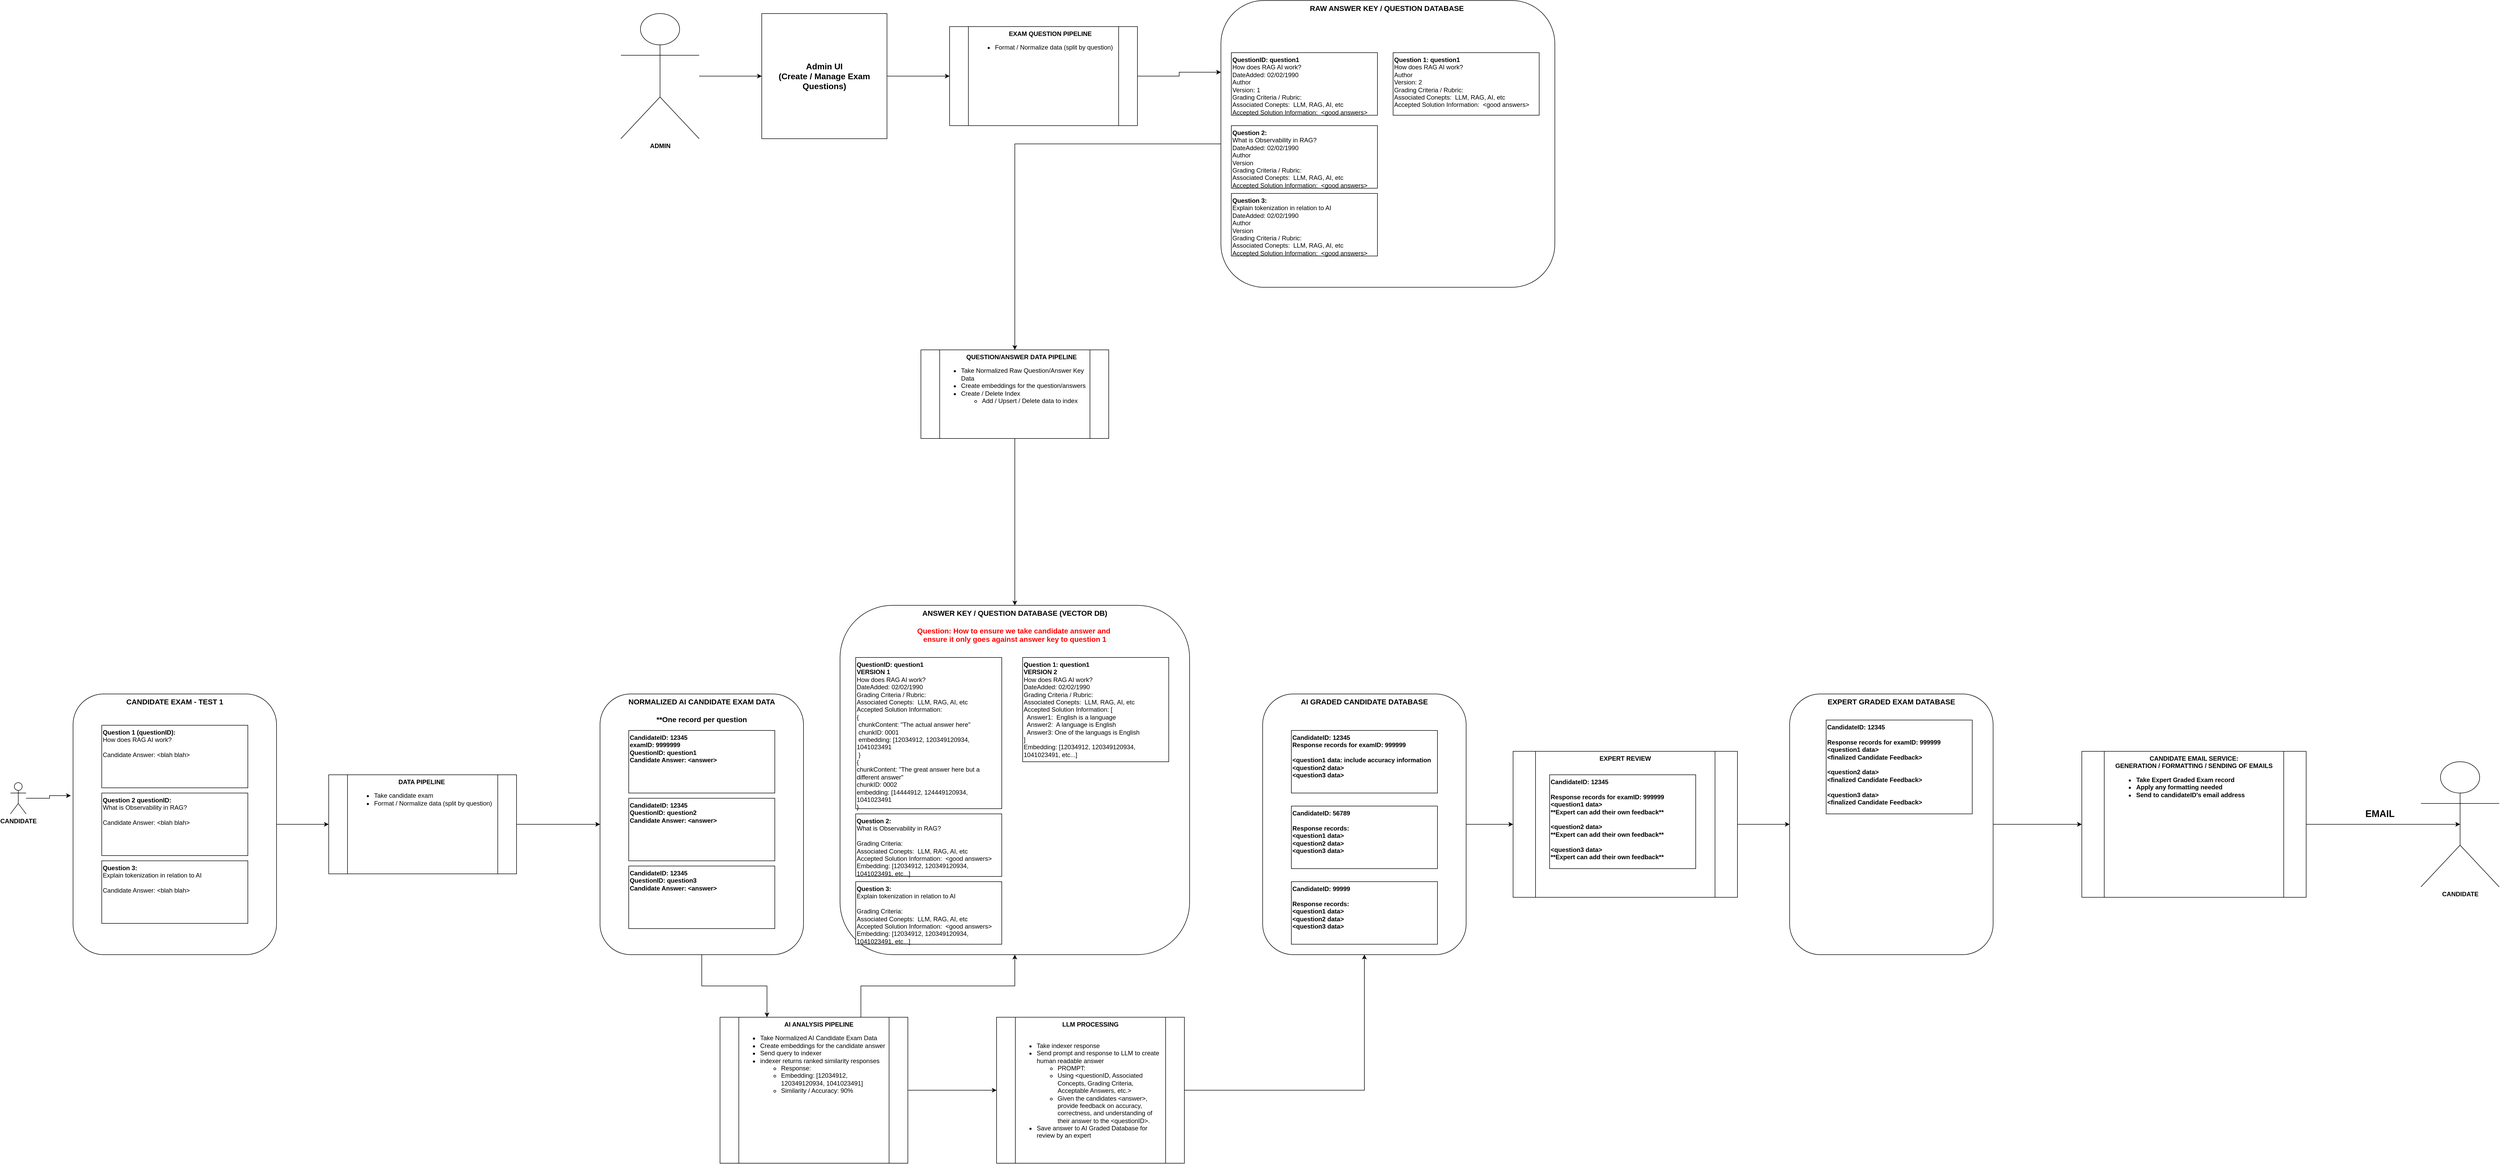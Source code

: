<mxfile version="21.1.2" type="device" pages="6">
  <diagram name="High Level Approach" id="JulvsSPHi9Jr_7Jm3-x4">
    <mxGraphModel dx="9560" dy="7773" grid="1" gridSize="10" guides="1" tooltips="1" connect="1" arrows="1" fold="1" page="1" pageScale="1" pageWidth="850" pageHeight="1100" math="0" shadow="0">
      <root>
        <mxCell id="0" />
        <mxCell id="1" parent="0" />
        <mxCell id="tFWXHqorwcY2-bB6QDaT-21" style="edgeStyle=orthogonalEdgeStyle;rounded=0;orthogonalLoop=1;jettySize=auto;html=1;exitX=0.5;exitY=1;exitDx=0;exitDy=0;entryX=0.75;entryY=0;entryDx=0;entryDy=0;startArrow=classic;startFill=1;endArrow=none;endFill=0;" parent="1" source="tFWXHqorwcY2-bB6QDaT-4" target="tFWXHqorwcY2-bB6QDaT-15" edge="1">
          <mxGeometry relative="1" as="geometry" />
        </mxCell>
        <mxCell id="tFWXHqorwcY2-bB6QDaT-4" value="&lt;b&gt;&lt;font style=&quot;font-size: 14px;&quot;&gt;ANSWER KEY / QUESTION DATABASE (VECTOR DB)&lt;/font&gt;&lt;/b&gt;&lt;div&gt;&lt;b&gt;&lt;font style=&quot;font-size: 14px;&quot;&gt;&lt;br&gt;&lt;/font&gt;&lt;/b&gt;&lt;/div&gt;&lt;div&gt;&lt;b&gt;&lt;font color=&quot;#ff0000&quot; style=&quot;font-size: 14px;&quot;&gt;Question: How to ensure we take candidate answer and&amp;nbsp;&lt;/font&gt;&lt;/b&gt;&lt;/div&gt;&lt;div&gt;&lt;b&gt;&lt;font color=&quot;#ff0000&quot; style=&quot;font-size: 14px;&quot;&gt;ensure it only goes against answer key to question 1&lt;/font&gt;&lt;/b&gt;&lt;/div&gt;&lt;div&gt;&lt;br&gt;&lt;/div&gt;" style="rounded=1;whiteSpace=wrap;html=1;verticalAlign=top;" parent="1" vertex="1">
          <mxGeometry x="1630" y="-80" width="670" height="670" as="geometry" />
        </mxCell>
        <mxCell id="tFWXHqorwcY2-bB6QDaT-1" value="&lt;b&gt;QuestionID: question1&lt;/b&gt;&lt;div&gt;&lt;b&gt;VERSION 1&lt;/b&gt;&lt;div&gt;How does RAG AI work?&lt;/div&gt;&lt;div&gt;&lt;span style=&quot;background-color: initial;&quot;&gt;DateAdded: 02/02/1990&lt;/span&gt;&lt;br&gt;&lt;/div&gt;&lt;div&gt;Grading Criteria / Rubric:&lt;/div&gt;&lt;div&gt;Associated Conepts:&amp;nbsp; LLM, RAG, AI, etc&lt;/div&gt;&lt;div&gt;Accepted Solution Information:&amp;nbsp;&amp;nbsp;&lt;/div&gt;&lt;div&gt;&lt;span style=&quot;background-color: initial;&quot;&gt;{&lt;/span&gt;&lt;br&gt;&lt;/div&gt;&lt;div&gt;&lt;span style=&quot;background-color: initial;&quot;&gt;&amp;nbsp;chunkContent: &quot;The actual answer here&quot;&lt;/span&gt;&lt;span style=&quot;background-color: initial;&quot;&gt;&amp;nbsp;&lt;/span&gt;&amp;nbsp;&lt;/div&gt;&lt;div&gt;&amp;nbsp;chunkID: 0001&lt;/div&gt;&lt;div&gt;&lt;span style=&quot;background-color: initial;&quot;&gt;&amp;nbsp;&lt;/span&gt;&lt;span style=&quot;background-color: initial;&quot;&gt;embedding:&amp;nbsp;&lt;/span&gt;&lt;span style=&quot;background-color: initial;&quot;&gt;[12034912, 120349120934,&amp;nbsp; 1041023491&lt;/span&gt;&lt;/div&gt;&lt;div&gt;&lt;span style=&quot;background-color: initial;&quot;&gt;&amp;nbsp;&lt;/span&gt;&lt;span style=&quot;background-color: initial;&quot;&gt;}&lt;/span&gt;&lt;/div&gt;&lt;div&gt;&lt;div&gt;&lt;span style=&quot;background-color: initial;&quot;&gt;{&lt;/span&gt;&lt;br&gt;&lt;/div&gt;&lt;div&gt;&lt;div&gt;&lt;span style=&quot;background-color: initial;&quot;&gt;chunkContent: &quot;The great answer here but a different answer&quot;&lt;/span&gt;&lt;/div&gt;&lt;div&gt;&lt;span style=&quot;background-color: initial;&quot;&gt;chunkID: 0002&lt;/span&gt;&lt;br&gt;&lt;/div&gt;&lt;/div&gt;&lt;div&gt;embedding:&amp;nbsp;&lt;span style=&quot;background-color: initial;&quot;&gt;[14444912, 124449120934, 1041023491&lt;/span&gt;&lt;/div&gt;&lt;div&gt;}&lt;/div&gt;&lt;/div&gt;&lt;/div&gt;&lt;div&gt;&lt;br&gt;&lt;/div&gt;" style="rounded=0;whiteSpace=wrap;html=1;align=left;horizontal=1;verticalAlign=top;" parent="1" vertex="1">
          <mxGeometry x="1660" y="20" width="280" height="290" as="geometry" />
        </mxCell>
        <mxCell id="tFWXHqorwcY2-bB6QDaT-2" value="&lt;b&gt;Question 2:&lt;/b&gt;&lt;div&gt;What is Observability in RAG?&lt;/div&gt;&lt;div&gt;&lt;br&gt;&lt;/div&gt;&lt;div&gt;&lt;div&gt;Grading Criteria:&lt;/div&gt;&lt;div&gt;Associated Conepts:&amp;nbsp; LLM, RAG, AI, etc&lt;/div&gt;&lt;/div&gt;&lt;div&gt;Accepted Solution Information:&amp;nbsp; &amp;lt;good answers&amp;gt;&lt;br&gt;&lt;/div&gt;&lt;div&gt;Embedding: [12034912, 120349120934, 1041023491, etc...]&lt;br&gt;&lt;/div&gt;" style="rounded=0;whiteSpace=wrap;html=1;align=left;horizontal=1;verticalAlign=top;" parent="1" vertex="1">
          <mxGeometry x="1660" y="320" width="280" height="120" as="geometry" />
        </mxCell>
        <mxCell id="tFWXHqorwcY2-bB6QDaT-3" value="&lt;b&gt;Question 3:&lt;/b&gt;&lt;div&gt;Explain tokenization in relation to AI&lt;/div&gt;&lt;div&gt;&lt;br&gt;&lt;/div&gt;&lt;div&gt;&lt;span style=&quot;background-color: initial;&quot;&gt;Grading Criteria:&lt;/span&gt;&lt;br&gt;&lt;/div&gt;&lt;div&gt;&lt;div&gt;Associated Conepts:&amp;nbsp; LLM, RAG, AI, etc&lt;/div&gt;&lt;/div&gt;&lt;div&gt;&lt;span style=&quot;background-color: initial;&quot;&gt;Accepted Solution Information:&amp;nbsp; &amp;lt;good answers&amp;gt;&lt;/span&gt;&lt;br&gt;&lt;/div&gt;&lt;div&gt;Embedding: [12034912, 120349120934, 1041023491, etc...]&lt;span style=&quot;background-color: initial;&quot;&gt;&lt;br&gt;&lt;/span&gt;&lt;/div&gt;" style="rounded=0;whiteSpace=wrap;html=1;align=left;horizontal=1;verticalAlign=top;" parent="1" vertex="1">
          <mxGeometry x="1660" y="450" width="280" height="120" as="geometry" />
        </mxCell>
        <mxCell id="tFWXHqorwcY2-bB6QDaT-18" style="edgeStyle=orthogonalEdgeStyle;rounded=0;orthogonalLoop=1;jettySize=auto;html=1;entryX=0;entryY=0.5;entryDx=0;entryDy=0;" parent="1" source="tFWXHqorwcY2-bB6QDaT-5" target="tFWXHqorwcY2-bB6QDaT-10" edge="1">
          <mxGeometry relative="1" as="geometry" />
        </mxCell>
        <mxCell id="tFWXHqorwcY2-bB6QDaT-5" value="&lt;b&gt;&lt;font style=&quot;font-size: 14px;&quot;&gt;CANDIDATE EXAM - TEST 1&lt;/font&gt;&lt;/b&gt;" style="rounded=1;whiteSpace=wrap;html=1;verticalAlign=top;" parent="1" vertex="1">
          <mxGeometry x="160" y="90" width="390" height="500" as="geometry" />
        </mxCell>
        <mxCell id="tFWXHqorwcY2-bB6QDaT-6" value="&lt;b&gt;Question 1 (questionID):&lt;/b&gt;&lt;div&gt;How does RAG AI work?&lt;/div&gt;&lt;div&gt;&lt;br&gt;&lt;/div&gt;&lt;div&gt;Candidate Answer: &amp;lt;blah blah&amp;gt;&lt;/div&gt;" style="rounded=0;whiteSpace=wrap;html=1;align=left;horizontal=1;verticalAlign=top;" parent="1" vertex="1">
          <mxGeometry x="215" y="150" width="280" height="120" as="geometry" />
        </mxCell>
        <mxCell id="tFWXHqorwcY2-bB6QDaT-7" value="&lt;b&gt;Question 2&amp;nbsp;&lt;/b&gt;&lt;b&gt;questionID&lt;/b&gt;&lt;b&gt;:&lt;/b&gt;&lt;div&gt;What is Observability in RAG?&lt;/div&gt;&lt;div&gt;&lt;br&gt;&lt;/div&gt;&lt;div&gt;Candidate Answer: &amp;lt;blah blah&amp;gt;&lt;br&gt;&lt;/div&gt;&lt;div&gt;&lt;div&gt;&lt;br&gt;&lt;/div&gt;&lt;/div&gt;" style="rounded=0;whiteSpace=wrap;html=1;align=left;horizontal=1;verticalAlign=top;" parent="1" vertex="1">
          <mxGeometry x="215" y="280" width="280" height="120" as="geometry" />
        </mxCell>
        <mxCell id="tFWXHqorwcY2-bB6QDaT-8" value="&lt;b&gt;Question 3:&lt;/b&gt;&lt;div&gt;Explain tokenization in relation to AI&lt;/div&gt;&lt;div&gt;&lt;br&gt;&lt;/div&gt;&lt;div&gt;Candidate Answer: &amp;lt;blah blah&amp;gt;&lt;br&gt;&lt;/div&gt;" style="rounded=0;whiteSpace=wrap;html=1;align=left;horizontal=1;verticalAlign=top;" parent="1" vertex="1">
          <mxGeometry x="215" y="410" width="280" height="120" as="geometry" />
        </mxCell>
        <mxCell id="tFWXHqorwcY2-bB6QDaT-20" style="edgeStyle=orthogonalEdgeStyle;rounded=0;orthogonalLoop=1;jettySize=auto;html=1;entryX=0.25;entryY=0;entryDx=0;entryDy=0;" parent="1" source="tFWXHqorwcY2-bB6QDaT-9" target="tFWXHqorwcY2-bB6QDaT-15" edge="1">
          <mxGeometry relative="1" as="geometry" />
        </mxCell>
        <mxCell id="tFWXHqorwcY2-bB6QDaT-9" value="&lt;b&gt;&lt;font style=&quot;font-size: 14px;&quot;&gt;NORMALIZED AI CANDIDATE EXAM DATA&lt;/font&gt;&lt;/b&gt;&lt;div&gt;&lt;b&gt;&lt;font style=&quot;font-size: 14px;&quot;&gt;&lt;br&gt;&lt;/font&gt;&lt;/b&gt;&lt;/div&gt;&lt;div&gt;&lt;b&gt;&lt;font style=&quot;font-size: 14px;&quot;&gt;**One record per question&lt;/font&gt;&lt;/b&gt;&lt;/div&gt;&lt;div style=&quot;text-align: left;&quot;&gt;&lt;b&gt;&lt;font style=&quot;font-size: 14px;&quot;&gt;&lt;br&gt;&lt;/font&gt;&lt;/b&gt;&lt;/div&gt;" style="rounded=1;whiteSpace=wrap;html=1;verticalAlign=top;" parent="1" vertex="1">
          <mxGeometry x="1170" y="90" width="390" height="500" as="geometry" />
        </mxCell>
        <mxCell id="tFWXHqorwcY2-bB6QDaT-19" style="edgeStyle=orthogonalEdgeStyle;rounded=0;orthogonalLoop=1;jettySize=auto;html=1;entryX=0;entryY=0.5;entryDx=0;entryDy=0;" parent="1" source="tFWXHqorwcY2-bB6QDaT-10" target="tFWXHqorwcY2-bB6QDaT-9" edge="1">
          <mxGeometry relative="1" as="geometry" />
        </mxCell>
        <mxCell id="tFWXHqorwcY2-bB6QDaT-10" value="&lt;div style=&quot;text-align: left;&quot;&gt;&lt;b style=&quot;background-color: initial;&quot;&gt;&amp;nbsp; &amp;nbsp; &amp;nbsp; &amp;nbsp; &amp;nbsp; &amp;nbsp; &amp;nbsp; &amp;nbsp; &amp;nbsp; &amp;nbsp; &amp;nbsp; &amp;nbsp; &amp;nbsp; DATA PIPELINE&lt;/b&gt;&lt;/div&gt;&lt;div&gt;&lt;ul&gt;&lt;li style=&quot;text-align: left;&quot;&gt;Take candidate exam&lt;/li&gt;&lt;li style=&quot;text-align: left;&quot;&gt;Format / Normalize data (split by question)&lt;/li&gt;&lt;/ul&gt;&lt;/div&gt;" style="shape=process;whiteSpace=wrap;html=1;backgroundOutline=1;verticalAlign=top;align=center;" parent="1" vertex="1">
          <mxGeometry x="650" y="245" width="360" height="190" as="geometry" />
        </mxCell>
        <mxCell id="tFWXHqorwcY2-bB6QDaT-11" value="&lt;b&gt;CandidateID: 12345&lt;/b&gt;&lt;div&gt;&lt;b&gt;examID: 9999999&lt;br&gt;&lt;/b&gt;&lt;div&gt;&lt;b&gt;QuestionID: question1&lt;/b&gt;&lt;/div&gt;&lt;div&gt;&lt;b&gt;Candidate Answer: &amp;lt;answer&amp;gt;&lt;/b&gt;&lt;/div&gt;&lt;div&gt;&lt;b&gt;&lt;br&gt;&lt;/b&gt;&lt;/div&gt;&lt;/div&gt;" style="rounded=0;whiteSpace=wrap;html=1;align=left;horizontal=1;verticalAlign=top;" parent="1" vertex="1">
          <mxGeometry x="1225" y="160" width="280" height="120" as="geometry" />
        </mxCell>
        <mxCell id="tFWXHqorwcY2-bB6QDaT-12" value="&lt;div&gt;&lt;div&gt;&lt;b&gt;CandidateID: 12345&lt;/b&gt;&lt;div&gt;&lt;b&gt;QuestionID: question2&lt;/b&gt;&lt;/div&gt;&lt;div&gt;&lt;b&gt;Candidate Answer: &amp;lt;answer&amp;gt;&lt;/b&gt;&lt;/div&gt;&lt;/div&gt;&lt;/div&gt;&lt;div&gt;&lt;b&gt;&lt;br&gt;&lt;/b&gt;&lt;/div&gt;" style="rounded=0;whiteSpace=wrap;html=1;align=left;horizontal=1;verticalAlign=top;" parent="1" vertex="1">
          <mxGeometry x="1225" y="290" width="280" height="120" as="geometry" />
        </mxCell>
        <mxCell id="tFWXHqorwcY2-bB6QDaT-13" value="&lt;div&gt;&lt;b&gt;CandidateID: 12345&lt;/b&gt;&lt;div&gt;&lt;b&gt;QuestionID: question3&lt;/b&gt;&lt;/div&gt;&lt;div&gt;&lt;b&gt;Candidate Answer: &amp;lt;answer&amp;gt;&lt;/b&gt;&lt;/div&gt;&lt;/div&gt;&lt;div&gt;&lt;b&gt;&lt;br&gt;&lt;/b&gt;&lt;/div&gt;" style="rounded=0;whiteSpace=wrap;html=1;align=left;horizontal=1;verticalAlign=top;" parent="1" vertex="1">
          <mxGeometry x="1225" y="420" width="280" height="120" as="geometry" />
        </mxCell>
        <mxCell id="tFWXHqorwcY2-bB6QDaT-23" style="edgeStyle=orthogonalEdgeStyle;rounded=0;orthogonalLoop=1;jettySize=auto;html=1;entryX=0;entryY=0.5;entryDx=0;entryDy=0;" parent="1" source="tFWXHqorwcY2-bB6QDaT-15" target="tFWXHqorwcY2-bB6QDaT-22" edge="1">
          <mxGeometry relative="1" as="geometry" />
        </mxCell>
        <mxCell id="tFWXHqorwcY2-bB6QDaT-15" value="&lt;div style=&quot;text-align: left;&quot;&gt;&lt;b style=&quot;background-color: initial;&quot;&gt;&amp;nbsp; &amp;nbsp; &amp;nbsp; &amp;nbsp; &amp;nbsp; &amp;nbsp; &amp;nbsp; &amp;nbsp; &amp;nbsp; &amp;nbsp; &amp;nbsp; &amp;nbsp; &amp;nbsp; AI ANALYSIS PIPELINE&lt;/b&gt;&lt;/div&gt;&lt;div&gt;&lt;ul&gt;&lt;li style=&quot;text-align: left;&quot;&gt;Take Normalized AI Candidate Exam Data&lt;/li&gt;&lt;li style=&quot;text-align: left;&quot;&gt;Create embeddings for the candidate answer&lt;/li&gt;&lt;li style=&quot;text-align: left;&quot;&gt;Send query to indexer&lt;/li&gt;&lt;li style=&quot;text-align: left;&quot;&gt;indexer returns ranked similarity responses&lt;/li&gt;&lt;ul&gt;&lt;li style=&quot;text-align: left;&quot;&gt;Response:&amp;nbsp;&lt;/li&gt;&lt;li style=&quot;text-align: left;&quot;&gt;Embedding: [12034912, 120349120934, 1041023491]&lt;br&gt;&lt;/li&gt;&lt;li style=&quot;text-align: left;&quot;&gt;Similarity / Accuracy: 90%&lt;/li&gt;&lt;/ul&gt;&lt;/ul&gt;&lt;div style=&quot;text-align: left;&quot;&gt;&lt;br&gt;&lt;/div&gt;&lt;/div&gt;" style="shape=process;whiteSpace=wrap;html=1;backgroundOutline=1;verticalAlign=top;align=center;" parent="1" vertex="1">
          <mxGeometry x="1400" y="710" width="360" height="280" as="geometry" />
        </mxCell>
        <mxCell id="tFWXHqorwcY2-bB6QDaT-25" style="edgeStyle=orthogonalEdgeStyle;rounded=0;orthogonalLoop=1;jettySize=auto;html=1;entryX=0.5;entryY=1;entryDx=0;entryDy=0;" parent="1" source="tFWXHqorwcY2-bB6QDaT-22" target="tFWXHqorwcY2-bB6QDaT-24" edge="1">
          <mxGeometry relative="1" as="geometry" />
        </mxCell>
        <mxCell id="tFWXHqorwcY2-bB6QDaT-22" value="&lt;b&gt;LLM PROCESSING&lt;/b&gt;&lt;div&gt;&lt;b&gt;&lt;br&gt;&lt;/b&gt;&lt;/div&gt;&lt;div&gt;&lt;ul&gt;&lt;li style=&quot;text-align: left;&quot;&gt;Take indexer response&amp;nbsp;&lt;/li&gt;&lt;li style=&quot;text-align: left;&quot;&gt;Send prompt and response to LLM to create human readable answer&lt;/li&gt;&lt;ul&gt;&lt;li style=&quot;text-align: left;&quot;&gt;PROMPT:&lt;/li&gt;&lt;li style=&quot;text-align: left;&quot;&gt;Using &amp;lt;questionID, Associated Concepts, Grading Criteria, Acceptable Answers, etc.&amp;gt;&lt;/li&gt;&lt;li style=&quot;text-align: left;&quot;&gt;Given the candidates &amp;lt;answer&amp;gt;, provide feedback on accuracy, correctness, and understanding of their answer to the &amp;lt;questionID&amp;gt;.&lt;/li&gt;&lt;/ul&gt;&lt;li style=&quot;text-align: left;&quot;&gt;Save answer to AI Graded Database for review by an expert&lt;/li&gt;&lt;/ul&gt;&lt;/div&gt;" style="shape=process;whiteSpace=wrap;html=1;backgroundOutline=1;verticalAlign=top;align=center;" parent="1" vertex="1">
          <mxGeometry x="1930" y="710" width="360" height="280" as="geometry" />
        </mxCell>
        <mxCell id="tFWXHqorwcY2-bB6QDaT-29" style="edgeStyle=orthogonalEdgeStyle;rounded=0;orthogonalLoop=1;jettySize=auto;html=1;entryX=0;entryY=0.5;entryDx=0;entryDy=0;" parent="1" source="tFWXHqorwcY2-bB6QDaT-24" target="tFWXHqorwcY2-bB6QDaT-30" edge="1">
          <mxGeometry relative="1" as="geometry">
            <mxPoint x="2870" y="340" as="targetPoint" />
          </mxGeometry>
        </mxCell>
        <mxCell id="tFWXHqorwcY2-bB6QDaT-24" value="&lt;b&gt;&lt;font style=&quot;font-size: 14px;&quot;&gt;AI GRADED CANDIDATE DATABASE&lt;/font&gt;&lt;/b&gt;&lt;div&gt;&lt;b&gt;&lt;font style=&quot;font-size: 14px;&quot;&gt;&lt;br&gt;&lt;/font&gt;&lt;/b&gt;&lt;/div&gt;&lt;div&gt;&lt;b&gt;&lt;font style=&quot;font-size: 14px;&quot;&gt;&lt;br&gt;&lt;/font&gt;&lt;/b&gt;&lt;/div&gt;&lt;div style=&quot;text-align: left;&quot;&gt;&lt;b&gt;&lt;font style=&quot;font-size: 14px;&quot;&gt;&lt;br&gt;&lt;/font&gt;&lt;/b&gt;&lt;/div&gt;" style="rounded=1;whiteSpace=wrap;html=1;verticalAlign=top;" parent="1" vertex="1">
          <mxGeometry x="2440" y="90" width="390" height="500" as="geometry" />
        </mxCell>
        <mxCell id="tFWXHqorwcY2-bB6QDaT-26" value="&lt;b&gt;CandidateID: 12345&lt;/b&gt;&lt;div&gt;&lt;b style=&quot;background-color: initial;&quot;&gt;Response records for examID: 999999&lt;/b&gt;&lt;br&gt;&lt;/div&gt;&lt;div&gt;&lt;b style=&quot;background-color: initial;&quot;&gt;&lt;br&gt;&lt;/b&gt;&lt;/div&gt;&lt;div&gt;&lt;b&gt;&amp;lt;question1 data: include accuracy information&lt;/b&gt;&lt;/div&gt;&lt;div&gt;&lt;b&gt;&amp;lt;question2 data&amp;gt;&lt;/b&gt;&lt;/div&gt;&lt;div&gt;&lt;b&gt;&amp;lt;question3 data&amp;gt;&lt;/b&gt;&lt;/div&gt;" style="rounded=0;whiteSpace=wrap;html=1;align=left;horizontal=1;verticalAlign=top;" parent="1" vertex="1">
          <mxGeometry x="2495" y="160" width="280" height="120" as="geometry" />
        </mxCell>
        <mxCell id="tFWXHqorwcY2-bB6QDaT-36" style="edgeStyle=orthogonalEdgeStyle;rounded=0;orthogonalLoop=1;jettySize=auto;html=1;entryX=0;entryY=0.5;entryDx=0;entryDy=0;" parent="1" source="tFWXHqorwcY2-bB6QDaT-30" target="tFWXHqorwcY2-bB6QDaT-35" edge="1">
          <mxGeometry relative="1" as="geometry" />
        </mxCell>
        <mxCell id="tFWXHqorwcY2-bB6QDaT-30" value="&lt;b&gt;EXPERT REVIEW&lt;/b&gt;" style="shape=process;whiteSpace=wrap;html=1;backgroundOutline=1;verticalAlign=top;align=center;" parent="1" vertex="1">
          <mxGeometry x="2920" y="200" width="430" height="280" as="geometry" />
        </mxCell>
        <mxCell id="tFWXHqorwcY2-bB6QDaT-31" value="&lt;b&gt;Question 1: question1&lt;/b&gt;&lt;div&gt;&lt;b&gt;VERSION 2&lt;/b&gt;&lt;div&gt;How does RAG AI work?&lt;/div&gt;&lt;div&gt;&lt;span style=&quot;background-color: initial;&quot;&gt;DateAdded: 02/02/1990&lt;/span&gt;&lt;br&gt;&lt;/div&gt;&lt;div&gt;&lt;span style=&quot;background-color: initial;&quot;&gt;Grading Criteria / Rubric:&lt;/span&gt;&lt;/div&gt;&lt;div&gt;&lt;span style=&quot;background-color: initial;&quot;&gt;Associated Conepts:&amp;nbsp; LLM, RAG, AI, etc&lt;/span&gt;&lt;br&gt;&lt;/div&gt;&lt;div&gt;&lt;span style=&quot;background-color: initial;&quot;&gt;Accepted Solution Information: [&lt;/span&gt;&lt;/div&gt;&lt;div&gt;&amp;nbsp; Answer1:&amp;nbsp; English is a language&lt;/div&gt;&lt;div&gt;&amp;nbsp; Answer2:&amp;nbsp; A language is English&lt;/div&gt;&lt;div&gt;&amp;nbsp; Answer3: One of the languags is English&lt;/div&gt;&lt;div&gt;&lt;span style=&quot;background-color: initial;&quot;&gt;]&lt;/span&gt;&lt;/div&gt;&lt;div&gt;&lt;span style=&quot;background-color: initial;&quot;&gt;Embedding: [12034912, 120349120934, 1041023491, etc...]&lt;/span&gt;&lt;br&gt;&lt;/div&gt;&lt;div&gt;&lt;br&gt;&lt;/div&gt;&lt;/div&gt;" style="rounded=0;whiteSpace=wrap;html=1;align=left;horizontal=1;verticalAlign=top;" parent="1" vertex="1">
          <mxGeometry x="1980" y="20" width="280" height="200" as="geometry" />
        </mxCell>
        <mxCell id="tFWXHqorwcY2-bB6QDaT-32" value="&lt;b&gt;CandidateID: 56789&lt;/b&gt;&lt;div&gt;&lt;b&gt;&lt;br&gt;&lt;/b&gt;&lt;/div&gt;&lt;div&gt;&lt;b&gt;Response records:&lt;/b&gt;&lt;/div&gt;&lt;div&gt;&lt;b&gt;&amp;lt;question1 data&amp;gt;&lt;/b&gt;&lt;/div&gt;&lt;div&gt;&lt;b&gt;&amp;lt;question2 data&amp;gt;&lt;/b&gt;&lt;/div&gt;&lt;div&gt;&lt;b&gt;&amp;lt;question3 data&amp;gt;&lt;/b&gt;&lt;/div&gt;" style="rounded=0;whiteSpace=wrap;html=1;align=left;horizontal=1;verticalAlign=top;" parent="1" vertex="1">
          <mxGeometry x="2495" y="305" width="280" height="120" as="geometry" />
        </mxCell>
        <mxCell id="tFWXHqorwcY2-bB6QDaT-33" value="&lt;b&gt;CandidateID: 99999&lt;/b&gt;&lt;div&gt;&lt;b&gt;&lt;br&gt;&lt;/b&gt;&lt;/div&gt;&lt;div&gt;&lt;b&gt;Response records:&lt;/b&gt;&lt;/div&gt;&lt;div&gt;&lt;b&gt;&amp;lt;question1 data&amp;gt;&lt;/b&gt;&lt;/div&gt;&lt;div&gt;&lt;b&gt;&amp;lt;question2 data&amp;gt;&lt;/b&gt;&lt;/div&gt;&lt;div&gt;&lt;b&gt;&amp;lt;question3 data&amp;gt;&lt;/b&gt;&lt;/div&gt;" style="rounded=0;whiteSpace=wrap;html=1;align=left;horizontal=1;verticalAlign=top;" parent="1" vertex="1">
          <mxGeometry x="2495" y="450" width="280" height="120" as="geometry" />
        </mxCell>
        <mxCell id="tFWXHqorwcY2-bB6QDaT-41" style="edgeStyle=orthogonalEdgeStyle;rounded=0;orthogonalLoop=1;jettySize=auto;html=1;entryX=0;entryY=0.5;entryDx=0;entryDy=0;" parent="1" source="tFWXHqorwcY2-bB6QDaT-35" target="tFWXHqorwcY2-bB6QDaT-40" edge="1">
          <mxGeometry relative="1" as="geometry" />
        </mxCell>
        <mxCell id="tFWXHqorwcY2-bB6QDaT-35" value="&lt;b&gt;&lt;font style=&quot;font-size: 14px;&quot;&gt;EXPERT GRADED EXAM DATABASE&lt;/font&gt;&lt;/b&gt;&lt;div&gt;&lt;b&gt;&lt;font style=&quot;font-size: 14px;&quot;&gt;&lt;br&gt;&lt;/font&gt;&lt;/b&gt;&lt;/div&gt;&lt;div&gt;&lt;b&gt;&lt;font style=&quot;font-size: 14px;&quot;&gt;&lt;br&gt;&lt;/font&gt;&lt;/b&gt;&lt;/div&gt;&lt;div style=&quot;text-align: left;&quot;&gt;&lt;b&gt;&lt;font style=&quot;font-size: 14px;&quot;&gt;&lt;br&gt;&lt;/font&gt;&lt;/b&gt;&lt;/div&gt;" style="rounded=1;whiteSpace=wrap;html=1;verticalAlign=top;" parent="1" vertex="1">
          <mxGeometry x="3450" y="90" width="390" height="500" as="geometry" />
        </mxCell>
        <mxCell id="tFWXHqorwcY2-bB6QDaT-37" value="&lt;b&gt;CandidateID: 12345&lt;/b&gt;&lt;div&gt;&lt;b&gt;&lt;br&gt;&lt;/b&gt;&lt;/div&gt;&lt;div&gt;&lt;b&gt;Response records for examID: 999999&lt;/b&gt;&lt;/div&gt;&lt;div&gt;&lt;b&gt;&amp;lt;question1 data&amp;gt;&lt;/b&gt;&lt;/div&gt;&lt;div&gt;&lt;b&gt;**Expert can add their own feedback**&lt;/b&gt;&lt;/div&gt;&lt;div&gt;&lt;b&gt;&lt;br&gt;&lt;/b&gt;&lt;/div&gt;&lt;div&gt;&lt;b&gt;&amp;lt;question2 data&amp;gt;&lt;/b&gt;&lt;/div&gt;&lt;div&gt;&lt;b&gt;**Expert can add their own feedback**&lt;/b&gt;&lt;b&gt;&lt;br&gt;&lt;/b&gt;&lt;/div&gt;&lt;div&gt;&lt;b&gt;&lt;br&gt;&lt;/b&gt;&lt;/div&gt;&lt;div&gt;&lt;b&gt;&amp;lt;question3 data&amp;gt;&lt;/b&gt;&lt;/div&gt;&lt;div&gt;&lt;b&gt;**Expert can add their own feedback**&lt;/b&gt;&lt;b&gt;&lt;br&gt;&lt;/b&gt;&lt;/div&gt;" style="rounded=0;whiteSpace=wrap;html=1;align=left;horizontal=1;verticalAlign=top;" parent="1" vertex="1">
          <mxGeometry x="2990" y="245" width="280" height="180" as="geometry" />
        </mxCell>
        <mxCell id="tFWXHqorwcY2-bB6QDaT-38" value="&lt;b&gt;CandidateID: 12345&lt;/b&gt;&lt;div&gt;&lt;b&gt;&lt;br&gt;&lt;/b&gt;&lt;/div&gt;&lt;div&gt;&lt;b&gt;Response records for examID: 999999&lt;/b&gt;&lt;/div&gt;&lt;div&gt;&lt;b&gt;&amp;lt;question1 data&amp;gt;&lt;/b&gt;&lt;/div&gt;&lt;div&gt;&lt;b&gt;&amp;lt;finalized Candidate Feedback&amp;gt;&lt;/b&gt;&lt;/div&gt;&lt;div&gt;&lt;b&gt;&lt;br&gt;&lt;/b&gt;&lt;/div&gt;&lt;div&gt;&lt;b&gt;&amp;lt;question2 data&amp;gt;&lt;/b&gt;&lt;/div&gt;&lt;div&gt;&lt;b&gt;&amp;lt;finalized Candidate Feedback&amp;gt;&lt;/b&gt;&lt;b&gt;&lt;br&gt;&lt;/b&gt;&lt;/div&gt;&lt;div&gt;&lt;b&gt;&lt;br&gt;&lt;/b&gt;&lt;/div&gt;&lt;div&gt;&lt;b&gt;&amp;lt;question3 data&amp;gt;&lt;/b&gt;&lt;/div&gt;&lt;div&gt;&lt;b&gt;&amp;lt;finalized Candidate Feedback&amp;gt;&lt;/b&gt;&lt;b&gt;&lt;br&gt;&lt;/b&gt;&lt;/div&gt;" style="rounded=0;whiteSpace=wrap;html=1;align=left;horizontal=1;verticalAlign=top;" parent="1" vertex="1">
          <mxGeometry x="3520" y="140" width="280" height="180" as="geometry" />
        </mxCell>
        <mxCell id="tFWXHqorwcY2-bB6QDaT-40" value="&lt;b&gt;CANDIDATE EMAIL SERVICE:&lt;/b&gt;&lt;div&gt;&lt;b&gt;GENERATION / FORMATTING / SENDING OF EMAILS&lt;/b&gt;&lt;/div&gt;&lt;div&gt;&lt;ul&gt;&lt;li style=&quot;text-align: left;&quot;&gt;&lt;b&gt;Take Expert Graded Exam record&lt;/b&gt;&lt;/li&gt;&lt;li style=&quot;text-align: left;&quot;&gt;&lt;b&gt;Apply any formatting needed&lt;/b&gt;&lt;/li&gt;&lt;li style=&quot;text-align: left;&quot;&gt;&lt;b&gt;Send to candidateID&#39;s email address&lt;/b&gt;&lt;/li&gt;&lt;/ul&gt;&lt;/div&gt;" style="shape=process;whiteSpace=wrap;html=1;backgroundOutline=1;verticalAlign=top;align=center;" parent="1" vertex="1">
          <mxGeometry x="4010" y="200" width="430" height="280" as="geometry" />
        </mxCell>
        <mxCell id="tFWXHqorwcY2-bB6QDaT-42" value="&lt;b&gt;CANDIDATE&lt;/b&gt;" style="shape=umlActor;verticalLabelPosition=bottom;verticalAlign=top;html=1;outlineConnect=0;" parent="1" vertex="1">
          <mxGeometry x="4660" y="220" width="150" height="240" as="geometry" />
        </mxCell>
        <mxCell id="tFWXHqorwcY2-bB6QDaT-43" style="edgeStyle=orthogonalEdgeStyle;rounded=0;orthogonalLoop=1;jettySize=auto;html=1;entryX=0.5;entryY=0.5;entryDx=0;entryDy=0;entryPerimeter=0;" parent="1" source="tFWXHqorwcY2-bB6QDaT-40" target="tFWXHqorwcY2-bB6QDaT-42" edge="1">
          <mxGeometry relative="1" as="geometry" />
        </mxCell>
        <mxCell id="tFWXHqorwcY2-bB6QDaT-44" value="&lt;b&gt;&lt;font style=&quot;font-size: 18px;&quot;&gt;EMAIL&lt;/font&gt;&lt;/b&gt;" style="edgeLabel;html=1;align=center;verticalAlign=middle;resizable=0;points=[];" parent="tFWXHqorwcY2-bB6QDaT-43" vertex="1" connectable="0">
          <mxGeometry x="0.015" y="-5" relative="1" as="geometry">
            <mxPoint x="-9" y="-25" as="offset" />
          </mxGeometry>
        </mxCell>
        <mxCell id="tFWXHqorwcY2-bB6QDaT-48" value="&lt;b&gt;CANDIDATE&lt;/b&gt;" style="shape=umlActor;verticalLabelPosition=bottom;verticalAlign=top;html=1;outlineConnect=0;" parent="1" vertex="1">
          <mxGeometry x="40" y="260" width="30" height="60" as="geometry" />
        </mxCell>
        <mxCell id="tFWXHqorwcY2-bB6QDaT-49" style="edgeStyle=orthogonalEdgeStyle;rounded=0;orthogonalLoop=1;jettySize=auto;html=1;entryX=-0.011;entryY=0.39;entryDx=0;entryDy=0;entryPerimeter=0;" parent="1" source="tFWXHqorwcY2-bB6QDaT-48" target="tFWXHqorwcY2-bB6QDaT-5" edge="1">
          <mxGeometry relative="1" as="geometry" />
        </mxCell>
        <mxCell id="IY74Jo-S-gYB8LGB8uRn-14" style="edgeStyle=orthogonalEdgeStyle;rounded=0;orthogonalLoop=1;jettySize=auto;html=1;entryX=0;entryY=0.5;entryDx=0;entryDy=0;" parent="1" source="H5Y2XBprJAJDp06BuAl5-1" target="IY74Jo-S-gYB8LGB8uRn-12" edge="1">
          <mxGeometry relative="1" as="geometry" />
        </mxCell>
        <mxCell id="H5Y2XBprJAJDp06BuAl5-1" value="&lt;b&gt;ADMIN&lt;/b&gt;" style="shape=umlActor;verticalLabelPosition=bottom;verticalAlign=top;html=1;outlineConnect=0;" parent="1" vertex="1">
          <mxGeometry x="1210" y="-1215" width="150" height="240" as="geometry" />
        </mxCell>
        <mxCell id="IY74Jo-S-gYB8LGB8uRn-2" style="edgeStyle=orthogonalEdgeStyle;rounded=0;orthogonalLoop=1;jettySize=auto;html=1;entryX=0;entryY=0.25;entryDx=0;entryDy=0;" parent="1" source="H5Y2XBprJAJDp06BuAl5-5" target="IY74Jo-S-gYB8LGB8uRn-1" edge="1">
          <mxGeometry relative="1" as="geometry" />
        </mxCell>
        <mxCell id="H5Y2XBprJAJDp06BuAl5-5" value="&lt;div style=&quot;text-align: left;&quot;&gt;&lt;b style=&quot;background-color: initial;&quot;&gt;&amp;nbsp; &amp;nbsp; &amp;nbsp; &amp;nbsp; &amp;nbsp; &amp;nbsp; &amp;nbsp; &amp;nbsp; &amp;nbsp; &amp;nbsp; EXAM QUESTION PIPELINE&lt;/b&gt;&lt;/div&gt;&lt;div&gt;&lt;ul&gt;&lt;li style=&quot;text-align: left;&quot;&gt;&lt;span style=&quot;background-color: initial;&quot;&gt;Format / Normalize data (split by question)&lt;/span&gt;&lt;br&gt;&lt;/li&gt;&lt;/ul&gt;&lt;/div&gt;" style="shape=process;whiteSpace=wrap;html=1;backgroundOutline=1;verticalAlign=top;align=center;" parent="1" vertex="1">
          <mxGeometry x="1840" y="-1190" width="360" height="190" as="geometry" />
        </mxCell>
        <mxCell id="IY74Jo-S-gYB8LGB8uRn-10" style="edgeStyle=orthogonalEdgeStyle;rounded=0;orthogonalLoop=1;jettySize=auto;html=1;entryX=0.5;entryY=0;entryDx=0;entryDy=0;" parent="1" source="IY74Jo-S-gYB8LGB8uRn-1" target="IY74Jo-S-gYB8LGB8uRn-9" edge="1">
          <mxGeometry relative="1" as="geometry" />
        </mxCell>
        <mxCell id="IY74Jo-S-gYB8LGB8uRn-1" value="&lt;b&gt;&lt;font style=&quot;font-size: 14px;&quot;&gt;RAW ANSWER KEY / QUESTION DATABASE&amp;nbsp;&lt;/font&gt;&lt;/b&gt;&lt;div&gt;&lt;b&gt;&lt;font style=&quot;font-size: 14px;&quot;&gt;&lt;br&gt;&lt;/font&gt;&lt;/b&gt;&lt;/div&gt;&lt;div&gt;&lt;br&gt;&lt;/div&gt;&lt;div&gt;&lt;br&gt;&lt;/div&gt;&lt;div&gt;&lt;br&gt;&lt;/div&gt;" style="rounded=1;whiteSpace=wrap;html=1;verticalAlign=top;" parent="1" vertex="1">
          <mxGeometry x="2360" y="-1240" width="640" height="550" as="geometry" />
        </mxCell>
        <mxCell id="IY74Jo-S-gYB8LGB8uRn-5" value="&lt;b&gt;QuestionID: question1&lt;/b&gt;&lt;div&gt;&lt;div&gt;How does RAG AI work?&lt;/div&gt;&lt;div&gt;&lt;span style=&quot;background-color: initial;&quot;&gt;DateAdded: 02/02/1990&lt;/span&gt;&lt;br&gt;&lt;/div&gt;&lt;div&gt;Author&lt;/div&gt;&lt;div&gt;Version: 1&lt;/div&gt;&lt;div&gt;&lt;span style=&quot;background-color: initial;&quot;&gt;Grading Criteria / Rubric:&lt;/span&gt;&lt;/div&gt;&lt;div&gt;Associated Conepts:&amp;nbsp; LLM, RAG, AI, etc&lt;/div&gt;&lt;div&gt;Accepted Solution Information:&amp;nbsp; &amp;lt;good answers&amp;gt;&lt;/div&gt;&lt;/div&gt;" style="rounded=0;whiteSpace=wrap;html=1;align=left;horizontal=1;verticalAlign=top;" parent="1" vertex="1">
          <mxGeometry x="2380" y="-1140" width="280" height="120" as="geometry" />
        </mxCell>
        <mxCell id="IY74Jo-S-gYB8LGB8uRn-6" value="&lt;b&gt;Question 2:&lt;/b&gt;&lt;div&gt;What is Observability in RAG?&lt;/div&gt;&lt;div&gt;&lt;div&gt;&lt;span style=&quot;background-color: initial;&quot;&gt;DateAdded: 02/02/1990&lt;/span&gt;&lt;br&gt;&lt;/div&gt;&lt;div&gt;Author&lt;/div&gt;&lt;div&gt;Version&lt;/div&gt;&lt;div&gt;Grading Criteria / Rubric:&lt;/div&gt;&lt;div&gt;Associated Conepts:&amp;nbsp; LLM, RAG, AI, etc&lt;/div&gt;&lt;div&gt;Accepted Solution Information:&amp;nbsp; &amp;lt;good answers&amp;gt;&lt;/div&gt;&lt;/div&gt;" style="rounded=0;whiteSpace=wrap;html=1;align=left;horizontal=1;verticalAlign=top;" parent="1" vertex="1">
          <mxGeometry x="2380" y="-1000" width="280" height="120" as="geometry" />
        </mxCell>
        <mxCell id="IY74Jo-S-gYB8LGB8uRn-7" value="&lt;b&gt;Question 3:&lt;/b&gt;&lt;div&gt;Explain tokenization in relation to AI&lt;/div&gt;&lt;div&gt;&lt;div&gt;&lt;span style=&quot;background-color: initial;&quot;&gt;DateAdded: 02/02/1990&lt;/span&gt;&lt;br&gt;&lt;/div&gt;&lt;div&gt;&lt;div&gt;Author&lt;/div&gt;&lt;div&gt;Version&lt;/div&gt;&lt;div&gt;Grading Criteria / Rubric:&lt;/div&gt;&lt;div&gt;Associated Conepts:&amp;nbsp; LLM, RAG, AI, etc&lt;/div&gt;&lt;div&gt;Accepted Solution Information:&amp;nbsp; &amp;lt;good answers&amp;gt;&lt;/div&gt;&lt;/div&gt;&lt;/div&gt;" style="rounded=0;whiteSpace=wrap;html=1;align=left;horizontal=1;verticalAlign=top;" parent="1" vertex="1">
          <mxGeometry x="2380" y="-870" width="280" height="120" as="geometry" />
        </mxCell>
        <mxCell id="IY74Jo-S-gYB8LGB8uRn-8" value="&lt;b&gt;Question 1: question1&lt;/b&gt;&lt;div&gt;&lt;div&gt;How does RAG AI work?&lt;/div&gt;&lt;div&gt;&lt;div&gt;Author&lt;/div&gt;&lt;div&gt;Version: 2&lt;/div&gt;&lt;div&gt;Grading Criteria / Rubric:&lt;/div&gt;&lt;div&gt;Associated Conepts:&amp;nbsp; LLM, RAG, AI, etc&lt;/div&gt;&lt;div&gt;Accepted Solution Information:&amp;nbsp; &amp;lt;good answers&amp;gt;&lt;/div&gt;&lt;/div&gt;&lt;/div&gt;" style="rounded=0;whiteSpace=wrap;html=1;align=left;horizontal=1;verticalAlign=top;" parent="1" vertex="1">
          <mxGeometry x="2690" y="-1140" width="280" height="120" as="geometry" />
        </mxCell>
        <mxCell id="IY74Jo-S-gYB8LGB8uRn-11" style="edgeStyle=orthogonalEdgeStyle;rounded=0;orthogonalLoop=1;jettySize=auto;html=1;entryX=0.5;entryY=0;entryDx=0;entryDy=0;" parent="1" source="IY74Jo-S-gYB8LGB8uRn-9" target="tFWXHqorwcY2-bB6QDaT-4" edge="1">
          <mxGeometry relative="1" as="geometry" />
        </mxCell>
        <mxCell id="IY74Jo-S-gYB8LGB8uRn-9" value="&lt;div style=&quot;text-align: left;&quot;&gt;&lt;b style=&quot;background-color: initial;&quot;&gt;&amp;nbsp; &amp;nbsp; &amp;nbsp; &amp;nbsp; &amp;nbsp; &amp;nbsp; &amp;nbsp; &amp;nbsp;QUESTION/ANSWER DATA PIPELINE&lt;/b&gt;&lt;/div&gt;&lt;div&gt;&lt;ul&gt;&lt;li style=&quot;text-align: left;&quot;&gt;Take Normalized Raw Question/Answer Key Data&lt;/li&gt;&lt;li style=&quot;text-align: left;&quot;&gt;Create embeddings for the question/answers&lt;/li&gt;&lt;li style=&quot;text-align: left;&quot;&gt;Create / Delete Index&lt;/li&gt;&lt;ul&gt;&lt;li style=&quot;text-align: left;&quot;&gt;&lt;span style=&quot;background-color: initial;&quot;&gt;Add / Upsert / Delete data to index&lt;/span&gt;&lt;/li&gt;&lt;/ul&gt;&lt;/ul&gt;&lt;/div&gt;" style="shape=process;whiteSpace=wrap;html=1;backgroundOutline=1;verticalAlign=top;align=center;" parent="1" vertex="1">
          <mxGeometry x="1785" y="-570" width="360" height="170" as="geometry" />
        </mxCell>
        <mxCell id="IY74Jo-S-gYB8LGB8uRn-13" style="edgeStyle=orthogonalEdgeStyle;rounded=0;orthogonalLoop=1;jettySize=auto;html=1;entryX=0;entryY=0.5;entryDx=0;entryDy=0;" parent="1" source="IY74Jo-S-gYB8LGB8uRn-12" target="H5Y2XBprJAJDp06BuAl5-5" edge="1">
          <mxGeometry relative="1" as="geometry" />
        </mxCell>
        <mxCell id="IY74Jo-S-gYB8LGB8uRn-12" value="&lt;b&gt;&lt;font style=&quot;font-size: 16px;&quot;&gt;Admin UI&lt;/font&gt;&lt;/b&gt;&lt;div&gt;&lt;b&gt;&lt;font style=&quot;font-size: 16px;&quot;&gt;(Create / Manage Exam Questions)&lt;/font&gt;&lt;/b&gt;&lt;/div&gt;" style="whiteSpace=wrap;html=1;aspect=fixed;" parent="1" vertex="1">
          <mxGeometry x="1480" y="-1215" width="240" height="240" as="geometry" />
        </mxCell>
      </root>
    </mxGraphModel>
  </diagram>
  <diagram id="ySqEjmFEnSd4gUKyHkAf" name="Option 2: Short Answer">
    <mxGraphModel dx="1304" dy="-340" grid="1" gridSize="10" guides="1" tooltips="1" connect="1" arrows="1" fold="1" page="1" pageScale="1" pageWidth="850" pageHeight="1100" math="0" shadow="0">
      <root>
        <mxCell id="0" />
        <mxCell id="1" parent="0" />
        <mxCell id="llPc_HmlTpIFPcBkZiys-1" value="&lt;b style=&quot;font-size: 14px;&quot;&gt;AI Normalized Candidate Exam Data&lt;/b&gt;" style="shape=cylinder3;whiteSpace=wrap;html=1;boundedLbl=1;backgroundOutline=1;size=15;strokeColor=default;align=center;verticalAlign=middle;fontFamily=Helvetica;fontSize=12;fontColor=default;fillColor=default;" parent="1" vertex="1">
          <mxGeometry x="1170" y="1360" width="120" height="130" as="geometry" />
        </mxCell>
        <mxCell id="4eu_GEeswz5yfSO-8ymM-2" style="edgeStyle=none;curved=1;rounded=0;orthogonalLoop=1;jettySize=auto;html=1;fontSize=12;startSize=8;endSize=8;" edge="1" parent="1" source="llPc_HmlTpIFPcBkZiys-3" target="4eu_GEeswz5yfSO-8ymM-1">
          <mxGeometry relative="1" as="geometry" />
        </mxCell>
        <mxCell id="llPc_HmlTpIFPcBkZiys-3" value="Data Retrieval&amp;nbsp;" style="rounded=0;whiteSpace=wrap;html=1;" parent="1" vertex="1">
          <mxGeometry x="1170" y="1530" width="120" height="60" as="geometry" />
        </mxCell>
        <mxCell id="llPc_HmlTpIFPcBkZiys-4" style="edgeStyle=orthogonalEdgeStyle;rounded=0;orthogonalLoop=1;jettySize=auto;html=1;entryX=0.5;entryY=0;entryDx=0;entryDy=0;" parent="1" source="llPc_HmlTpIFPcBkZiys-1" target="llPc_HmlTpIFPcBkZiys-3" edge="1">
          <mxGeometry relative="1" as="geometry">
            <mxPoint x="1280" y="1680" as="targetPoint" />
          </mxGeometry>
        </mxCell>
        <mxCell id="llPc_HmlTpIFPcBkZiys-5" style="edgeStyle=orthogonalEdgeStyle;rounded=0;orthogonalLoop=1;jettySize=auto;html=1;exitX=0.5;exitY=1;exitDx=0;exitDy=0;entryX=0.5;entryY=0;entryDx=0;entryDy=0;" parent="1" source="llPc_HmlTpIFPcBkZiys-6" target="llPc_HmlTpIFPcBkZiys-8" edge="1">
          <mxGeometry relative="1" as="geometry" />
        </mxCell>
        <mxCell id="llPc_HmlTpIFPcBkZiys-6" value="Apply Embedding Model" style="rounded=0;whiteSpace=wrap;html=1;" parent="1" vertex="1">
          <mxGeometry x="1170" y="1750" width="120" height="60" as="geometry" />
        </mxCell>
        <mxCell id="llPc_HmlTpIFPcBkZiys-7" style="edgeStyle=orthogonalEdgeStyle;rounded=0;orthogonalLoop=1;jettySize=auto;html=1;entryX=0;entryY=0.5;entryDx=0;entryDy=0;" parent="1" source="llPc_HmlTpIFPcBkZiys-8" target="llPc_HmlTpIFPcBkZiys-41" edge="1">
          <mxGeometry relative="1" as="geometry" />
        </mxCell>
        <mxCell id="llPc_HmlTpIFPcBkZiys-8" value="query vector db&lt;br&gt;&lt;b&gt;Apply Filtering&lt;br&gt;Ranking&lt;br&gt;&lt;/b&gt;" style="rounded=0;whiteSpace=wrap;html=1;" parent="1" vertex="1">
          <mxGeometry x="1170" y="1850" width="120" height="60" as="geometry" />
        </mxCell>
        <mxCell id="llPc_HmlTpIFPcBkZiys-10" style="edgeStyle=orthogonalEdgeStyle;rounded=0;orthogonalLoop=1;jettySize=auto;html=1;exitX=0.5;exitY=1;exitDx=0;exitDy=0;entryX=0.5;entryY=0;entryDx=0;entryDy=0;" parent="1" source="llPc_HmlTpIFPcBkZiys-11" target="llPc_HmlTpIFPcBkZiys-38" edge="1">
          <mxGeometry relative="1" as="geometry">
            <mxPoint x="690" y="1720" as="targetPoint" />
          </mxGeometry>
        </mxCell>
        <mxCell id="llPc_HmlTpIFPcBkZiys-11" value="Data Retrieval&amp;nbsp;" style="rounded=0;whiteSpace=wrap;html=1;" parent="1" vertex="1">
          <mxGeometry x="800" y="1630" width="120" height="60" as="geometry" />
        </mxCell>
        <mxCell id="llPc_HmlTpIFPcBkZiys-12" style="edgeStyle=orthogonalEdgeStyle;rounded=0;orthogonalLoop=1;jettySize=auto;html=1;exitX=0.145;exitY=1;exitDx=0;exitDy=-4.35;exitPerimeter=0;entryX=1;entryY=0.5;entryDx=0;entryDy=0;startArrow=classic;startFill=1;endArrow=none;endFill=0;" parent="1" source="llPc_HmlTpIFPcBkZiys-14" target="llPc_HmlTpIFPcBkZiys-18" edge="1">
          <mxGeometry relative="1" as="geometry">
            <Array as="points">
              <mxPoint x="980" y="2000" />
              <mxPoint x="920" y="2000" />
            </Array>
          </mxGeometry>
        </mxCell>
        <mxCell id="llPc_HmlTpIFPcBkZiys-13" style="edgeStyle=orthogonalEdgeStyle;rounded=0;orthogonalLoop=1;jettySize=auto;html=1;exitX=0.855;exitY=1;exitDx=0;exitDy=-4.35;exitPerimeter=0;entryX=0;entryY=0.5;entryDx=0;entryDy=0;" parent="1" source="llPc_HmlTpIFPcBkZiys-14" target="llPc_HmlTpIFPcBkZiys-8" edge="1">
          <mxGeometry relative="1" as="geometry">
            <Array as="points">
              <mxPoint x="1060" y="1880" />
            </Array>
          </mxGeometry>
        </mxCell>
        <mxCell id="llPc_HmlTpIFPcBkZiys-14" value="&lt;b&gt;&lt;font style=&quot;font-size: 14px;&quot;&gt;ANSWER KEY / QUESTION DATABASE (VECTOR DB)&lt;/font&gt;&lt;/b&gt;&lt;div&gt;&lt;b&gt;&lt;font style=&quot;font-size: 14px;&quot;&gt;&lt;br&gt;&lt;/font&gt;&lt;/b&gt;&lt;/div&gt;" style="shape=cylinder3;whiteSpace=wrap;html=1;boundedLbl=1;backgroundOutline=1;size=15;" parent="1" vertex="1">
          <mxGeometry x="960" y="1460" width="120" height="130" as="geometry" />
        </mxCell>
        <mxCell id="llPc_HmlTpIFPcBkZiys-15" style="edgeStyle=orthogonalEdgeStyle;rounded=0;orthogonalLoop=1;jettySize=auto;html=1;exitX=0.5;exitY=1;exitDx=0;exitDy=0;" parent="1" source="llPc_HmlTpIFPcBkZiys-16" target="llPc_HmlTpIFPcBkZiys-17" edge="1">
          <mxGeometry relative="1" as="geometry" />
        </mxCell>
        <mxCell id="llPc_HmlTpIFPcBkZiys-16" value="Admin UI&lt;div&gt;(Modify Questions&lt;/div&gt;&lt;div&gt;&amp;amp; Answers, etc.)&lt;/div&gt;" style="rounded=0;whiteSpace=wrap;html=1;" parent="1" vertex="1">
          <mxGeometry x="800" y="1240" width="120" height="60" as="geometry" />
        </mxCell>
        <mxCell id="llPc_HmlTpIFPcBkZiys-17" value="QUESTION MANAGEMENT SERVICE&lt;div&gt;(Update/Modify/etc.)&lt;/div&gt;" style="rounded=0;whiteSpace=wrap;html=1;" parent="1" vertex="1">
          <mxGeometry x="800" y="1360" width="120" height="60" as="geometry" />
        </mxCell>
        <mxCell id="llPc_HmlTpIFPcBkZiys-18" value="Add / Upsert / Delete data to VectorDB" style="rounded=0;whiteSpace=wrap;html=1;" parent="1" vertex="1">
          <mxGeometry x="800" y="1980" width="120" height="60" as="geometry" />
        </mxCell>
        <mxCell id="llPc_HmlTpIFPcBkZiys-19" style="edgeStyle=orthogonalEdgeStyle;rounded=0;orthogonalLoop=1;jettySize=auto;html=1;exitX=0.5;exitY=1;exitDx=0;exitDy=0;entryX=0.5;entryY=0;entryDx=0;entryDy=0;" parent="1" source="llPc_HmlTpIFPcBkZiys-21" target="llPc_HmlTpIFPcBkZiys-18" edge="1">
          <mxGeometry relative="1" as="geometry" />
        </mxCell>
        <mxCell id="llPc_HmlTpIFPcBkZiys-20" value="" style="edgeStyle=orthogonalEdgeStyle;rounded=0;orthogonalLoop=1;jettySize=auto;html=1;startArrow=classic;startFill=1;endArrow=none;endFill=0;" parent="1" source="llPc_HmlTpIFPcBkZiys-21" target="llPc_HmlTpIFPcBkZiys-22" edge="1">
          <mxGeometry relative="1" as="geometry" />
        </mxCell>
        <mxCell id="llPc_HmlTpIFPcBkZiys-21" value="Index data" style="rounded=0;whiteSpace=wrap;html=1;" parent="1" vertex="1">
          <mxGeometry x="800" y="1900" width="120" height="60" as="geometry" />
        </mxCell>
        <mxCell id="llPc_HmlTpIFPcBkZiys-22" value="Apply Embedding Model" style="rounded=0;whiteSpace=wrap;html=1;" parent="1" vertex="1">
          <mxGeometry x="800" y="1810" width="120" height="60" as="geometry" />
        </mxCell>
        <mxCell id="llPc_HmlTpIFPcBkZiys-23" style="edgeStyle=orthogonalEdgeStyle;rounded=0;orthogonalLoop=1;jettySize=auto;html=1;exitX=0.5;exitY=1;exitDx=0;exitDy=0;exitPerimeter=0;entryX=0.5;entryY=0;entryDx=0;entryDy=0;" parent="1" source="llPc_HmlTpIFPcBkZiys-24" target="llPc_HmlTpIFPcBkZiys-11" edge="1">
          <mxGeometry relative="1" as="geometry" />
        </mxCell>
        <mxCell id="llPc_HmlTpIFPcBkZiys-24" value="&lt;b&gt;&lt;font style=&quot;font-size: 14px;&quot;&gt;RAW ANSWER KEY / QUESTION DATABASE&amp;nbsp;&lt;/font&gt;&lt;/b&gt;&lt;div&gt;&lt;b&gt;&lt;font style=&quot;font-size: 14px;&quot;&gt;(Data Store, unspecified)&lt;/font&gt;&lt;/b&gt;&lt;div&gt;&lt;b&gt;&lt;font style=&quot;font-size: 14px;&quot;&gt;&lt;br&gt;&lt;/font&gt;&lt;/b&gt;&lt;/div&gt;&lt;/div&gt;" style="shape=cylinder3;whiteSpace=wrap;html=1;boundedLbl=1;backgroundOutline=1;size=15;strokeColor=default;align=center;verticalAlign=middle;fontFamily=Helvetica;fontSize=12;fontColor=default;fillColor=default;" parent="1" vertex="1">
          <mxGeometry x="800" y="1460" width="120" height="130" as="geometry" />
        </mxCell>
        <mxCell id="llPc_HmlTpIFPcBkZiys-25" style="edgeStyle=orthogonalEdgeStyle;rounded=0;orthogonalLoop=1;jettySize=auto;html=1;entryX=0;entryY=0.5;entryDx=0;entryDy=0;" parent="1" source="llPc_HmlTpIFPcBkZiys-26" target="llPc_HmlTpIFPcBkZiys-16" edge="1">
          <mxGeometry relative="1" as="geometry" />
        </mxCell>
        <mxCell id="llPc_HmlTpIFPcBkZiys-26" value="ADMIN" style="shape=umlActor;verticalLabelPosition=bottom;verticalAlign=top;html=1;outlineConnect=0;" parent="1" vertex="1">
          <mxGeometry x="690" y="1240" width="30" height="60" as="geometry" />
        </mxCell>
        <mxCell id="llPc_HmlTpIFPcBkZiys-27" style="edgeStyle=orthogonalEdgeStyle;rounded=0;orthogonalLoop=1;jettySize=auto;html=1;exitX=0.5;exitY=1;exitDx=0;exitDy=0;entryX=0.5;entryY=0;entryDx=0;entryDy=0;entryPerimeter=0;" parent="1" source="llPc_HmlTpIFPcBkZiys-17" target="llPc_HmlTpIFPcBkZiys-24" edge="1">
          <mxGeometry relative="1" as="geometry" />
        </mxCell>
        <mxCell id="llPc_HmlTpIFPcBkZiys-29" style="edgeStyle=orthogonalEdgeStyle;rounded=0;orthogonalLoop=1;jettySize=auto;html=1;" parent="1" source="llPc_HmlTpIFPcBkZiys-30" target="llPc_HmlTpIFPcBkZiys-34" edge="1">
          <mxGeometry relative="1" as="geometry" />
        </mxCell>
        <mxCell id="llPc_HmlTpIFPcBkZiys-30" value="&lt;div&gt;&lt;br&gt;&lt;/div&gt;&lt;div&gt;&lt;span style=&quot;text-align: left; background-color: initial;&quot;&gt;Prompt Orchestrator&lt;/span&gt;&lt;/div&gt;" style="rounded=0;whiteSpace=wrap;html=1;" parent="1" vertex="1">
          <mxGeometry x="1510" y="1805" width="160" height="150" as="geometry" />
        </mxCell>
        <mxCell id="llPc_HmlTpIFPcBkZiys-31" value="Normalize LLM response data and store to db&lt;br&gt;&lt;b&gt;Response Filter&lt;/b&gt;" style="rounded=0;whiteSpace=wrap;html=1;" parent="1" vertex="1">
          <mxGeometry x="2020" y="1845" width="170" height="60" as="geometry" />
        </mxCell>
        <mxCell id="llPc_HmlTpIFPcBkZiys-32" style="edgeStyle=orthogonalEdgeStyle;rounded=0;orthogonalLoop=1;jettySize=auto;html=1;entryX=0;entryY=0.5;entryDx=0;entryDy=0;" parent="1" source="llPc_HmlTpIFPcBkZiys-34" target="llPc_HmlTpIFPcBkZiys-31" edge="1">
          <mxGeometry relative="1" as="geometry" />
        </mxCell>
        <mxCell id="llPc_HmlTpIFPcBkZiys-33" style="edgeStyle=orthogonalEdgeStyle;rounded=0;orthogonalLoop=1;jettySize=auto;html=1;entryX=1;entryY=0.75;entryDx=0;entryDy=0;" parent="1" source="llPc_HmlTpIFPcBkZiys-34" target="llPc_HmlTpIFPcBkZiys-30" edge="1">
          <mxGeometry relative="1" as="geometry">
            <Array as="points">
              <mxPoint x="1690" y="1918" />
            </Array>
          </mxGeometry>
        </mxCell>
        <mxCell id="llPc_HmlTpIFPcBkZiys-34" value="LLM Processing&lt;br&gt;Provide the following:&lt;br&gt;&lt;ul&gt;&lt;li style=&quot;text-align: left;&quot;&gt;How well does the candidate answer match the Answers from Answers Key?&lt;/li&gt;&lt;li style=&quot;text-align: left;&quot;&gt;Areas of improvement&lt;/li&gt;&lt;ul&gt;&lt;li style=&quot;text-align: left;&quot;&gt;Suggested content&lt;/li&gt;&lt;/ul&gt;&lt;/ul&gt;" style="rounded=0;whiteSpace=wrap;html=1;" parent="1" vertex="1">
          <mxGeometry x="1710" y="1800" width="280" height="150" as="geometry" />
        </mxCell>
        <mxCell id="FAQ8SjFKWdRQwwW_EuPi-18" style="edgeStyle=orthogonalEdgeStyle;rounded=0;orthogonalLoop=1;jettySize=auto;html=1;entryX=0;entryY=0.5;entryDx=0;entryDy=0;" parent="1" source="llPc_HmlTpIFPcBkZiys-35" target="FAQ8SjFKWdRQwwW_EuPi-13" edge="1">
          <mxGeometry relative="1" as="geometry" />
        </mxCell>
        <mxCell id="llPc_HmlTpIFPcBkZiys-35" value="&lt;b&gt;&lt;font style=&quot;font-size: 14px;&quot;&gt;AI GRADED CANDIDATE DATABASE&lt;/font&gt;&lt;/b&gt;&lt;div&gt;&lt;b&gt;&lt;font style=&quot;font-size: 14px;&quot;&gt;&lt;br&gt;&lt;/font&gt;&lt;/b&gt;&lt;/div&gt;&lt;div&gt;&lt;b&gt;&lt;font style=&quot;font-size: 14px;&quot;&gt;&lt;br&gt;&lt;/font&gt;&lt;/b&gt;&lt;/div&gt;" style="shape=cylinder3;whiteSpace=wrap;html=1;boundedLbl=1;backgroundOutline=1;size=15;strokeColor=default;align=center;verticalAlign=middle;fontFamily=Helvetica;fontSize=12;fontColor=default;fillColor=default;" parent="1" vertex="1">
          <mxGeometry x="2045" y="1530" width="120" height="130" as="geometry" />
        </mxCell>
        <mxCell id="llPc_HmlTpIFPcBkZiys-36" style="edgeStyle=orthogonalEdgeStyle;rounded=0;orthogonalLoop=1;jettySize=auto;html=1;entryX=0.5;entryY=1;entryDx=0;entryDy=0;entryPerimeter=0;" parent="1" source="llPc_HmlTpIFPcBkZiys-31" target="llPc_HmlTpIFPcBkZiys-35" edge="1">
          <mxGeometry relative="1" as="geometry" />
        </mxCell>
        <mxCell id="llPc_HmlTpIFPcBkZiys-37" style="edgeStyle=orthogonalEdgeStyle;rounded=0;orthogonalLoop=1;jettySize=auto;html=1;entryX=0.5;entryY=0;entryDx=0;entryDy=0;" parent="1" source="llPc_HmlTpIFPcBkZiys-38" target="llPc_HmlTpIFPcBkZiys-22" edge="1">
          <mxGeometry relative="1" as="geometry" />
        </mxCell>
        <mxCell id="llPc_HmlTpIFPcBkZiys-38" value="Chunk data&amp;nbsp;&lt;div&gt;(if needed)&lt;/div&gt;" style="rounded=0;whiteSpace=wrap;html=1;" parent="1" vertex="1">
          <mxGeometry x="800" y="1720" width="120" height="60" as="geometry" />
        </mxCell>
        <mxCell id="llPc_HmlTpIFPcBkZiys-40" style="edgeStyle=orthogonalEdgeStyle;rounded=0;orthogonalLoop=1;jettySize=auto;html=1;" parent="1" source="llPc_HmlTpIFPcBkZiys-41" target="llPc_HmlTpIFPcBkZiys-30" edge="1">
          <mxGeometry relative="1" as="geometry" />
        </mxCell>
        <mxCell id="llPc_HmlTpIFPcBkZiys-41" value="&lt;b&gt;Prompt&lt;br&gt;Validation&lt;br&gt;&lt;/b&gt;" style="rounded=0;whiteSpace=wrap;html=1;" parent="1" vertex="1">
          <mxGeometry x="1340" y="1850" width="120" height="60" as="geometry" />
        </mxCell>
        <mxCell id="zBo2JKRc_5d1mUjpZlG1-2" style="edgeStyle=orthogonalEdgeStyle;rounded=0;orthogonalLoop=1;jettySize=auto;html=1;entryX=0;entryY=0.5;entryDx=0;entryDy=0;" parent="1" source="FAQ8SjFKWdRQwwW_EuPi-11" target="zBo2JKRc_5d1mUjpZlG1-1" edge="1">
          <mxGeometry relative="1" as="geometry" />
        </mxCell>
        <mxCell id="FAQ8SjFKWdRQwwW_EuPi-11" value="&lt;span style=&quot;font-size: 14px;&quot;&gt;&lt;b&gt;Expert Graded&lt;br&gt;&lt;/b&gt;&lt;/span&gt;Exam Database" style="shape=cylinder3;whiteSpace=wrap;html=1;boundedLbl=1;backgroundOutline=1;size=15;strokeColor=default;align=center;verticalAlign=middle;fontFamily=Helvetica;fontSize=12;fontColor=default;fillColor=default;" parent="1" vertex="1">
          <mxGeometry x="2760" y="1530" width="120" height="130" as="geometry" />
        </mxCell>
        <mxCell id="FAQ8SjFKWdRQwwW_EuPi-12" value="&lt;b&gt;CANDIDATE&lt;/b&gt;" style="shape=umlActor;verticalLabelPosition=bottom;verticalAlign=top;html=1;outlineConnect=0;" parent="1" vertex="1">
          <mxGeometry x="3420" y="1475" width="150" height="240" as="geometry" />
        </mxCell>
        <mxCell id="FAQ8SjFKWdRQwwW_EuPi-15" style="edgeStyle=orthogonalEdgeStyle;rounded=0;orthogonalLoop=1;jettySize=auto;html=1;" parent="1" source="FAQ8SjFKWdRQwwW_EuPi-13" target="FAQ8SjFKWdRQwwW_EuPi-11" edge="1">
          <mxGeometry relative="1" as="geometry" />
        </mxCell>
        <mxCell id="FAQ8SjFKWdRQwwW_EuPi-16" style="edgeStyle=orthogonalEdgeStyle;rounded=1;orthogonalLoop=1;jettySize=auto;html=1;" parent="1" source="FAQ8SjFKWdRQwwW_EuPi-13" target="FAQ8SjFKWdRQwwW_EuPi-14" edge="1">
          <mxGeometry relative="1" as="geometry">
            <Array as="points">
              <mxPoint x="2475" y="1710" />
              <mxPoint x="2820" y="1710" />
            </Array>
          </mxGeometry>
        </mxCell>
        <mxCell id="FAQ8SjFKWdRQwwW_EuPi-13" value="&lt;b&gt;Review Service&lt;br&gt;- Pull in Candidate answer&lt;br&gt;-&amp;nbsp;Review the AI responses&lt;br&gt;- Store AI response feedback from Expert analysis (optional)&lt;br&gt;&amp;nbsp;- Adding additional feedback from Expert&lt;br&gt;&lt;/b&gt;&lt;b style=&quot;border-color: var(--border-color);&quot;&gt;- if the AI threshold filter is not met (optional)&lt;/b&gt;&lt;b&gt;&lt;br&gt;- Email Format&lt;br&gt;&lt;/b&gt;" style="shape=process;whiteSpace=wrap;html=1;backgroundOutline=1;verticalAlign=top;align=left;" parent="1" vertex="1">
          <mxGeometry x="2240" y="1522.5" width="470" height="145" as="geometry" />
        </mxCell>
        <mxCell id="FAQ8SjFKWdRQwwW_EuPi-14" value="&lt;span style=&quot;font-size: 14px;&quot;&gt;&lt;b&gt;AI Response&lt;br&gt;Feedback&lt;br&gt;&lt;/b&gt;&lt;/span&gt;" style="shape=cylinder3;whiteSpace=wrap;html=1;boundedLbl=1;backgroundOutline=1;size=15;strokeColor=default;align=center;verticalAlign=middle;fontFamily=Helvetica;fontSize=12;fontColor=default;fillColor=default;" parent="1" vertex="1">
          <mxGeometry x="2760" y="1740" width="120" height="130" as="geometry" />
        </mxCell>
        <mxCell id="zBo2JKRc_5d1mUjpZlG1-3" style="edgeStyle=orthogonalEdgeStyle;rounded=0;orthogonalLoop=1;jettySize=auto;html=1;entryX=0.5;entryY=0.5;entryDx=0;entryDy=0;entryPerimeter=0;" parent="1" source="zBo2JKRc_5d1mUjpZlG1-1" target="FAQ8SjFKWdRQwwW_EuPi-12" edge="1">
          <mxGeometry relative="1" as="geometry" />
        </mxCell>
        <mxCell id="zBo2JKRc_5d1mUjpZlG1-1" value="&lt;b&gt;CANDIDATE EMAIL SERVICE:&lt;/b&gt;&lt;div&gt;&lt;b&gt;GENERATION / SENDING OF EMAILS&lt;/b&gt;&lt;/div&gt;&lt;div&gt;&lt;ul&gt;&lt;li style=&quot;text-align: left;&quot;&gt;&lt;b&gt;Take Expert Graded Exam record&lt;/b&gt;&lt;/li&gt;&lt;li style=&quot;text-align: left;&quot;&gt;&lt;b&gt;Apply any formatting needed&lt;/b&gt;&lt;/li&gt;&lt;li style=&quot;text-align: left;&quot;&gt;&lt;b&gt;Send to candidateID&#39;s email address&lt;/b&gt;&lt;/li&gt;&lt;/ul&gt;&lt;/div&gt;" style="shape=process;whiteSpace=wrap;html=1;backgroundOutline=1;verticalAlign=top;align=center;" parent="1" vertex="1">
          <mxGeometry x="2950" y="1525" width="330" height="140" as="geometry" />
        </mxCell>
        <mxCell id="4eu_GEeswz5yfSO-8ymM-3" value="" style="edgeStyle=none;curved=1;rounded=0;orthogonalLoop=1;jettySize=auto;html=1;fontSize=12;startSize=8;endSize=8;" edge="1" parent="1" source="4eu_GEeswz5yfSO-8ymM-1" target="llPc_HmlTpIFPcBkZiys-6">
          <mxGeometry relative="1" as="geometry" />
        </mxCell>
        <mxCell id="4eu_GEeswz5yfSO-8ymM-1" value="Chunk data&amp;nbsp;&lt;div&gt;(if needed)&lt;/div&gt;" style="rounded=0;whiteSpace=wrap;html=1;" vertex="1" parent="1">
          <mxGeometry x="1170" y="1630" width="120" height="60" as="geometry" />
        </mxCell>
      </root>
    </mxGraphModel>
  </diagram>
  <diagram id="mJxIYXbhvtI1gHHD8IRf" name="All options considered for Short-Answer">
    <mxGraphModel dx="1687" dy="984" grid="1" gridSize="10" guides="1" tooltips="1" connect="1" arrows="1" fold="1" page="1" pageScale="1" pageWidth="850" pageHeight="1100" math="0" shadow="0">
      <root>
        <mxCell id="0" />
        <mxCell id="1" parent="0" />
        <mxCell id="RW081cyx6c7tKIx5Bm8l-1" value="&lt;font style=&quot;font-size: 14px;&quot;&gt;&lt;b&gt;AI Normalized Candidate Exam Data&lt;/b&gt;&lt;/font&gt;" style="shape=cylinder3;whiteSpace=wrap;html=1;boundedLbl=1;backgroundOutline=1;size=15;strokeColor=default;align=center;verticalAlign=middle;fontFamily=Helvetica;fontSize=12;fontColor=default;fillColor=default;" parent="1" vertex="1">
          <mxGeometry x="1140" y="470" width="120" height="130" as="geometry" />
        </mxCell>
        <mxCell id="0tjZnTirtEJvISteG7uV-10" style="edgeStyle=orthogonalEdgeStyle;rounded=0;orthogonalLoop=1;jettySize=auto;html=1;exitX=0.5;exitY=1;exitDx=0;exitDy=0;entryX=0.5;entryY=0;entryDx=0;entryDy=0;" parent="1" source="vpDbZs-vdEBF1j_pbWEh-1" target="0tjZnTirtEJvISteG7uV-6" edge="1">
          <mxGeometry relative="1" as="geometry">
            <mxPoint x="810" y="730" as="targetPoint" />
          </mxGeometry>
        </mxCell>
        <mxCell id="vpDbZs-vdEBF1j_pbWEh-1" value="Data Retrieval&amp;nbsp;" style="rounded=0;whiteSpace=wrap;html=1;" parent="1" vertex="1">
          <mxGeometry x="750" y="640" width="120" height="60" as="geometry" />
        </mxCell>
        <mxCell id="0tjZnTirtEJvISteG7uV-1" style="edgeStyle=orthogonalEdgeStyle;rounded=0;orthogonalLoop=1;jettySize=auto;html=1;exitX=0.145;exitY=1;exitDx=0;exitDy=-4.35;exitPerimeter=0;entryX=1;entryY=0.5;entryDx=0;entryDy=0;startArrow=classic;startFill=1;endArrow=none;endFill=0;" parent="1" source="eDluKhF_HJNQehMkLV1u-1" target="0tjZnTirtEJvISteG7uV-5" edge="1">
          <mxGeometry relative="1" as="geometry">
            <Array as="points">
              <mxPoint x="930" y="950" />
            </Array>
          </mxGeometry>
        </mxCell>
        <mxCell id="mMr2zwwxchism_N1tsFI-1" style="edgeStyle=orthogonalEdgeStyle;rounded=0;orthogonalLoop=1;jettySize=auto;html=1;exitX=0.855;exitY=1;exitDx=0;exitDy=-4.35;exitPerimeter=0;entryX=0;entryY=0.5;entryDx=0;entryDy=0;" parent="1" source="eDluKhF_HJNQehMkLV1u-1" target="muD_Ug5KTFGlHooU9dLW-6" edge="1">
          <mxGeometry relative="1" as="geometry">
            <Array as="points">
              <mxPoint x="1010" y="820" />
            </Array>
          </mxGeometry>
        </mxCell>
        <mxCell id="eDluKhF_HJNQehMkLV1u-1" value="&lt;b&gt;&lt;font style=&quot;font-size: 14px;&quot;&gt;ANSWER KEY / QUESTION DATABASE (DB)&lt;/font&gt;&lt;/b&gt;&lt;div&gt;&lt;b&gt;&lt;font style=&quot;font-size: 14px;&quot;&gt;&lt;br&gt;&lt;/font&gt;&lt;/b&gt;&lt;/div&gt;" style="shape=cylinder3;whiteSpace=wrap;html=1;boundedLbl=1;backgroundOutline=1;size=15;" parent="1" vertex="1">
          <mxGeometry x="910" y="470" width="120" height="130" as="geometry" />
        </mxCell>
        <mxCell id="muD_Ug5KTFGlHooU9dLW-5" style="edgeStyle=orthogonalEdgeStyle;rounded=0;orthogonalLoop=1;jettySize=auto;html=1;entryX=0.5;entryY=0;entryDx=0;entryDy=0;" parent="1" source="0tjZnTirtEJvISteG7uV-2" target="muD_Ug5KTFGlHooU9dLW-6" edge="1">
          <mxGeometry relative="1" as="geometry">
            <mxPoint x="1200.0" y="750" as="targetPoint" />
          </mxGeometry>
        </mxCell>
        <mxCell id="0tjZnTirtEJvISteG7uV-2" value="Data Retrieval&amp;nbsp;" style="rounded=0;whiteSpace=wrap;html=1;" parent="1" vertex="1">
          <mxGeometry x="1140" y="670" width="120" height="60" as="geometry" />
        </mxCell>
        <mxCell id="0tjZnTirtEJvISteG7uV-15" style="edgeStyle=orthogonalEdgeStyle;rounded=0;orthogonalLoop=1;jettySize=auto;html=1;exitX=0.5;exitY=1;exitDx=0;exitDy=0;" parent="1" source="0tjZnTirtEJvISteG7uV-3" target="0tjZnTirtEJvISteG7uV-4" edge="1">
          <mxGeometry relative="1" as="geometry" />
        </mxCell>
        <mxCell id="0tjZnTirtEJvISteG7uV-3" value="Admin UI&lt;div&gt;(Modify Questions&lt;/div&gt;&lt;div&gt;&amp;amp; Answers, etc.)&lt;/div&gt;" style="rounded=0;whiteSpace=wrap;html=1;" parent="1" vertex="1">
          <mxGeometry x="750" y="250" width="120" height="60" as="geometry" />
        </mxCell>
        <mxCell id="0tjZnTirtEJvISteG7uV-4" value="QUESTION MANAGEMENT SERVICE&lt;div&gt;(Update/Modify/etc.)&lt;/div&gt;" style="rounded=0;whiteSpace=wrap;html=1;" parent="1" vertex="1">
          <mxGeometry x="750" y="370" width="120" height="60" as="geometry" />
        </mxCell>
        <mxCell id="0tjZnTirtEJvISteG7uV-5" value="Add / Upsert / Delete data to VectorDB" style="rounded=0;whiteSpace=wrap;html=1;" parent="1" vertex="1">
          <mxGeometry x="750" y="900" width="120" height="60" as="geometry" />
        </mxCell>
        <mxCell id="0tjZnTirtEJvISteG7uV-12" style="edgeStyle=orthogonalEdgeStyle;rounded=0;orthogonalLoop=1;jettySize=auto;html=1;exitX=0.5;exitY=1;exitDx=0;exitDy=0;entryX=0.5;entryY=0;entryDx=0;entryDy=0;" parent="1" source="0tjZnTirtEJvISteG7uV-6" target="0tjZnTirtEJvISteG7uV-5" edge="1">
          <mxGeometry relative="1" as="geometry" />
        </mxCell>
        <mxCell id="0tjZnTirtEJvISteG7uV-6" value="Index data" style="rounded=0;whiteSpace=wrap;html=1;" parent="1" vertex="1">
          <mxGeometry x="750" y="770" width="120" height="60" as="geometry" />
        </mxCell>
        <mxCell id="0tjZnTirtEJvISteG7uV-9" style="edgeStyle=orthogonalEdgeStyle;rounded=0;orthogonalLoop=1;jettySize=auto;html=1;exitX=0.5;exitY=1;exitDx=0;exitDy=0;exitPerimeter=0;entryX=0.5;entryY=0;entryDx=0;entryDy=0;" parent="1" source="0tjZnTirtEJvISteG7uV-8" target="vpDbZs-vdEBF1j_pbWEh-1" edge="1">
          <mxGeometry relative="1" as="geometry" />
        </mxCell>
        <mxCell id="0tjZnTirtEJvISteG7uV-8" value="&lt;b&gt;&lt;font style=&quot;font-size: 14px;&quot;&gt;RAW ANSWER KEY / QUESTION DATABASE&amp;nbsp;&lt;/font&gt;&lt;/b&gt;&lt;div&gt;&lt;b&gt;&lt;font style=&quot;font-size: 14px;&quot;&gt;(Data Store, unspecified)&lt;/font&gt;&lt;/b&gt;&lt;div&gt;&lt;b&gt;&lt;font style=&quot;font-size: 14px;&quot;&gt;&lt;br&gt;&lt;/font&gt;&lt;/b&gt;&lt;/div&gt;&lt;/div&gt;" style="shape=cylinder3;whiteSpace=wrap;html=1;boundedLbl=1;backgroundOutline=1;size=15;strokeColor=default;align=center;verticalAlign=middle;fontFamily=Helvetica;fontSize=12;fontColor=default;fillColor=default;" parent="1" vertex="1">
          <mxGeometry x="750" y="470" width="120" height="130" as="geometry" />
        </mxCell>
        <mxCell id="0tjZnTirtEJvISteG7uV-14" style="edgeStyle=orthogonalEdgeStyle;rounded=0;orthogonalLoop=1;jettySize=auto;html=1;entryX=0;entryY=0.5;entryDx=0;entryDy=0;" parent="1" source="0tjZnTirtEJvISteG7uV-13" target="0tjZnTirtEJvISteG7uV-3" edge="1">
          <mxGeometry relative="1" as="geometry" />
        </mxCell>
        <mxCell id="0tjZnTirtEJvISteG7uV-13" value="ADMIN" style="shape=umlActor;verticalLabelPosition=bottom;verticalAlign=top;html=1;outlineConnect=0;" parent="1" vertex="1">
          <mxGeometry x="640" y="250" width="30" height="60" as="geometry" />
        </mxCell>
        <mxCell id="0tjZnTirtEJvISteG7uV-16" style="edgeStyle=orthogonalEdgeStyle;rounded=0;orthogonalLoop=1;jettySize=auto;html=1;exitX=0.5;exitY=1;exitDx=0;exitDy=0;entryX=0.5;entryY=0;entryDx=0;entryDy=0;entryPerimeter=0;" parent="1" source="0tjZnTirtEJvISteG7uV-4" target="0tjZnTirtEJvISteG7uV-8" edge="1">
          <mxGeometry relative="1" as="geometry" />
        </mxCell>
        <mxCell id="muD_Ug5KTFGlHooU9dLW-1" value="&lt;div style=&quot;text-align: left;&quot;&gt;&lt;b style=&quot;background-color: initial;&quot;&gt;&amp;nbsp; &amp;nbsp; &amp;nbsp; &amp;nbsp; &amp;nbsp; &amp;nbsp; &amp;nbsp; &amp;nbsp; &amp;nbsp; &amp;nbsp; &amp;nbsp; &amp;nbsp; &amp;nbsp; AI ANALYSIS PIPELINE&lt;/b&gt;&lt;/div&gt;&lt;div&gt;&lt;ul&gt;&lt;li style=&quot;text-align: left;&quot;&gt;Take Normalized AI Candidate Exam Data&lt;/li&gt;&lt;li style=&quot;text-align: left;&quot;&gt;Create embeddings for the candidate answer&lt;/li&gt;&lt;li style=&quot;text-align: left;&quot;&gt;Send query to indexer&lt;/li&gt;&lt;li style=&quot;text-align: left;&quot;&gt;indexer returns ranked similarity responses&lt;/li&gt;&lt;ul&gt;&lt;li style=&quot;text-align: left;&quot;&gt;Response:&lt;/li&gt;&lt;li style=&quot;text-align: left;&quot;&gt;Similarity / Accuracy: 90%&lt;/li&gt;&lt;/ul&gt;&lt;/ul&gt;&lt;div style=&quot;text-align: left;&quot;&gt;&lt;br&gt;&lt;/div&gt;&lt;/div&gt;" style="shape=process;whiteSpace=wrap;html=1;backgroundOutline=1;verticalAlign=top;align=center;" parent="1" vertex="1">
          <mxGeometry x="50" y="250" width="360" height="280" as="geometry" />
        </mxCell>
        <mxCell id="muD_Ug5KTFGlHooU9dLW-3" style="edgeStyle=orthogonalEdgeStyle;rounded=0;orthogonalLoop=1;jettySize=auto;html=1;entryX=0.5;entryY=0;entryDx=0;entryDy=0;" parent="1" source="RW081cyx6c7tKIx5Bm8l-1" target="0tjZnTirtEJvISteG7uV-2" edge="1">
          <mxGeometry relative="1" as="geometry">
            <mxPoint x="1250" y="680" as="targetPoint" />
          </mxGeometry>
        </mxCell>
        <mxCell id="tm6qg2HBaLtCG7ACH0hl-6" style="edgeStyle=orthogonalEdgeStyle;rounded=0;orthogonalLoop=1;jettySize=auto;html=1;entryX=0;entryY=0.5;entryDx=0;entryDy=0;" parent="1" source="muD_Ug5KTFGlHooU9dLW-6" target="tm6qg2HBaLtCG7ACH0hl-3" edge="1">
          <mxGeometry relative="1" as="geometry" />
        </mxCell>
        <mxCell id="muD_Ug5KTFGlHooU9dLW-6" value="pull question data from db" style="rounded=0;whiteSpace=wrap;html=1;" parent="1" vertex="1">
          <mxGeometry x="1140" y="790" width="120" height="60" as="geometry" />
        </mxCell>
        <mxCell id="muD_Ug5KTFGlHooU9dLW-8" value="&lt;b style=&quot;font-size: 14px;&quot;&gt;AI Normalized Candidate Exam Data&lt;/b&gt;" style="shape=cylinder3;whiteSpace=wrap;html=1;boundedLbl=1;backgroundOutline=1;size=15;strokeColor=default;align=center;verticalAlign=middle;fontFamily=Helvetica;fontSize=12;fontColor=default;fillColor=default;" parent="1" vertex="1">
          <mxGeometry x="1170" y="1460" width="120" height="130" as="geometry" />
        </mxCell>
        <mxCell id="muD_Ug5KTFGlHooU9dLW-9" style="edgeStyle=orthogonalEdgeStyle;rounded=0;orthogonalLoop=1;jettySize=auto;html=1;entryX=0.5;entryY=0;entryDx=0;entryDy=0;" parent="1" source="muD_Ug5KTFGlHooU9dLW-10" target="muD_Ug5KTFGlHooU9dLW-13" edge="1">
          <mxGeometry relative="1" as="geometry" />
        </mxCell>
        <mxCell id="muD_Ug5KTFGlHooU9dLW-10" value="Data Retrieval&amp;nbsp;" style="rounded=0;whiteSpace=wrap;html=1;" parent="1" vertex="1">
          <mxGeometry x="1170" y="1650" width="120" height="60" as="geometry" />
        </mxCell>
        <mxCell id="muD_Ug5KTFGlHooU9dLW-11" style="edgeStyle=orthogonalEdgeStyle;rounded=0;orthogonalLoop=1;jettySize=auto;html=1;entryX=0.5;entryY=0;entryDx=0;entryDy=0;" parent="1" source="muD_Ug5KTFGlHooU9dLW-8" target="muD_Ug5KTFGlHooU9dLW-10" edge="1">
          <mxGeometry relative="1" as="geometry">
            <mxPoint x="1280" y="1680" as="targetPoint" />
          </mxGeometry>
        </mxCell>
        <mxCell id="muD_Ug5KTFGlHooU9dLW-12" style="edgeStyle=orthogonalEdgeStyle;rounded=0;orthogonalLoop=1;jettySize=auto;html=1;exitX=0.5;exitY=1;exitDx=0;exitDy=0;entryX=0.5;entryY=0;entryDx=0;entryDy=0;" parent="1" source="muD_Ug5KTFGlHooU9dLW-13" target="muD_Ug5KTFGlHooU9dLW-14" edge="1">
          <mxGeometry relative="1" as="geometry" />
        </mxCell>
        <mxCell id="muD_Ug5KTFGlHooU9dLW-13" value="Apply Embedding Model" style="rounded=0;whiteSpace=wrap;html=1;" parent="1" vertex="1">
          <mxGeometry x="1170" y="1750" width="120" height="60" as="geometry" />
        </mxCell>
        <mxCell id="e6j-1HoQsrWpwvJSjHso-6" style="edgeStyle=orthogonalEdgeStyle;rounded=0;orthogonalLoop=1;jettySize=auto;html=1;entryX=0;entryY=0.5;entryDx=0;entryDy=0;" parent="1" source="muD_Ug5KTFGlHooU9dLW-14" target="e6j-1HoQsrWpwvJSjHso-5" edge="1">
          <mxGeometry relative="1" as="geometry" />
        </mxCell>
        <mxCell id="muD_Ug5KTFGlHooU9dLW-14" value="query vector db&lt;br&gt;&lt;b&gt;Apply Filtering&lt;br&gt;Ranking&lt;br&gt;&lt;/b&gt;" style="rounded=0;whiteSpace=wrap;html=1;" parent="1" vertex="1">
          <mxGeometry x="1170" y="1850" width="120" height="60" as="geometry" />
        </mxCell>
        <mxCell id="lGvvZeo0mcH_qj1Bu3mb-1" value="&lt;b&gt;Options&lt;/b&gt;:&lt;div&gt;&lt;span style=&quot;background-color: initial;&quot;&gt;1.)&amp;nbsp; No embeddings, no vector DB.&amp;nbsp; Pull AnswerKey data and Candidate Exam Answer - pass to LLM&lt;/span&gt;&lt;/div&gt;&lt;div&gt;&lt;br&gt;&lt;/div&gt;&lt;div&gt;2.)&amp;nbsp;&lt;span style=&quot;background-color: initial;&quot;&gt;Get embeddings for question1, apply embeddings to Candidate Exam Answer, LLM does comparison / similarity. Fetch content comes after.&lt;/span&gt;&lt;/div&gt;&lt;div&gt;&lt;span style=&quot;background-color: initial;&quot;&gt;&lt;br&gt;&lt;/span&gt;&lt;/div&gt;&lt;div&gt;&lt;div style=&quot;border-color: var(--border-color);&quot;&gt;3.) Similarity query to vector db to find top &amp;lt;k&amp;gt; results,&lt;/div&gt;&lt;div style=&quot;border-color: var(--border-color);&quot;&gt;send prompt with raw content / question / candidate answer to LLM for evaluation&lt;/div&gt;&lt;/div&gt;" style="rounded=1;whiteSpace=wrap;html=1;fontSize=18;align=left;verticalAlign=top;arcSize=0;" parent="1" vertex="1">
          <mxGeometry x="120" y="1150" width="500" height="330" as="geometry" />
        </mxCell>
        <mxCell id="lGvvZeo0mcH_qj1Bu3mb-2" style="edgeStyle=orthogonalEdgeStyle;rounded=0;orthogonalLoop=1;jettySize=auto;html=1;exitX=0.5;exitY=1;exitDx=0;exitDy=0;entryX=0.5;entryY=0;entryDx=0;entryDy=0;" parent="1" source="lGvvZeo0mcH_qj1Bu3mb-3" target="HkC7Mc5X7X3p5CN1dlaK-15" edge="1">
          <mxGeometry relative="1" as="geometry">
            <mxPoint x="690" y="1720" as="targetPoint" />
          </mxGeometry>
        </mxCell>
        <mxCell id="lGvvZeo0mcH_qj1Bu3mb-3" value="Data Retrieval&amp;nbsp;" style="rounded=0;whiteSpace=wrap;html=1;" parent="1" vertex="1">
          <mxGeometry x="800" y="1630" width="120" height="60" as="geometry" />
        </mxCell>
        <mxCell id="lGvvZeo0mcH_qj1Bu3mb-4" style="edgeStyle=orthogonalEdgeStyle;rounded=0;orthogonalLoop=1;jettySize=auto;html=1;exitX=0.145;exitY=1;exitDx=0;exitDy=-4.35;exitPerimeter=0;entryX=1;entryY=0.5;entryDx=0;entryDy=0;startArrow=classic;startFill=1;endArrow=none;endFill=0;" parent="1" source="lGvvZeo0mcH_qj1Bu3mb-5" target="lGvvZeo0mcH_qj1Bu3mb-9" edge="1">
          <mxGeometry relative="1" as="geometry">
            <Array as="points">
              <mxPoint x="980" y="2000" />
              <mxPoint x="920" y="2000" />
            </Array>
          </mxGeometry>
        </mxCell>
        <mxCell id="HkC7Mc5X7X3p5CN1dlaK-8" style="edgeStyle=orthogonalEdgeStyle;rounded=0;orthogonalLoop=1;jettySize=auto;html=1;exitX=0.855;exitY=1;exitDx=0;exitDy=-4.35;exitPerimeter=0;entryX=0;entryY=0.5;entryDx=0;entryDy=0;" parent="1" source="lGvvZeo0mcH_qj1Bu3mb-5" target="muD_Ug5KTFGlHooU9dLW-14" edge="1">
          <mxGeometry relative="1" as="geometry">
            <Array as="points">
              <mxPoint x="1060" y="1880" />
            </Array>
          </mxGeometry>
        </mxCell>
        <mxCell id="lGvvZeo0mcH_qj1Bu3mb-5" value="&lt;b&gt;&lt;font style=&quot;font-size: 14px;&quot;&gt;ANSWER KEY / QUESTION DATABASE (VECTOR DB)&lt;/font&gt;&lt;/b&gt;&lt;div&gt;&lt;b&gt;&lt;font style=&quot;font-size: 14px;&quot;&gt;&lt;br&gt;&lt;/font&gt;&lt;/b&gt;&lt;/div&gt;" style="shape=cylinder3;whiteSpace=wrap;html=1;boundedLbl=1;backgroundOutline=1;size=15;" parent="1" vertex="1">
          <mxGeometry x="960" y="1460" width="120" height="130" as="geometry" />
        </mxCell>
        <mxCell id="lGvvZeo0mcH_qj1Bu3mb-6" style="edgeStyle=orthogonalEdgeStyle;rounded=0;orthogonalLoop=1;jettySize=auto;html=1;exitX=0.5;exitY=1;exitDx=0;exitDy=0;" parent="1" source="lGvvZeo0mcH_qj1Bu3mb-7" target="lGvvZeo0mcH_qj1Bu3mb-8" edge="1">
          <mxGeometry relative="1" as="geometry" />
        </mxCell>
        <mxCell id="lGvvZeo0mcH_qj1Bu3mb-7" value="Admin UI&lt;div&gt;(Modify Questions&lt;/div&gt;&lt;div&gt;&amp;amp; Answers, etc.)&lt;/div&gt;" style="rounded=0;whiteSpace=wrap;html=1;" parent="1" vertex="1">
          <mxGeometry x="800" y="1240" width="120" height="60" as="geometry" />
        </mxCell>
        <mxCell id="lGvvZeo0mcH_qj1Bu3mb-8" value="QUESTION MANAGEMENT SERVICE&lt;div&gt;(Update/Modify/etc.)&lt;/div&gt;" style="rounded=0;whiteSpace=wrap;html=1;" parent="1" vertex="1">
          <mxGeometry x="800" y="1360" width="120" height="60" as="geometry" />
        </mxCell>
        <mxCell id="lGvvZeo0mcH_qj1Bu3mb-9" value="Add / Upsert / Delete data to VectorDB" style="rounded=0;whiteSpace=wrap;html=1;" parent="1" vertex="1">
          <mxGeometry x="800" y="1980" width="120" height="60" as="geometry" />
        </mxCell>
        <mxCell id="lGvvZeo0mcH_qj1Bu3mb-10" style="edgeStyle=orthogonalEdgeStyle;rounded=0;orthogonalLoop=1;jettySize=auto;html=1;exitX=0.5;exitY=1;exitDx=0;exitDy=0;entryX=0.5;entryY=0;entryDx=0;entryDy=0;" parent="1" source="lGvvZeo0mcH_qj1Bu3mb-11" target="lGvvZeo0mcH_qj1Bu3mb-9" edge="1">
          <mxGeometry relative="1" as="geometry" />
        </mxCell>
        <mxCell id="KaorW1IGcZPYwbK9dUcE-1" value="" style="edgeStyle=orthogonalEdgeStyle;rounded=0;orthogonalLoop=1;jettySize=auto;html=1;startArrow=classic;startFill=1;endArrow=none;endFill=0;" parent="1" source="lGvvZeo0mcH_qj1Bu3mb-11" target="lGvvZeo0mcH_qj1Bu3mb-13" edge="1">
          <mxGeometry relative="1" as="geometry" />
        </mxCell>
        <mxCell id="lGvvZeo0mcH_qj1Bu3mb-11" value="Index data" style="rounded=0;whiteSpace=wrap;html=1;" parent="1" vertex="1">
          <mxGeometry x="800" y="1900" width="120" height="60" as="geometry" />
        </mxCell>
        <mxCell id="lGvvZeo0mcH_qj1Bu3mb-13" value="Apply Embedding Model" style="rounded=0;whiteSpace=wrap;html=1;" parent="1" vertex="1">
          <mxGeometry x="800" y="1810" width="120" height="60" as="geometry" />
        </mxCell>
        <mxCell id="lGvvZeo0mcH_qj1Bu3mb-14" style="edgeStyle=orthogonalEdgeStyle;rounded=0;orthogonalLoop=1;jettySize=auto;html=1;exitX=0.5;exitY=1;exitDx=0;exitDy=0;exitPerimeter=0;entryX=0.5;entryY=0;entryDx=0;entryDy=0;" parent="1" source="lGvvZeo0mcH_qj1Bu3mb-15" target="lGvvZeo0mcH_qj1Bu3mb-3" edge="1">
          <mxGeometry relative="1" as="geometry" />
        </mxCell>
        <mxCell id="lGvvZeo0mcH_qj1Bu3mb-15" value="&lt;b&gt;&lt;font style=&quot;font-size: 14px;&quot;&gt;RAW ANSWER KEY / QUESTION DATABASE&amp;nbsp;&lt;/font&gt;&lt;/b&gt;&lt;div&gt;&lt;b&gt;&lt;font style=&quot;font-size: 14px;&quot;&gt;(Data Store, unspecified)&lt;/font&gt;&lt;/b&gt;&lt;div&gt;&lt;b&gt;&lt;font style=&quot;font-size: 14px;&quot;&gt;&lt;br&gt;&lt;/font&gt;&lt;/b&gt;&lt;/div&gt;&lt;/div&gt;" style="shape=cylinder3;whiteSpace=wrap;html=1;boundedLbl=1;backgroundOutline=1;size=15;strokeColor=default;align=center;verticalAlign=middle;fontFamily=Helvetica;fontSize=12;fontColor=default;fillColor=default;" parent="1" vertex="1">
          <mxGeometry x="800" y="1460" width="120" height="130" as="geometry" />
        </mxCell>
        <mxCell id="lGvvZeo0mcH_qj1Bu3mb-16" style="edgeStyle=orthogonalEdgeStyle;rounded=0;orthogonalLoop=1;jettySize=auto;html=1;entryX=0;entryY=0.5;entryDx=0;entryDy=0;" parent="1" source="lGvvZeo0mcH_qj1Bu3mb-17" target="lGvvZeo0mcH_qj1Bu3mb-7" edge="1">
          <mxGeometry relative="1" as="geometry" />
        </mxCell>
        <mxCell id="lGvvZeo0mcH_qj1Bu3mb-17" value="ADMIN" style="shape=umlActor;verticalLabelPosition=bottom;verticalAlign=top;html=1;outlineConnect=0;" parent="1" vertex="1">
          <mxGeometry x="690" y="1240" width="30" height="60" as="geometry" />
        </mxCell>
        <mxCell id="lGvvZeo0mcH_qj1Bu3mb-18" style="edgeStyle=orthogonalEdgeStyle;rounded=0;orthogonalLoop=1;jettySize=auto;html=1;exitX=0.5;exitY=1;exitDx=0;exitDy=0;entryX=0.5;entryY=0;entryDx=0;entryDy=0;entryPerimeter=0;" parent="1" source="lGvvZeo0mcH_qj1Bu3mb-8" target="lGvvZeo0mcH_qj1Bu3mb-15" edge="1">
          <mxGeometry relative="1" as="geometry" />
        </mxCell>
        <mxCell id="lGvvZeo0mcH_qj1Bu3mb-19" value="&lt;b&gt;Option&lt;/b&gt;:&amp;nbsp;&amp;nbsp;&lt;span style=&quot;background-color: initial;&quot;&gt;1.)&amp;nbsp; Do not apply Embeddings to Candidate Exams, simply pull data from Vector DB to pass to LLM&lt;/span&gt;&lt;div&gt;&lt;br&gt;&lt;/div&gt;" style="rounded=1;whiteSpace=wrap;html=1;fontSize=18;align=left;verticalAlign=top;arcSize=0;" parent="1" vertex="1">
          <mxGeometry x="630" y="130" width="500" height="80" as="geometry" />
        </mxCell>
        <mxCell id="lGvvZeo0mcH_qj1Bu3mb-20" value="&lt;b&gt;Option&lt;/b&gt;:&amp;nbsp;&lt;span style=&quot;background-color: initial;&quot;&gt;2&lt;/span&gt;" style="rounded=1;whiteSpace=wrap;html=1;fontSize=18;align=left;verticalAlign=top;arcSize=0;" parent="1" vertex="1">
          <mxGeometry x="740" y="1120" width="500" height="80" as="geometry" />
        </mxCell>
        <mxCell id="tm6qg2HBaLtCG7ACH0hl-1" value="&lt;b&gt;LLM PROCESSING&lt;/b&gt;&lt;div&gt;&lt;b&gt;&lt;br&gt;&lt;/b&gt;&lt;/div&gt;&lt;div&gt;&lt;ul&gt;&lt;li style=&quot;text-align: left;&quot;&gt;Take indexer response&amp;nbsp;&lt;/li&gt;&lt;li style=&quot;text-align: left;&quot;&gt;Send prompt and response to LLM to create human readable answer&lt;/li&gt;&lt;ul&gt;&lt;li style=&quot;text-align: left;&quot;&gt;PROMPT:&lt;/li&gt;&lt;li style=&quot;text-align: left;&quot;&gt;Using &amp;lt;questionID, Associated Concepts, Grading Criteria, Acceptable Answers, etc.&amp;gt;&lt;/li&gt;&lt;li style=&quot;text-align: left;&quot;&gt;Given the candidates &amp;lt;answer&amp;gt;, provide feedback on accuracy, correctness, and understanding of their answer to the &amp;lt;questionID&amp;gt;.&lt;/li&gt;&lt;/ul&gt;&lt;li style=&quot;text-align: left;&quot;&gt;Save answer to AI Graded Database for review by an expert&lt;/li&gt;&lt;/ul&gt;&lt;/div&gt;" style="shape=process;whiteSpace=wrap;html=1;backgroundOutline=1;verticalAlign=top;align=center;" parent="1" vertex="1">
          <mxGeometry x="50" y="540" width="360" height="280" as="geometry" />
        </mxCell>
        <mxCell id="tm6qg2HBaLtCG7ACH0hl-7" style="edgeStyle=orthogonalEdgeStyle;rounded=0;orthogonalLoop=1;jettySize=auto;html=1;entryX=0;entryY=0.5;entryDx=0;entryDy=0;" parent="1" source="tm6qg2HBaLtCG7ACH0hl-3" target="tm6qg2HBaLtCG7ACH0hl-5" edge="1">
          <mxGeometry relative="1" as="geometry" />
        </mxCell>
        <mxCell id="tm6qg2HBaLtCG7ACH0hl-3" value="&lt;div&gt;&lt;br&gt;&lt;/div&gt;&lt;div&gt;LLM Prompting (&lt;/div&gt;question that was asked&lt;br&gt;Candidate Exam answer + Acceptable Answer Data&amp;nbsp;&lt;div&gt;)&lt;/div&gt;" style="rounded=0;whiteSpace=wrap;html=1;" parent="1" vertex="1">
          <mxGeometry x="1330" y="770" width="160" height="100" as="geometry" />
        </mxCell>
        <mxCell id="tm6qg2HBaLtCG7ACH0hl-4" value="Normalize LLM response data and store to db" style="rounded=0;whiteSpace=wrap;html=1;" parent="1" vertex="1">
          <mxGeometry x="1730" y="790" width="120" height="60" as="geometry" />
        </mxCell>
        <mxCell id="-2EClnyrfUiAtAgwtBaj-1" style="edgeStyle=orthogonalEdgeStyle;rounded=0;orthogonalLoop=1;jettySize=auto;html=1;entryX=0;entryY=0.5;entryDx=0;entryDy=0;" parent="1" source="tm6qg2HBaLtCG7ACH0hl-5" target="tm6qg2HBaLtCG7ACH0hl-4" edge="1">
          <mxGeometry relative="1" as="geometry" />
        </mxCell>
        <mxCell id="tm6qg2HBaLtCG7ACH0hl-5" value="LLM Processing" style="rounded=0;whiteSpace=wrap;html=1;" parent="1" vertex="1">
          <mxGeometry x="1550" y="790" width="120" height="60" as="geometry" />
        </mxCell>
        <mxCell id="2YZ5MHwzRFpqTepZqCJX-1" value="&lt;b&gt;&lt;font style=&quot;font-size: 14px;&quot;&gt;AI GRADED CANDIDATE DATABASE&lt;/font&gt;&lt;/b&gt;&lt;div&gt;&lt;b&gt;&lt;font style=&quot;font-size: 14px;&quot;&gt;&lt;br&gt;&lt;/font&gt;&lt;/b&gt;&lt;/div&gt;&lt;div&gt;&lt;b&gt;&lt;font style=&quot;font-size: 14px;&quot;&gt;&lt;br&gt;&lt;/font&gt;&lt;/b&gt;&lt;/div&gt;" style="shape=cylinder3;whiteSpace=wrap;html=1;boundedLbl=1;backgroundOutline=1;size=15;strokeColor=default;align=center;verticalAlign=middle;fontFamily=Helvetica;fontSize=12;fontColor=default;fillColor=default;" parent="1" vertex="1">
          <mxGeometry x="1730" y="480" width="120" height="130" as="geometry" />
        </mxCell>
        <mxCell id="-2EClnyrfUiAtAgwtBaj-2" style="edgeStyle=orthogonalEdgeStyle;rounded=0;orthogonalLoop=1;jettySize=auto;html=1;entryX=0.5;entryY=1;entryDx=0;entryDy=0;entryPerimeter=0;" parent="1" source="tm6qg2HBaLtCG7ACH0hl-4" target="2YZ5MHwzRFpqTepZqCJX-1" edge="1">
          <mxGeometry relative="1" as="geometry" />
        </mxCell>
        <mxCell id="e6j-1HoQsrWpwvJSjHso-9" style="edgeStyle=orthogonalEdgeStyle;rounded=0;orthogonalLoop=1;jettySize=auto;html=1;" parent="1" source="HkC7Mc5X7X3p5CN1dlaK-2" target="HkC7Mc5X7X3p5CN1dlaK-5" edge="1">
          <mxGeometry relative="1" as="geometry" />
        </mxCell>
        <mxCell id="HkC7Mc5X7X3p5CN1dlaK-2" value="&lt;div&gt;&lt;br&gt;&lt;/div&gt;&lt;div&gt;&lt;span style=&quot;text-align: left; background-color: initial;&quot;&gt;Prompt Orchestrator&lt;/span&gt;&lt;/div&gt;" style="rounded=0;whiteSpace=wrap;html=1;" parent="1" vertex="1">
          <mxGeometry x="1510" y="1805" width="160" height="150" as="geometry" />
        </mxCell>
        <mxCell id="HkC7Mc5X7X3p5CN1dlaK-3" value="Normalize LLM response data and store to db&lt;br&gt;&lt;b&gt;Response Filter&lt;/b&gt;" style="rounded=0;whiteSpace=wrap;html=1;" parent="1" vertex="1">
          <mxGeometry x="2020" y="1845" width="170" height="60" as="geometry" />
        </mxCell>
        <mxCell id="HkC7Mc5X7X3p5CN1dlaK-4" style="edgeStyle=orthogonalEdgeStyle;rounded=0;orthogonalLoop=1;jettySize=auto;html=1;entryX=0;entryY=0.5;entryDx=0;entryDy=0;" parent="1" source="HkC7Mc5X7X3p5CN1dlaK-5" target="HkC7Mc5X7X3p5CN1dlaK-3" edge="1">
          <mxGeometry relative="1" as="geometry" />
        </mxCell>
        <mxCell id="e6j-1HoQsrWpwvJSjHso-10" style="edgeStyle=orthogonalEdgeStyle;rounded=0;orthogonalLoop=1;jettySize=auto;html=1;entryX=1;entryY=0.75;entryDx=0;entryDy=0;" parent="1" source="HkC7Mc5X7X3p5CN1dlaK-5" target="HkC7Mc5X7X3p5CN1dlaK-2" edge="1">
          <mxGeometry relative="1" as="geometry">
            <Array as="points">
              <mxPoint x="1690" y="1918" />
            </Array>
          </mxGeometry>
        </mxCell>
        <mxCell id="HkC7Mc5X7X3p5CN1dlaK-5" value="LLM Processing&lt;br&gt;Provide the following:&lt;br&gt;&lt;ul&gt;&lt;li style=&quot;text-align: left;&quot;&gt;How well does the candidate answer match the Answers from Answers Key?&lt;/li&gt;&lt;li style=&quot;text-align: left;&quot;&gt;Areas of improvement&lt;/li&gt;&lt;ul&gt;&lt;li style=&quot;text-align: left;&quot;&gt;Suggested content&lt;/li&gt;&lt;/ul&gt;&lt;/ul&gt;" style="rounded=0;whiteSpace=wrap;html=1;" parent="1" vertex="1">
          <mxGeometry x="1710" y="1800" width="280" height="150" as="geometry" />
        </mxCell>
        <mxCell id="HkC7Mc5X7X3p5CN1dlaK-6" value="&lt;b&gt;&lt;font style=&quot;font-size: 14px;&quot;&gt;AI GRADED CANDIDATE DATABASE&lt;/font&gt;&lt;/b&gt;&lt;div&gt;&lt;b&gt;&lt;font style=&quot;font-size: 14px;&quot;&gt;&lt;br&gt;&lt;/font&gt;&lt;/b&gt;&lt;/div&gt;&lt;div&gt;&lt;b&gt;&lt;font style=&quot;font-size: 14px;&quot;&gt;&lt;br&gt;&lt;/font&gt;&lt;/b&gt;&lt;/div&gt;" style="shape=cylinder3;whiteSpace=wrap;html=1;boundedLbl=1;backgroundOutline=1;size=15;strokeColor=default;align=center;verticalAlign=middle;fontFamily=Helvetica;fontSize=12;fontColor=default;fillColor=default;" parent="1" vertex="1">
          <mxGeometry x="2045" y="1530" width="120" height="130" as="geometry" />
        </mxCell>
        <mxCell id="HkC7Mc5X7X3p5CN1dlaK-7" style="edgeStyle=orthogonalEdgeStyle;rounded=0;orthogonalLoop=1;jettySize=auto;html=1;entryX=0.5;entryY=1;entryDx=0;entryDy=0;entryPerimeter=0;" parent="1" source="HkC7Mc5X7X3p5CN1dlaK-3" target="HkC7Mc5X7X3p5CN1dlaK-6" edge="1">
          <mxGeometry relative="1" as="geometry" />
        </mxCell>
        <mxCell id="HkC7Mc5X7X3p5CN1dlaK-16" style="edgeStyle=orthogonalEdgeStyle;rounded=0;orthogonalLoop=1;jettySize=auto;html=1;entryX=0.5;entryY=0;entryDx=0;entryDy=0;" parent="1" source="HkC7Mc5X7X3p5CN1dlaK-15" target="lGvvZeo0mcH_qj1Bu3mb-13" edge="1">
          <mxGeometry relative="1" as="geometry" />
        </mxCell>
        <mxCell id="HkC7Mc5X7X3p5CN1dlaK-15" value="Chunk data&amp;nbsp;&lt;div&gt;(if needed)&lt;/div&gt;" style="rounded=0;whiteSpace=wrap;html=1;" parent="1" vertex="1">
          <mxGeometry x="800" y="1720" width="120" height="60" as="geometry" />
        </mxCell>
        <mxCell id="7ymmeGiWS2FybJr41jOW-1" value="&lt;b&gt;QuestionID: question1&lt;/b&gt;&lt;div&gt;&lt;b&gt;VERSION 1&lt;/b&gt;&lt;div&gt;How does RAG AI work?&lt;/div&gt;&lt;div&gt;&lt;span style=&quot;background-color: initial;&quot;&gt;DateAdded: 02/02/1990&lt;/span&gt;&lt;br&gt;&lt;/div&gt;&lt;div&gt;Grading Criteria / Rubric:&lt;/div&gt;&lt;div&gt;Associated Conepts:&amp;nbsp; LLM, RAG, AI, etc&lt;/div&gt;&lt;div&gt;Accepted Solution Information:&amp;nbsp; &amp;lt;good answers&amp;gt;&lt;/div&gt;&lt;div&gt;Metadata: Question #, Version#, Day added, Associated Concepts&lt;/div&gt;&lt;div&gt;Embedding: [12034912, 120349120934, 1041023491, etc...]&lt;/div&gt;&lt;div&gt;&lt;br&gt;&lt;/div&gt;&lt;/div&gt;&lt;div&gt;&lt;br&gt;&lt;/div&gt;" style="rounded=0;whiteSpace=wrap;html=1;align=left;horizontal=1;verticalAlign=top;" parent="1" vertex="1">
          <mxGeometry x="490" y="1660" width="280" height="190" as="geometry" />
        </mxCell>
        <mxCell id="e6j-1HoQsrWpwvJSjHso-1" value="&lt;ul&gt;&lt;li&gt;&lt;font style=&quot;font-size: 17px;&quot;&gt;Feedback&lt;/font&gt;&lt;/li&gt;&lt;ul&gt;&lt;li&gt;&lt;span style=&quot;font-size: 17px;&quot;&gt;Too many tokens needed for LLM&lt;/span&gt;&lt;/li&gt;&lt;li&gt;&lt;span style=&quot;font-size: 17px;&quot;&gt;Not leveraging Semantic/Similarity/Chunking on the DB&lt;/span&gt;&lt;/li&gt;&lt;/ul&gt;&lt;/ul&gt;" style="text;html=1;strokeColor=default;fillColor=none;align=left;verticalAlign=middle;whiteSpace=wrap;rounded=0;strokeWidth=1;" parent="1" vertex="1">
          <mxGeometry x="1110" y="230" width="600" height="210" as="geometry" />
        </mxCell>
        <mxCell id="e6j-1HoQsrWpwvJSjHso-7" style="edgeStyle=orthogonalEdgeStyle;rounded=0;orthogonalLoop=1;jettySize=auto;html=1;" parent="1" source="e6j-1HoQsrWpwvJSjHso-5" target="HkC7Mc5X7X3p5CN1dlaK-2" edge="1">
          <mxGeometry relative="1" as="geometry" />
        </mxCell>
        <mxCell id="e6j-1HoQsrWpwvJSjHso-5" value="&lt;b&gt;Prompt&lt;br&gt;Validation&lt;br&gt;&lt;/b&gt;" style="rounded=0;whiteSpace=wrap;html=1;" parent="1" vertex="1">
          <mxGeometry x="1340" y="1850" width="120" height="60" as="geometry" />
        </mxCell>
        <mxCell id="e6j-1HoQsrWpwvJSjHso-11" value="&lt;b&gt;Option&lt;/b&gt;:&amp;nbsp;&amp;nbsp;&lt;span style=&quot;background-color: initial;&quot;&gt;3). Drawing NOT accurate&lt;/span&gt;&lt;div&gt;&lt;br&gt;&lt;/div&gt;" style="rounded=1;whiteSpace=wrap;html=1;fontSize=18;align=left;verticalAlign=top;arcSize=0;" parent="1" vertex="1">
          <mxGeometry x="1220" y="2320" width="500" height="80" as="geometry" />
        </mxCell>
        <mxCell id="e6j-1HoQsrWpwvJSjHso-12" value="&lt;b style=&quot;font-size: 14px;&quot;&gt;AI Normalized Candidate Exam Data&lt;/b&gt;" style="shape=cylinder3;whiteSpace=wrap;html=1;boundedLbl=1;backgroundOutline=1;size=15;strokeColor=default;align=center;verticalAlign=middle;fontFamily=Helvetica;fontSize=12;fontColor=default;fillColor=default;" parent="1" vertex="1">
          <mxGeometry x="1310" y="2540" width="120" height="130" as="geometry" />
        </mxCell>
        <mxCell id="e6j-1HoQsrWpwvJSjHso-13" style="edgeStyle=orthogonalEdgeStyle;rounded=0;orthogonalLoop=1;jettySize=auto;html=1;entryX=0.5;entryY=0;entryDx=0;entryDy=0;" parent="1" source="e6j-1HoQsrWpwvJSjHso-14" target="e6j-1HoQsrWpwvJSjHso-17" edge="1">
          <mxGeometry relative="1" as="geometry" />
        </mxCell>
        <mxCell id="e6j-1HoQsrWpwvJSjHso-14" value="Data Retrieval&amp;nbsp;" style="rounded=0;whiteSpace=wrap;html=1;" parent="1" vertex="1">
          <mxGeometry x="1310" y="2730" width="120" height="60" as="geometry" />
        </mxCell>
        <mxCell id="e6j-1HoQsrWpwvJSjHso-15" style="edgeStyle=orthogonalEdgeStyle;rounded=0;orthogonalLoop=1;jettySize=auto;html=1;entryX=0.5;entryY=0;entryDx=0;entryDy=0;" parent="1" source="e6j-1HoQsrWpwvJSjHso-12" target="e6j-1HoQsrWpwvJSjHso-14" edge="1">
          <mxGeometry relative="1" as="geometry">
            <mxPoint x="1420" y="2760" as="targetPoint" />
          </mxGeometry>
        </mxCell>
        <mxCell id="e6j-1HoQsrWpwvJSjHso-16" style="edgeStyle=orthogonalEdgeStyle;rounded=0;orthogonalLoop=1;jettySize=auto;html=1;exitX=0.5;exitY=1;exitDx=0;exitDy=0;entryX=0.5;entryY=0;entryDx=0;entryDy=0;" parent="1" source="e6j-1HoQsrWpwvJSjHso-17" target="e6j-1HoQsrWpwvJSjHso-19" edge="1">
          <mxGeometry relative="1" as="geometry" />
        </mxCell>
        <mxCell id="e6j-1HoQsrWpwvJSjHso-17" value="Apply Embedding Model" style="rounded=0;whiteSpace=wrap;html=1;" parent="1" vertex="1">
          <mxGeometry x="1310" y="2830" width="120" height="60" as="geometry" />
        </mxCell>
        <mxCell id="e6j-1HoQsrWpwvJSjHso-18" style="edgeStyle=orthogonalEdgeStyle;rounded=0;orthogonalLoop=1;jettySize=auto;html=1;entryX=0;entryY=0.5;entryDx=0;entryDy=0;" parent="1" source="e6j-1HoQsrWpwvJSjHso-19" target="e6j-1HoQsrWpwvJSjHso-50" edge="1">
          <mxGeometry relative="1" as="geometry" />
        </mxCell>
        <mxCell id="e6j-1HoQsrWpwvJSjHso-19" value="query vector db&lt;br&gt;&lt;b&gt;Apply Filtering&lt;br&gt;Ranking&lt;br&gt;&lt;/b&gt;" style="rounded=0;whiteSpace=wrap;html=1;" parent="1" vertex="1">
          <mxGeometry x="1310" y="2930" width="120" height="60" as="geometry" />
        </mxCell>
        <mxCell id="e6j-1HoQsrWpwvJSjHso-20" style="edgeStyle=orthogonalEdgeStyle;rounded=0;orthogonalLoop=1;jettySize=auto;html=1;exitX=0.5;exitY=1;exitDx=0;exitDy=0;entryX=0.5;entryY=0;entryDx=0;entryDy=0;" parent="1" source="e6j-1HoQsrWpwvJSjHso-21" target="e6j-1HoQsrWpwvJSjHso-47" edge="1">
          <mxGeometry relative="1" as="geometry">
            <mxPoint x="830" y="2800" as="targetPoint" />
          </mxGeometry>
        </mxCell>
        <mxCell id="e6j-1HoQsrWpwvJSjHso-21" value="Data Retrieval&amp;nbsp;" style="rounded=0;whiteSpace=wrap;html=1;" parent="1" vertex="1">
          <mxGeometry x="940" y="2710" width="120" height="60" as="geometry" />
        </mxCell>
        <mxCell id="e6j-1HoQsrWpwvJSjHso-22" style="edgeStyle=orthogonalEdgeStyle;rounded=0;orthogonalLoop=1;jettySize=auto;html=1;exitX=0.145;exitY=1;exitDx=0;exitDy=-4.35;exitPerimeter=0;entryX=1;entryY=0.5;entryDx=0;entryDy=0;startArrow=classic;startFill=1;endArrow=none;endFill=0;" parent="1" source="e6j-1HoQsrWpwvJSjHso-24" target="e6j-1HoQsrWpwvJSjHso-28" edge="1">
          <mxGeometry relative="1" as="geometry">
            <Array as="points">
              <mxPoint x="1120" y="3080" />
              <mxPoint x="1060" y="3080" />
            </Array>
          </mxGeometry>
        </mxCell>
        <mxCell id="e6j-1HoQsrWpwvJSjHso-23" style="edgeStyle=orthogonalEdgeStyle;rounded=0;orthogonalLoop=1;jettySize=auto;html=1;exitX=0.855;exitY=1;exitDx=0;exitDy=-4.35;exitPerimeter=0;entryX=0;entryY=0.5;entryDx=0;entryDy=0;" parent="1" source="e6j-1HoQsrWpwvJSjHso-24" target="e6j-1HoQsrWpwvJSjHso-19" edge="1">
          <mxGeometry relative="1" as="geometry">
            <Array as="points">
              <mxPoint x="1200" y="2960" />
            </Array>
          </mxGeometry>
        </mxCell>
        <mxCell id="e6j-1HoQsrWpwvJSjHso-24" value="&lt;b&gt;&lt;font style=&quot;font-size: 14px;&quot;&gt;ANSWER KEY / QUESTION DATABASE (VECTOR DB)&lt;/font&gt;&lt;/b&gt;&lt;div&gt;&lt;b&gt;&lt;font style=&quot;font-size: 14px;&quot;&gt;&lt;br&gt;&lt;/font&gt;&lt;/b&gt;&lt;/div&gt;" style="shape=cylinder3;whiteSpace=wrap;html=1;boundedLbl=1;backgroundOutline=1;size=15;" parent="1" vertex="1">
          <mxGeometry x="1100" y="2540" width="120" height="130" as="geometry" />
        </mxCell>
        <mxCell id="e6j-1HoQsrWpwvJSjHso-25" style="edgeStyle=orthogonalEdgeStyle;rounded=0;orthogonalLoop=1;jettySize=auto;html=1;exitX=0.5;exitY=1;exitDx=0;exitDy=0;" parent="1" source="e6j-1HoQsrWpwvJSjHso-26" target="e6j-1HoQsrWpwvJSjHso-27" edge="1">
          <mxGeometry relative="1" as="geometry" />
        </mxCell>
        <mxCell id="e6j-1HoQsrWpwvJSjHso-26" value="Admin UI&lt;div&gt;(Modify Questions&lt;/div&gt;&lt;div&gt;&amp;amp; Answers, etc.)&lt;/div&gt;" style="rounded=0;whiteSpace=wrap;html=1;" parent="1" vertex="1">
          <mxGeometry x="940" y="2320" width="120" height="60" as="geometry" />
        </mxCell>
        <mxCell id="e6j-1HoQsrWpwvJSjHso-27" value="QUESTION MANAGEMENT SERVICE&lt;div&gt;(Update/Modify/etc.)&lt;/div&gt;" style="rounded=0;whiteSpace=wrap;html=1;" parent="1" vertex="1">
          <mxGeometry x="940" y="2440" width="120" height="60" as="geometry" />
        </mxCell>
        <mxCell id="e6j-1HoQsrWpwvJSjHso-28" value="Add / Upsert / Delete data to VectorDB" style="rounded=0;whiteSpace=wrap;html=1;" parent="1" vertex="1">
          <mxGeometry x="940" y="3060" width="120" height="60" as="geometry" />
        </mxCell>
        <mxCell id="e6j-1HoQsrWpwvJSjHso-29" style="edgeStyle=orthogonalEdgeStyle;rounded=0;orthogonalLoop=1;jettySize=auto;html=1;exitX=0.5;exitY=1;exitDx=0;exitDy=0;entryX=0.5;entryY=0;entryDx=0;entryDy=0;" parent="1" source="e6j-1HoQsrWpwvJSjHso-31" target="e6j-1HoQsrWpwvJSjHso-28" edge="1">
          <mxGeometry relative="1" as="geometry" />
        </mxCell>
        <mxCell id="e6j-1HoQsrWpwvJSjHso-30" value="" style="edgeStyle=orthogonalEdgeStyle;rounded=0;orthogonalLoop=1;jettySize=auto;html=1;startArrow=classic;startFill=1;endArrow=none;endFill=0;" parent="1" source="e6j-1HoQsrWpwvJSjHso-31" target="e6j-1HoQsrWpwvJSjHso-32" edge="1">
          <mxGeometry relative="1" as="geometry" />
        </mxCell>
        <mxCell id="e6j-1HoQsrWpwvJSjHso-31" value="Index data" style="rounded=0;whiteSpace=wrap;html=1;" parent="1" vertex="1">
          <mxGeometry x="940" y="2980" width="120" height="60" as="geometry" />
        </mxCell>
        <mxCell id="e6j-1HoQsrWpwvJSjHso-32" value="Apply Embedding Model" style="rounded=0;whiteSpace=wrap;html=1;" parent="1" vertex="1">
          <mxGeometry x="940" y="2890" width="120" height="60" as="geometry" />
        </mxCell>
        <mxCell id="e6j-1HoQsrWpwvJSjHso-33" style="edgeStyle=orthogonalEdgeStyle;rounded=0;orthogonalLoop=1;jettySize=auto;html=1;exitX=0.5;exitY=1;exitDx=0;exitDy=0;exitPerimeter=0;entryX=0.5;entryY=0;entryDx=0;entryDy=0;" parent="1" source="e6j-1HoQsrWpwvJSjHso-34" target="e6j-1HoQsrWpwvJSjHso-21" edge="1">
          <mxGeometry relative="1" as="geometry" />
        </mxCell>
        <mxCell id="e6j-1HoQsrWpwvJSjHso-34" value="&lt;b&gt;&lt;font style=&quot;font-size: 14px;&quot;&gt;RAW ANSWER KEY / QUESTION DATABASE&amp;nbsp;&lt;/font&gt;&lt;/b&gt;&lt;div&gt;&lt;b&gt;&lt;font style=&quot;font-size: 14px;&quot;&gt;(Data Store, unspecified)&lt;/font&gt;&lt;/b&gt;&lt;div&gt;&lt;b&gt;&lt;font style=&quot;font-size: 14px;&quot;&gt;&lt;br&gt;&lt;/font&gt;&lt;/b&gt;&lt;/div&gt;&lt;/div&gt;" style="shape=cylinder3;whiteSpace=wrap;html=1;boundedLbl=1;backgroundOutline=1;size=15;strokeColor=default;align=center;verticalAlign=middle;fontFamily=Helvetica;fontSize=12;fontColor=default;fillColor=default;" parent="1" vertex="1">
          <mxGeometry x="940" y="2540" width="120" height="130" as="geometry" />
        </mxCell>
        <mxCell id="e6j-1HoQsrWpwvJSjHso-35" style="edgeStyle=orthogonalEdgeStyle;rounded=0;orthogonalLoop=1;jettySize=auto;html=1;entryX=0;entryY=0.5;entryDx=0;entryDy=0;" parent="1" source="e6j-1HoQsrWpwvJSjHso-36" target="e6j-1HoQsrWpwvJSjHso-26" edge="1">
          <mxGeometry relative="1" as="geometry" />
        </mxCell>
        <mxCell id="e6j-1HoQsrWpwvJSjHso-36" value="ADMIN" style="shape=umlActor;verticalLabelPosition=bottom;verticalAlign=top;html=1;outlineConnect=0;" parent="1" vertex="1">
          <mxGeometry x="830" y="2320" width="30" height="60" as="geometry" />
        </mxCell>
        <mxCell id="e6j-1HoQsrWpwvJSjHso-37" style="edgeStyle=orthogonalEdgeStyle;rounded=0;orthogonalLoop=1;jettySize=auto;html=1;exitX=0.5;exitY=1;exitDx=0;exitDy=0;entryX=0.5;entryY=0;entryDx=0;entryDy=0;entryPerimeter=0;" parent="1" source="e6j-1HoQsrWpwvJSjHso-27" target="e6j-1HoQsrWpwvJSjHso-34" edge="1">
          <mxGeometry relative="1" as="geometry" />
        </mxCell>
        <mxCell id="e6j-1HoQsrWpwvJSjHso-38" style="edgeStyle=orthogonalEdgeStyle;rounded=0;orthogonalLoop=1;jettySize=auto;html=1;" parent="1" source="e6j-1HoQsrWpwvJSjHso-39" target="e6j-1HoQsrWpwvJSjHso-43" edge="1">
          <mxGeometry relative="1" as="geometry" />
        </mxCell>
        <mxCell id="e6j-1HoQsrWpwvJSjHso-39" value="&lt;div&gt;&lt;br&gt;&lt;/div&gt;&lt;div&gt;&lt;span style=&quot;text-align: left; background-color: initial;&quot;&gt;Prompt Orchestrator&lt;/span&gt;&lt;/div&gt;" style="rounded=0;whiteSpace=wrap;html=1;" parent="1" vertex="1">
          <mxGeometry x="1650" y="2885" width="160" height="150" as="geometry" />
        </mxCell>
        <mxCell id="e6j-1HoQsrWpwvJSjHso-40" value="Normalize LLM response data and store to db&lt;br&gt;&lt;b&gt;Response Filter&lt;/b&gt;" style="rounded=0;whiteSpace=wrap;html=1;" parent="1" vertex="1">
          <mxGeometry x="2160" y="2925" width="170" height="60" as="geometry" />
        </mxCell>
        <mxCell id="e6j-1HoQsrWpwvJSjHso-41" style="edgeStyle=orthogonalEdgeStyle;rounded=0;orthogonalLoop=1;jettySize=auto;html=1;entryX=0;entryY=0.5;entryDx=0;entryDy=0;" parent="1" source="e6j-1HoQsrWpwvJSjHso-43" target="e6j-1HoQsrWpwvJSjHso-40" edge="1">
          <mxGeometry relative="1" as="geometry" />
        </mxCell>
        <mxCell id="e6j-1HoQsrWpwvJSjHso-42" style="edgeStyle=orthogonalEdgeStyle;rounded=0;orthogonalLoop=1;jettySize=auto;html=1;entryX=1;entryY=0.75;entryDx=0;entryDy=0;" parent="1" source="e6j-1HoQsrWpwvJSjHso-43" target="e6j-1HoQsrWpwvJSjHso-39" edge="1">
          <mxGeometry relative="1" as="geometry">
            <Array as="points">
              <mxPoint x="1830" y="2998" />
            </Array>
          </mxGeometry>
        </mxCell>
        <mxCell id="e6j-1HoQsrWpwvJSjHso-43" value="LLM Processing&lt;br&gt;Provide the following:&lt;br&gt;&lt;ul&gt;&lt;li style=&quot;text-align: left;&quot;&gt;How well does the candidate answer match the Answers from Answers Key?&lt;/li&gt;&lt;li style=&quot;text-align: left;&quot;&gt;Areas of improvement&lt;/li&gt;&lt;ul&gt;&lt;li style=&quot;text-align: left;&quot;&gt;Suggested content&lt;/li&gt;&lt;/ul&gt;&lt;/ul&gt;" style="rounded=0;whiteSpace=wrap;html=1;" parent="1" vertex="1">
          <mxGeometry x="1850" y="2880" width="280" height="150" as="geometry" />
        </mxCell>
        <mxCell id="e6j-1HoQsrWpwvJSjHso-44" value="&lt;b&gt;&lt;font style=&quot;font-size: 14px;&quot;&gt;AI GRADED CANDIDATE DATABASE&lt;/font&gt;&lt;/b&gt;&lt;div&gt;&lt;b&gt;&lt;font style=&quot;font-size: 14px;&quot;&gt;&lt;br&gt;&lt;/font&gt;&lt;/b&gt;&lt;/div&gt;&lt;div&gt;&lt;b&gt;&lt;font style=&quot;font-size: 14px;&quot;&gt;&lt;br&gt;&lt;/font&gt;&lt;/b&gt;&lt;/div&gt;" style="shape=cylinder3;whiteSpace=wrap;html=1;boundedLbl=1;backgroundOutline=1;size=15;strokeColor=default;align=center;verticalAlign=middle;fontFamily=Helvetica;fontSize=12;fontColor=default;fillColor=default;" parent="1" vertex="1">
          <mxGeometry x="2185" y="2610" width="120" height="130" as="geometry" />
        </mxCell>
        <mxCell id="e6j-1HoQsrWpwvJSjHso-45" style="edgeStyle=orthogonalEdgeStyle;rounded=0;orthogonalLoop=1;jettySize=auto;html=1;entryX=0.5;entryY=1;entryDx=0;entryDy=0;entryPerimeter=0;" parent="1" source="e6j-1HoQsrWpwvJSjHso-40" target="e6j-1HoQsrWpwvJSjHso-44" edge="1">
          <mxGeometry relative="1" as="geometry" />
        </mxCell>
        <mxCell id="e6j-1HoQsrWpwvJSjHso-46" style="edgeStyle=orthogonalEdgeStyle;rounded=0;orthogonalLoop=1;jettySize=auto;html=1;entryX=0.5;entryY=0;entryDx=0;entryDy=0;" parent="1" source="e6j-1HoQsrWpwvJSjHso-47" target="e6j-1HoQsrWpwvJSjHso-32" edge="1">
          <mxGeometry relative="1" as="geometry" />
        </mxCell>
        <mxCell id="e6j-1HoQsrWpwvJSjHso-47" value="Chunk data&amp;nbsp;&lt;div&gt;(if needed)&lt;/div&gt;" style="rounded=0;whiteSpace=wrap;html=1;" parent="1" vertex="1">
          <mxGeometry x="940" y="2800" width="120" height="60" as="geometry" />
        </mxCell>
        <mxCell id="e6j-1HoQsrWpwvJSjHso-48" value="&lt;b&gt;QuestionID: question1&lt;/b&gt;&lt;div&gt;&lt;b&gt;VERSION 1&lt;/b&gt;&lt;div&gt;How does RAG AI work?&lt;/div&gt;&lt;div&gt;&lt;span style=&quot;background-color: initial;&quot;&gt;DateAdded: 02/02/1990&lt;/span&gt;&lt;br&gt;&lt;/div&gt;&lt;div&gt;Grading Criteria / Rubric:&lt;/div&gt;&lt;div&gt;Associated Conepts:&amp;nbsp; LLM, RAG, AI, etc&lt;/div&gt;&lt;div&gt;Accepted Solution Information:&amp;nbsp; &amp;lt;good answers&amp;gt;&lt;/div&gt;&lt;div&gt;Metadata: Question #, Version#, Day added, Associated Concepts&lt;/div&gt;&lt;div&gt;Embedding: [12034912, 120349120934, 1041023491, etc...]&lt;/div&gt;&lt;div&gt;&lt;br&gt;&lt;/div&gt;&lt;/div&gt;&lt;div&gt;&lt;br&gt;&lt;/div&gt;" style="rounded=0;whiteSpace=wrap;html=1;align=left;horizontal=1;verticalAlign=top;" parent="1" vertex="1">
          <mxGeometry x="630" y="2740" width="280" height="190" as="geometry" />
        </mxCell>
        <mxCell id="e6j-1HoQsrWpwvJSjHso-49" style="edgeStyle=orthogonalEdgeStyle;rounded=0;orthogonalLoop=1;jettySize=auto;html=1;" parent="1" source="e6j-1HoQsrWpwvJSjHso-50" target="e6j-1HoQsrWpwvJSjHso-39" edge="1">
          <mxGeometry relative="1" as="geometry" />
        </mxCell>
        <mxCell id="e6j-1HoQsrWpwvJSjHso-50" value="&lt;b&gt;Prompt&lt;br&gt;Validation&lt;br&gt;&lt;/b&gt;" style="rounded=0;whiteSpace=wrap;html=1;" parent="1" vertex="1">
          <mxGeometry x="1480" y="2930" width="120" height="60" as="geometry" />
        </mxCell>
        <mxCell id="iHW1n3RHXQxJu4C85d3F-1" style="edgeStyle=orthogonalEdgeStyle;rounded=0;orthogonalLoop=1;jettySize=auto;html=1;entryX=0;entryY=0.5;entryDx=0;entryDy=0;" edge="1" parent="1" target="iHW1n3RHXQxJu4C85d3F-7">
          <mxGeometry relative="1" as="geometry">
            <mxPoint x="2165" y="1595" as="sourcePoint" />
          </mxGeometry>
        </mxCell>
        <mxCell id="iHW1n3RHXQxJu4C85d3F-2" style="edgeStyle=orthogonalEdgeStyle;rounded=0;orthogonalLoop=1;jettySize=auto;html=1;entryX=0;entryY=0.5;entryDx=0;entryDy=0;" edge="1" parent="1" source="iHW1n3RHXQxJu4C85d3F-3" target="iHW1n3RHXQxJu4C85d3F-9">
          <mxGeometry relative="1" as="geometry" />
        </mxCell>
        <mxCell id="iHW1n3RHXQxJu4C85d3F-3" value="&lt;span style=&quot;font-size: 14px;&quot;&gt;&lt;b&gt;Expert Graded&lt;br&gt;&lt;/b&gt;&lt;/span&gt;Exam Database" style="shape=cylinder3;whiteSpace=wrap;html=1;boundedLbl=1;backgroundOutline=1;size=15;strokeColor=default;align=center;verticalAlign=middle;fontFamily=Helvetica;fontSize=12;fontColor=default;fillColor=default;" vertex="1" parent="1">
          <mxGeometry x="2760" y="1530" width="120" height="130" as="geometry" />
        </mxCell>
        <mxCell id="iHW1n3RHXQxJu4C85d3F-4" value="&lt;b&gt;CANDIDATE&lt;/b&gt;" style="shape=umlActor;verticalLabelPosition=bottom;verticalAlign=top;html=1;outlineConnect=0;" vertex="1" parent="1">
          <mxGeometry x="3420" y="1475" width="150" height="240" as="geometry" />
        </mxCell>
        <mxCell id="iHW1n3RHXQxJu4C85d3F-5" style="edgeStyle=orthogonalEdgeStyle;rounded=0;orthogonalLoop=1;jettySize=auto;html=1;" edge="1" parent="1" source="iHW1n3RHXQxJu4C85d3F-7" target="iHW1n3RHXQxJu4C85d3F-3">
          <mxGeometry relative="1" as="geometry" />
        </mxCell>
        <mxCell id="iHW1n3RHXQxJu4C85d3F-6" style="edgeStyle=orthogonalEdgeStyle;rounded=1;orthogonalLoop=1;jettySize=auto;html=1;" edge="1" parent="1" source="iHW1n3RHXQxJu4C85d3F-7">
          <mxGeometry relative="1" as="geometry">
            <Array as="points">
              <mxPoint x="2475" y="1710" />
              <mxPoint x="2820" y="1710" />
            </Array>
            <mxPoint x="2820" y="1740" as="targetPoint" />
          </mxGeometry>
        </mxCell>
        <mxCell id="iHW1n3RHXQxJu4C85d3F-7" value="&lt;b&gt;Review Service&lt;br&gt;- Pull in Candidate answer&lt;br&gt;-&amp;nbsp;Review the AI responses&lt;br&gt;- Store AI response feedback from Expert analysis (optional)&lt;br&gt;&amp;nbsp;- Adding additional feedback from Expert&lt;br&gt;&lt;/b&gt;&lt;b style=&quot;border-color: var(--border-color);&quot;&gt;- if the AI threshold filter is not met (optional)&lt;/b&gt;&lt;b&gt;&lt;br&gt;- Email Format&lt;br&gt;&lt;/b&gt;" style="shape=process;whiteSpace=wrap;html=1;backgroundOutline=1;verticalAlign=top;align=left;" vertex="1" parent="1">
          <mxGeometry x="2240" y="1522.5" width="470" height="145" as="geometry" />
        </mxCell>
        <mxCell id="iHW1n3RHXQxJu4C85d3F-8" style="edgeStyle=orthogonalEdgeStyle;rounded=0;orthogonalLoop=1;jettySize=auto;html=1;entryX=0.5;entryY=0.5;entryDx=0;entryDy=0;entryPerimeter=0;" edge="1" parent="1" source="iHW1n3RHXQxJu4C85d3F-9" target="iHW1n3RHXQxJu4C85d3F-4">
          <mxGeometry relative="1" as="geometry" />
        </mxCell>
        <mxCell id="iHW1n3RHXQxJu4C85d3F-9" value="&lt;b&gt;CANDIDATE EMAIL SERVICE:&lt;/b&gt;&lt;div&gt;&lt;b&gt;GENERATION / SENDING OF EMAILS&lt;/b&gt;&lt;/div&gt;&lt;div&gt;&lt;ul&gt;&lt;li style=&quot;text-align: left;&quot;&gt;&lt;b&gt;Take Expert Graded Exam record&lt;/b&gt;&lt;/li&gt;&lt;li style=&quot;text-align: left;&quot;&gt;&lt;b&gt;Apply any formatting needed&lt;/b&gt;&lt;/li&gt;&lt;li style=&quot;text-align: left;&quot;&gt;&lt;b&gt;Send to candidateID&#39;s email address&lt;/b&gt;&lt;/li&gt;&lt;/ul&gt;&lt;/div&gt;" style="shape=process;whiteSpace=wrap;html=1;backgroundOutline=1;verticalAlign=top;align=center;" vertex="1" parent="1">
          <mxGeometry x="2950" y="1525" width="330" height="140" as="geometry" />
        </mxCell>
        <mxCell id="hCddKNJHrpbAYSCDZdwt-1" value="&lt;span style=&quot;font-size: 14px;&quot;&gt;&lt;b&gt;AI Response&lt;br&gt;Feedback(Where Experts don&#39;t agree with AI grading)&lt;br&gt;&lt;/b&gt;&lt;/span&gt;" style="shape=cylinder3;whiteSpace=wrap;html=1;boundedLbl=1;backgroundOutline=1;size=15;strokeColor=default;align=center;verticalAlign=middle;fontFamily=Helvetica;fontSize=12;fontColor=default;fillColor=default;" vertex="1" parent="1">
          <mxGeometry x="2760" y="1740" width="120" height="130" as="geometry" />
        </mxCell>
      </root>
    </mxGraphModel>
  </diagram>
  <diagram id="OxG9ReDJwyxeF5Jl937w" name="Indexing Options">
    <mxGraphModel dx="-266" dy="836" grid="1" gridSize="10" guides="1" tooltips="1" connect="1" arrows="1" fold="1" page="1" pageScale="1" pageWidth="850" pageHeight="1100" math="0" shadow="0">
      <root>
        <mxCell id="0" />
        <mxCell id="1" parent="0" />
        <mxCell id="o1j_lH1K5KizX1-DXXIF-6" value="&lt;div style=&quot;&quot;&gt;&lt;b&gt;&lt;font style=&quot;font-size: 22px;&quot;&gt;OPTION 5&lt;/font&gt;&lt;/b&gt;&lt;/div&gt;&lt;div style=&quot;&quot;&gt;&lt;span style=&quot;font-size: 18px;&quot;&gt;5.) Create parent-child relationship between top level meta data and answers&lt;/span&gt;&lt;b&gt;&lt;font style=&quot;font-size: 22px;&quot;&gt;&lt;br&gt;&lt;/font&gt;&lt;/b&gt;&lt;/div&gt;" style="rounded=0;whiteSpace=wrap;html=1;verticalAlign=top;align=left;" parent="1" vertex="1">
          <mxGeometry x="2277.5" y="1370" width="1170" height="1240" as="geometry" />
        </mxCell>
        <mxCell id="-IwFFGHjHIB1J5n7SxKi-1" value="&lt;b&gt;Options&lt;/b&gt;:&lt;div&gt;&lt;br&gt;&lt;div&gt;&lt;strike&gt;1.) Single Index with all questions, answers, versions, etc.&lt;/strike&gt; (Ineffective cost, having to reindex anytime there is a change to any given question)&lt;/div&gt;&lt;div&gt;&lt;br&gt;&lt;/div&gt;&lt;div&gt;2.) An Index per question with all versions / answers (Consider data cleanup / index cleanup for old data)&lt;br&gt;&lt;br&gt;&lt;/div&gt;&lt;div&gt;&lt;b&gt;&lt;font style=&quot;font-size: 21px;&quot; color=&quot;#006600&quot;&gt;3.) An Index per question &amp;amp; version (winner)&lt;/font&gt;&lt;/b&gt;&lt;/div&gt;&lt;/div&gt;&lt;div&gt;&lt;b&gt;&lt;font style=&quot;font-size: 21px;&quot; color=&quot;#006600&quot;&gt;**ADR&lt;/font&gt;&lt;/b&gt;&lt;/div&gt;&lt;div&gt;&lt;br&gt;&lt;/div&gt;&lt;div&gt;4.) Store embeddings and content separately&lt;/div&gt;&lt;div&gt;&lt;br&gt;&lt;/div&gt;&lt;div&gt;5.) Create parent-child relationship between top level meta data and answers&lt;/div&gt;" style="rounded=1;whiteSpace=wrap;html=1;fontSize=18;align=left;verticalAlign=top;arcSize=0;" parent="1" vertex="1">
          <mxGeometry x="1720" y="60" width="500" height="380" as="geometry" />
        </mxCell>
        <mxCell id="IUI847j3i8lRyXXEy65F-1" style="edgeStyle=orthogonalEdgeStyle;rounded=0;orthogonalLoop=1;jettySize=auto;html=1;exitX=0.5;exitY=1;exitDx=0;exitDy=0;entryX=0;entryY=0.5;entryDx=0;entryDy=0;" parent="1" source="IUI847j3i8lRyXXEy65F-3" target="IUI847j3i8lRyXXEy65F-4" edge="1">
          <mxGeometry relative="1" as="geometry" />
        </mxCell>
        <mxCell id="IUI847j3i8lRyXXEy65F-2" style="edgeStyle=orthogonalEdgeStyle;rounded=0;orthogonalLoop=1;jettySize=auto;html=1;exitX=0.75;exitY=1;exitDx=0;exitDy=0;entryX=0;entryY=0.5;entryDx=0;entryDy=0;" parent="1" source="IUI847j3i8lRyXXEy65F-3" target="IUI847j3i8lRyXXEy65F-5" edge="1">
          <mxGeometry relative="1" as="geometry" />
        </mxCell>
        <mxCell id="IUI847j3i8lRyXXEy65F-3" value="&lt;b&gt;Question 1: question1&lt;/b&gt;&lt;div&gt;&lt;br&gt;&lt;/div&gt;&lt;div&gt;Id: 8888888&lt;/div&gt;&lt;div&gt;QuestionID&lt;/div&gt;&lt;div&gt;Question:&amp;nbsp; What is RAG AI?&lt;/div&gt;&lt;div&gt;Author&lt;/div&gt;&lt;div&gt;&lt;span style=&quot;background-color: initial;&quot;&gt;Date Added&lt;/span&gt;&lt;br&gt;&lt;/div&gt;&lt;div&gt;&lt;span style=&quot;background-color: initial;&quot;&gt;&lt;br&gt;&lt;/span&gt;&lt;/div&gt;&lt;div&gt;&lt;br&gt;&lt;/div&gt;" style="rounded=0;whiteSpace=wrap;html=1;align=left;horizontal=1;verticalAlign=top;" parent="1" vertex="1">
          <mxGeometry x="2330" y="1470" width="345" height="150" as="geometry" />
        </mxCell>
        <mxCell id="IUI847j3i8lRyXXEy65F-4" value="&lt;div&gt;&lt;b&gt;Question 1 Answers&lt;/b&gt;&lt;/div&gt;&lt;div&gt;&lt;b&gt;&lt;br&gt;&lt;/b&gt;&lt;/div&gt;&lt;div&gt;&lt;b&gt;Version 1&lt;/b&gt;&lt;/div&gt;&lt;div&gt;&lt;div&gt;&lt;b&gt;parent ID:&amp;nbsp;&lt;/b&gt;&lt;span style=&quot;background-color: initial;&quot;&gt;8888888&lt;/span&gt;&lt;/div&gt;&lt;div&gt;&lt;b&gt;&amp;lt;good answers&amp;gt;&lt;/b&gt;&lt;/div&gt;&lt;div&gt;&lt;b&gt;&amp;lt;embeddings&amp;gt;&lt;/b&gt;&lt;/div&gt;&lt;div&gt;&lt;b&gt;&amp;lt;date added&amp;gt;&lt;/b&gt;&lt;/div&gt;&lt;/div&gt;" style="rounded=0;whiteSpace=wrap;html=1;align=left;horizontal=1;verticalAlign=top;" parent="1" vertex="1">
          <mxGeometry x="2690" y="1770" width="345" height="150" as="geometry" />
        </mxCell>
        <mxCell id="IUI847j3i8lRyXXEy65F-5" value="&lt;div&gt;&lt;b&gt;Question 1 Answers&lt;/b&gt;&lt;/div&gt;&lt;div&gt;&lt;b&gt;&lt;br&gt;&lt;/b&gt;&lt;/div&gt;&lt;div&gt;&lt;b&gt;Version 2&lt;/b&gt;&lt;/div&gt;&lt;div&gt;&lt;b&gt;parent ID:&amp;nbsp;&lt;/b&gt;&lt;span style=&quot;background-color: initial;&quot;&gt;8888888&lt;/span&gt;&lt;/div&gt;&lt;div&gt;&lt;b&gt;&amp;lt;good answers&amp;gt;&lt;/b&gt;&lt;/div&gt;&lt;div&gt;&lt;b style=&quot;background-color: initial;&quot;&gt;&amp;lt;embeddings&amp;gt;&lt;/b&gt;&lt;/div&gt;&lt;div&gt;&lt;b&gt;&amp;lt;date added&amp;gt;&lt;/b&gt;&lt;/div&gt;" style="rounded=0;whiteSpace=wrap;html=1;align=left;horizontal=1;verticalAlign=top;" parent="1" vertex="1">
          <mxGeometry x="2690" y="1610" width="345" height="150" as="geometry" />
        </mxCell>
        <mxCell id="o1j_lH1K5KizX1-DXXIF-1" value="&lt;div&gt;&lt;b&gt;&lt;font style=&quot;font-size: 22px;&quot;&gt;OPTION 2&lt;/font&gt;&lt;/b&gt;&lt;/div&gt;&lt;div&gt;&lt;span style=&quot;font-size: 18px;&quot;&gt;2.) An Index per question with all versions / answers (Consider data cleanup / index cleanup for old data)&lt;/span&gt;&lt;br style=&quot;font-size: 18px;&quot;&gt;&lt;/div&gt;&lt;div&gt;&lt;span style=&quot;font-size: 18px;&quot;&gt;&lt;br&gt;&lt;/span&gt;&lt;/div&gt;&lt;b&gt;QuestionID: question1&lt;/b&gt;&lt;div&gt;&lt;div&gt;&lt;b&gt;VERSION 1&lt;/b&gt;&lt;div&gt;How does RAG AI work?&lt;/div&gt;&lt;div&gt;&lt;span style=&quot;background-color: initial;&quot;&gt;DateAdded: 02/02/1990&lt;/span&gt;&lt;br&gt;&lt;/div&gt;&lt;div&gt;Grading Criteria / Rubric:&lt;/div&gt;&lt;div&gt;Associated Conepts:&amp;nbsp; LLM, RAG, AI, etc&lt;/div&gt;&lt;div&gt;Accepted Solution Information:&amp;nbsp; &amp;lt;good answers&amp;gt;&lt;/div&gt;&lt;div&gt;Embedding: [12034912, 120349120934, 1041023491, etc...]&lt;/div&gt;&lt;div&gt;&lt;br&gt;&lt;/div&gt;&lt;/div&gt;&lt;div&gt;&lt;b&gt;VERSION 2&lt;/b&gt;&lt;div&gt;How does RAG AI work?&lt;/div&gt;&lt;div&gt;&lt;span style=&quot;background-color: initial;&quot;&gt;DateAdded: 02/02/1990&lt;/span&gt;&lt;br&gt;&lt;/div&gt;&lt;div&gt;&lt;span style=&quot;background-color: initial;&quot;&gt;Grading Criteria / Rubric:&lt;/span&gt;&lt;/div&gt;&lt;div&gt;&lt;span style=&quot;background-color: initial;&quot;&gt;Associated Conepts:&amp;nbsp; LLM, RAG, AI, etc&lt;/span&gt;&lt;br&gt;&lt;/div&gt;&lt;div&gt;Accepted Solution Information:&amp;nbsp; &amp;lt;good answers&amp;gt;&lt;/div&gt;&lt;div&gt;Embedding: [12034912, 120349120934, 1041023491, etc...]&lt;/div&gt;&lt;div&gt;&lt;br&gt;&lt;/div&gt;&lt;div&gt;.....&lt;/div&gt;&lt;/div&gt;&lt;div&gt;&lt;br&gt;&lt;/div&gt;&lt;div&gt;&lt;b&gt;VERSION 100000000&lt;/b&gt;&lt;/div&gt;&lt;/div&gt;" style="rounded=0;whiteSpace=wrap;html=1;align=left;horizontal=1;verticalAlign=top;" parent="1" vertex="1">
          <mxGeometry x="2307.5" y="10" width="332.5" height="480" as="geometry" />
        </mxCell>
        <mxCell id="o1j_lH1K5KizX1-DXXIF-2" value="&lt;div&gt;&lt;b&gt;&lt;font style=&quot;font-size: 22px;&quot;&gt;OPTION 3&lt;/font&gt;&lt;/b&gt;&lt;b&gt;&lt;br&gt;&lt;/b&gt;&lt;/div&gt;&lt;div&gt;&lt;div&gt;3.) An Index per question &amp;amp; version&lt;/div&gt;&lt;div&gt;&lt;br style=&quot;font-size: 18px;&quot;&gt;&lt;/div&gt;&lt;/div&gt;&lt;div&gt;&lt;b&gt;&lt;font style=&quot;font-size: 22px;&quot;&gt;&lt;br&gt;&lt;/font&gt;&lt;/b&gt;&lt;/div&gt;&lt;b&gt;Question 1: question1&lt;/b&gt;&lt;div&gt;&lt;b&gt;VERSION 2&lt;/b&gt;&lt;/div&gt;&lt;div&gt;&lt;b&gt;ActiveVersion?&amp;nbsp; TRUE&lt;br&gt;&lt;/b&gt;&lt;div&gt;How does RAG AI work?&lt;/div&gt;&lt;div&gt;&lt;span style=&quot;background-color: initial;&quot;&gt;DateAdded: 02/02/1990&lt;/span&gt;&lt;br&gt;&lt;/div&gt;&lt;div&gt;&lt;span style=&quot;background-color: initial;&quot;&gt;Grading Criteria / Rubric:&lt;/span&gt;&lt;/div&gt;&lt;div&gt;&lt;span style=&quot;background-color: initial;&quot;&gt;Associated Conepts:&amp;nbsp; LLM, RAG, AI, etc&lt;/span&gt;&lt;br&gt;&lt;/div&gt;&lt;div&gt;&lt;span style=&quot;background-color: initial;&quot;&gt;Accepted Solution Information: [&lt;/span&gt;&lt;/div&gt;&lt;div&gt;&amp;nbsp; Answer1:&amp;nbsp; English is a language&lt;/div&gt;&lt;div&gt;&amp;nbsp; Answer2:&amp;nbsp; A language is English&lt;/div&gt;&lt;div&gt;&amp;nbsp; Answer3: One of the languags is English&lt;/div&gt;&lt;div&gt;&lt;span style=&quot;background-color: initial;&quot;&gt;]&lt;/span&gt;&lt;/div&gt;&lt;div&gt;&lt;span style=&quot;background-color: initial;&quot;&gt;Embedding: [12034912, 120349120934, 1041023491, etc...1501586815819&lt;/span&gt;&lt;span style=&quot;background-color: initial;&quot;&gt;]&lt;/span&gt;&lt;/div&gt;&lt;div&gt;&lt;br&gt;&lt;/div&gt;&lt;/div&gt;" style="rounded=0;whiteSpace=wrap;html=1;align=left;horizontal=1;verticalAlign=top;" parent="1" vertex="1">
          <mxGeometry x="2585" y="530" width="280" height="310" as="geometry" />
        </mxCell>
        <mxCell id="o1j_lH1K5KizX1-DXXIF-3" value="&lt;div&gt;&lt;b&gt;&lt;font style=&quot;font-size: 22px;&quot;&gt;OPTION 3&lt;/font&gt;&lt;/b&gt;&lt;/div&gt;&lt;div&gt;&lt;div&gt;3.) An Index per question &amp;amp; version&lt;/div&gt;&lt;div&gt;&lt;br style=&quot;font-size: 18px;&quot;&gt;&lt;/div&gt;&lt;/div&gt;&lt;div&gt;&lt;b&gt;&lt;font style=&quot;font-size: 22px;&quot;&gt;&lt;br&gt;&lt;/font&gt;&lt;/b&gt;&lt;/div&gt;&lt;b&gt;QuestionID: question1&lt;/b&gt;&lt;div&gt;&lt;b&gt;VERSION 1&lt;/b&gt;&lt;/div&gt;&lt;div&gt;&lt;b&gt;ActiveVersion?&amp;nbsp; FALSE&lt;br&gt;&lt;/b&gt;&lt;div&gt;How does RAG AI work?&lt;/div&gt;&lt;div&gt;&lt;span style=&quot;background-color: initial;&quot;&gt;DateAdded: 02/02/1990&lt;/span&gt;&lt;br&gt;&lt;/div&gt;&lt;div&gt;Grading Criteria / Rubric:&lt;/div&gt;&lt;div&gt;Associated Conepts:&amp;nbsp; LLM, RAG, AI, etc&lt;/div&gt;&lt;div&gt;&lt;span style=&quot;background-color: initial;&quot;&gt;Accepted Solution Information: [&lt;/span&gt;&lt;br&gt;&lt;/div&gt;&lt;div&gt;&lt;div&gt;&amp;nbsp; Answer1:&amp;nbsp; English is a language&lt;/div&gt;&lt;div&gt;&lt;span style=&quot;background-color: initial;&quot;&gt;]&lt;/span&gt;&lt;/div&gt;&lt;/div&gt;&lt;div&gt;Embedding: [12034912, 120349120934,&amp;nbsp;&lt;/div&gt;&lt;div&gt;1041023491, etc...]&lt;/div&gt;&lt;/div&gt;" style="rounded=0;whiteSpace=wrap;html=1;align=left;horizontal=1;verticalAlign=top;" parent="1" vertex="1">
          <mxGeometry x="2290" y="530" width="280" height="310" as="geometry" />
        </mxCell>
        <mxCell id="o1j_lH1K5KizX1-DXXIF-7" value="&lt;div style=&quot;&quot;&gt;&lt;b&gt;&lt;font style=&quot;font-size: 22px;&quot;&gt;OPTION 4&lt;/font&gt;&lt;/b&gt;&lt;/div&gt;&lt;div style=&quot;&quot;&gt;&lt;div&gt;4.) Store embeddings and content separately&lt;/div&gt;&lt;div&gt;&lt;br style=&quot;font-size: 18px;&quot;&gt;&lt;/div&gt;&lt;/div&gt;" style="rounded=0;whiteSpace=wrap;html=1;verticalAlign=top;align=left;" parent="1" vertex="1">
          <mxGeometry x="2290" y="890" width="760" height="450" as="geometry" />
        </mxCell>
        <mxCell id="o1j_lH1K5KizX1-DXXIF-8" value="&lt;div&gt;&lt;b&gt;&lt;font style=&quot;font-size: 22px;&quot;&gt;OPTION 4 *Vector DB&lt;/font&gt;&lt;/b&gt;&lt;/div&gt;&lt;div&gt;&lt;b&gt;&lt;font style=&quot;font-size: 22px;&quot;&gt;&lt;br&gt;&lt;/font&gt;&lt;/b&gt;&lt;/div&gt;&lt;b&gt;QuestionID: question1&lt;/b&gt;&lt;div&gt;&lt;div&gt;Embedding: [12034912, 120349120934, 1041023491, etc...]&lt;/div&gt;&lt;/div&gt;" style="rounded=0;whiteSpace=wrap;html=1;align=left;horizontal=1;verticalAlign=top;" parent="1" vertex="1">
          <mxGeometry x="2333.75" y="970" width="280" height="310" as="geometry" />
        </mxCell>
        <mxCell id="o1j_lH1K5KizX1-DXXIF-9" value="&lt;div&gt;&lt;b&gt;&lt;font style=&quot;font-size: 22px;&quot;&gt;OPTION 4 *Content Store&lt;/font&gt;&lt;/b&gt;&lt;/div&gt;&lt;div&gt;&lt;b&gt;&lt;font style=&quot;font-size: 22px;&quot;&gt;&lt;br&gt;&lt;/font&gt;&lt;/b&gt;&lt;/div&gt;&lt;b&gt;QuestionID: question1&lt;/b&gt;&lt;div&gt;&lt;b&gt;VERSION 1&lt;/b&gt;&lt;div&gt;How does RAG AI work?&lt;/div&gt;&lt;div&gt;&lt;span style=&quot;background-color: initial;&quot;&gt;DateAdded: 02/02/1990&lt;/span&gt;&lt;br&gt;&lt;/div&gt;&lt;div&gt;Grading Criteria / Rubric:&lt;/div&gt;&lt;div&gt;Associated Conepts:&amp;nbsp; LLM, RAG, AI, etc&lt;/div&gt;&lt;div&gt;Accepted Solution Information:&amp;nbsp; &amp;lt;good answers&amp;gt;&lt;/div&gt;&lt;/div&gt;" style="rounded=0;whiteSpace=wrap;html=1;align=left;horizontal=1;verticalAlign=top;" parent="1" vertex="1">
          <mxGeometry x="2650" y="970" width="280" height="310" as="geometry" />
        </mxCell>
        <mxCell id="o1j_lH1K5KizX1-DXXIF-11" value="&lt;div&gt;&lt;b&gt;&lt;font style=&quot;font-size: 22px;&quot;&gt;OPTION 3&lt;/font&gt;&lt;/b&gt;&lt;b&gt;&lt;br&gt;&lt;/b&gt;&lt;/div&gt;&lt;div&gt;&lt;div&gt;3.) An Index per question &amp;amp; version&lt;/div&gt;&lt;div&gt;&lt;br style=&quot;font-size: 18px;&quot;&gt;&lt;/div&gt;&lt;/div&gt;&lt;div&gt;&lt;b&gt;&lt;font style=&quot;font-size: 22px;&quot;&gt;&lt;br&gt;&lt;/font&gt;&lt;/b&gt;&lt;/div&gt;&lt;b&gt;Question 1: question1&lt;/b&gt;&lt;div&gt;&lt;b&gt;VERSION ..... N&lt;/b&gt;&lt;div&gt;How does RAG AI work?&lt;/div&gt;&lt;div&gt;&lt;span style=&quot;background-color: initial;&quot;&gt;DateAdded: 02/02/1990&lt;/span&gt;&lt;br&gt;&lt;/div&gt;&lt;div&gt;&lt;span style=&quot;background-color: initial;&quot;&gt;Grading Criteria / Rubric:&lt;/span&gt;&lt;/div&gt;&lt;div&gt;&lt;span style=&quot;background-color: initial;&quot;&gt;Associated Conepts:&amp;nbsp; LLM, RAG, AI, etc&lt;/span&gt;&lt;br&gt;&lt;/div&gt;&lt;div&gt;&lt;span style=&quot;background-color: initial;&quot;&gt;Accepted Solution Information: [&lt;/span&gt;&lt;/div&gt;&lt;div&gt;&amp;nbsp; Answer1:&amp;nbsp; English is a language&lt;/div&gt;&lt;div&gt;&amp;nbsp; Answer2:&amp;nbsp; A language is English&lt;/div&gt;&lt;div&gt;&amp;nbsp; Answer3: One of the languags is English&lt;/div&gt;&lt;div&gt;&amp;nbsp; Answer4:&amp;nbsp; English its one of them&lt;/div&gt;&lt;div&gt;&amp;nbsp; Anaswer5:&amp;nbsp; Yep, that&#39;s it&lt;/div&gt;&lt;div&gt;&lt;span style=&quot;background-color: initial;&quot;&gt;]&lt;/span&gt;&lt;/div&gt;&lt;div&gt;&lt;span style=&quot;background-color: initial;&quot;&gt;Embedding: [12034912, 120349120934, 1041023491, etc...]&lt;/span&gt;&lt;br&gt;&lt;/div&gt;&lt;div&gt;&lt;br&gt;&lt;/div&gt;&lt;/div&gt;" style="rounded=0;whiteSpace=wrap;html=1;align=left;horizontal=1;verticalAlign=top;" parent="1" vertex="1">
          <mxGeometry x="2920" y="530" width="280" height="310" as="geometry" />
        </mxCell>
        <mxCell id="o1j_lH1K5KizX1-DXXIF-14" style="edgeStyle=orthogonalEdgeStyle;rounded=0;orthogonalLoop=1;jettySize=auto;html=1;exitX=0.5;exitY=1;exitDx=0;exitDy=0;entryX=0;entryY=0.5;entryDx=0;entryDy=0;" parent="1" source="o1j_lH1K5KizX1-DXXIF-16" target="o1j_lH1K5KizX1-DXXIF-17" edge="1">
          <mxGeometry relative="1" as="geometry" />
        </mxCell>
        <mxCell id="o1j_lH1K5KizX1-DXXIF-15" style="edgeStyle=orthogonalEdgeStyle;rounded=0;orthogonalLoop=1;jettySize=auto;html=1;exitX=0.75;exitY=1;exitDx=0;exitDy=0;entryX=0;entryY=0.5;entryDx=0;entryDy=0;" parent="1" source="o1j_lH1K5KizX1-DXXIF-16" target="o1j_lH1K5KizX1-DXXIF-18" edge="1">
          <mxGeometry relative="1" as="geometry" />
        </mxCell>
        <mxCell id="o1j_lH1K5KizX1-DXXIF-20" style="edgeStyle=orthogonalEdgeStyle;rounded=0;orthogonalLoop=1;jettySize=auto;html=1;exitX=0.25;exitY=1;exitDx=0;exitDy=0;entryX=0;entryY=0.5;entryDx=0;entryDy=0;" parent="1" source="o1j_lH1K5KizX1-DXXIF-16" target="o1j_lH1K5KizX1-DXXIF-19" edge="1">
          <mxGeometry relative="1" as="geometry" />
        </mxCell>
        <mxCell id="o1j_lH1K5KizX1-DXXIF-16" value="&lt;b&gt;Question 2: question2&lt;/b&gt;&lt;div&gt;&lt;br&gt;&lt;/div&gt;&lt;div&gt;Id: 77777&lt;/div&gt;&lt;div&gt;QuestionID&lt;/div&gt;&lt;div&gt;Question:&amp;nbsp; What is something else?&lt;/div&gt;&lt;div&gt;Author&lt;/div&gt;&lt;div&gt;&lt;span style=&quot;background-color: initial;&quot;&gt;Date Added&lt;/span&gt;&lt;br&gt;&lt;/div&gt;&lt;div&gt;&lt;span style=&quot;background-color: initial;&quot;&gt;&lt;br&gt;&lt;/span&gt;&lt;/div&gt;&lt;div&gt;&lt;br&gt;&lt;/div&gt;" style="rounded=0;whiteSpace=wrap;html=1;align=left;horizontal=1;verticalAlign=top;" parent="1" vertex="1">
          <mxGeometry x="2333.75" y="1950" width="345" height="150" as="geometry" />
        </mxCell>
        <mxCell id="o1j_lH1K5KizX1-DXXIF-17" value="&lt;div&gt;&lt;b&gt;Question 2 Answers&lt;/b&gt;&lt;/div&gt;&lt;div&gt;&lt;b&gt;&lt;br&gt;&lt;/b&gt;&lt;/div&gt;&lt;div&gt;&lt;b&gt;Version 2&lt;/b&gt;&lt;/div&gt;&lt;div&gt;&lt;div&gt;&lt;b&gt;parent ID:&amp;nbsp;&lt;/b&gt;&lt;span style=&quot;background-color: initial;&quot;&gt;77777&lt;/span&gt;&lt;/div&gt;&lt;div&gt;&lt;b&gt;&amp;lt;good answers&amp;gt;&lt;/b&gt;&lt;/div&gt;&lt;div&gt;&lt;b&gt;&amp;lt;embeddings&amp;gt;&lt;/b&gt;&lt;/div&gt;&lt;div&gt;&lt;b&gt;&amp;lt;date added&amp;gt;&lt;/b&gt;&lt;/div&gt;&lt;/div&gt;" style="rounded=0;whiteSpace=wrap;html=1;align=left;horizontal=1;verticalAlign=top;" parent="1" vertex="1">
          <mxGeometry x="2693.75" y="2250" width="345" height="150" as="geometry" />
        </mxCell>
        <mxCell id="o1j_lH1K5KizX1-DXXIF-18" value="&lt;div&gt;&lt;b&gt;Question 2 Answers&lt;/b&gt;&lt;/div&gt;&lt;div&gt;&lt;b&gt;&lt;br&gt;&lt;/b&gt;&lt;/div&gt;&lt;div&gt;&lt;b&gt;Version 1&lt;/b&gt;&lt;/div&gt;&lt;div&gt;&lt;b&gt;parent ID:&amp;nbsp;&lt;/b&gt;&lt;span style=&quot;background-color: initial;&quot;&gt;77777&lt;/span&gt;&lt;/div&gt;&lt;div&gt;&lt;b&gt;&amp;lt;good answers&amp;gt;&lt;/b&gt;&lt;/div&gt;&lt;div&gt;&lt;b style=&quot;background-color: initial;&quot;&gt;&amp;lt;embeddings&amp;gt;&lt;/b&gt;&lt;/div&gt;&lt;div&gt;&lt;b&gt;&amp;lt;date added&amp;gt;&lt;/b&gt;&lt;/div&gt;" style="rounded=0;whiteSpace=wrap;html=1;align=left;horizontal=1;verticalAlign=top;" parent="1" vertex="1">
          <mxGeometry x="2693.75" y="2090" width="345" height="150" as="geometry" />
        </mxCell>
        <mxCell id="o1j_lH1K5KizX1-DXXIF-19" value="&lt;div&gt;&lt;b&gt;Question 2 Answers&lt;/b&gt;&lt;/div&gt;&lt;div&gt;&lt;b&gt;&lt;br&gt;&lt;/b&gt;&lt;/div&gt;&lt;div&gt;&lt;b&gt;Version 3&lt;/b&gt;&lt;/div&gt;&lt;div&gt;&lt;b&gt;parent ID:&amp;nbsp;&lt;/b&gt;&lt;span style=&quot;background-color: initial;&quot;&gt;77777&lt;/span&gt;&lt;/div&gt;&lt;div&gt;&lt;b&gt;&amp;lt;good answers&amp;gt;&lt;/b&gt;&lt;/div&gt;&lt;div&gt;&lt;b style=&quot;background-color: initial;&quot;&gt;&amp;lt;embeddings&amp;gt;&lt;/b&gt;&lt;/div&gt;&lt;div&gt;&lt;b&gt;&amp;lt;date added&amp;gt;&lt;/b&gt;&lt;/div&gt;" style="rounded=0;whiteSpace=wrap;html=1;align=left;horizontal=1;verticalAlign=top;" parent="1" vertex="1">
          <mxGeometry x="2693.75" y="2410" width="345" height="150" as="geometry" />
        </mxCell>
        <mxCell id="o1j_lH1K5KizX1-DXXIF-21" value="ADMIN UI&lt;div&gt;&lt;br&gt;&lt;/div&gt;&lt;div&gt;&lt;br&gt;&lt;/div&gt;&lt;div&gt;Edit Question 1:&lt;/div&gt;&lt;div&gt;&lt;br&gt;&lt;/div&gt;&lt;div&gt;Add new answer?&lt;/div&gt;&lt;div&gt;Enable new question/answer version?&lt;/div&gt;&lt;div&gt;Version 1&amp;nbsp; &amp;nbsp; --&amp;gt;&amp;nbsp; Set to Active&lt;/div&gt;&lt;div&gt;Version 2&lt;/div&gt;&lt;div&gt;Version 3...&amp;nbsp;&lt;/div&gt;&lt;div&gt;&lt;br&gt;&lt;/div&gt;&lt;div&gt;Disable question?&lt;/div&gt;" style="whiteSpace=wrap;html=1;aspect=fixed;verticalAlign=top;align=left;" parent="1" vertex="1">
          <mxGeometry x="1730" y="530" width="320" height="320" as="geometry" />
        </mxCell>
      </root>
    </mxGraphModel>
  </diagram>
  <diagram id="5teDMYqcjxQezk6in2Tq" name="Solution Design">
    <mxGraphModel dx="5736" dy="3344" grid="1" gridSize="10" guides="1" tooltips="1" connect="1" arrows="1" fold="1" page="1" pageScale="1" pageWidth="4800" pageHeight="4800" math="0" shadow="0">
      <root>
        <mxCell id="0" />
        <mxCell id="1" parent="0" />
        <mxCell id="bzHYuoda3cWmhpdp6fr8-50" value="&lt;div style=&quot;text-align: justify;&quot;&gt;&lt;br&gt;&lt;/div&gt;" style="rounded=0;whiteSpace=wrap;html=1;" vertex="1" parent="1">
          <mxGeometry x="30" y="1070" width="4630" height="1590" as="geometry" />
        </mxCell>
        <mxCell id="YnMnG-iwRk9KfhMpKJIE-2" value="Public API Gateway" style="rounded=0;whiteSpace=wrap;html=1;strokeWidth=2;" vertex="1" parent="1">
          <mxGeometry x="40" y="280" width="1640" height="60" as="geometry" />
        </mxCell>
        <mxCell id="YnMnG-iwRk9KfhMpKJIE-3" value="" style="edgeStyle=none;html=1;" edge="1" parent="1" source="YnMnG-iwRk9KfhMpKJIE-4" target="YnMnG-iwRk9KfhMpKJIE-15">
          <mxGeometry relative="1" as="geometry" />
        </mxCell>
        <mxCell id="YnMnG-iwRk9KfhMpKJIE-4" value="Case Study Retrieval Service" style="rounded=0;whiteSpace=wrap;html=1;verticalAlign=top;" vertex="1" parent="1">
          <mxGeometry x="40" y="400" width="160" height="230" as="geometry" />
        </mxCell>
        <mxCell id="YnMnG-iwRk9KfhMpKJIE-5" value="Case Study" style="rounded=0;whiteSpace=wrap;html=1;" vertex="1" parent="1">
          <mxGeometry x="60" y="500" width="120" height="60" as="geometry" />
        </mxCell>
        <mxCell id="YnMnG-iwRk9KfhMpKJIE-6" value="" style="edgeStyle=none;html=1;" edge="1" parent="1" source="YnMnG-iwRk9KfhMpKJIE-7" target="YnMnG-iwRk9KfhMpKJIE-4">
          <mxGeometry relative="1" as="geometry" />
        </mxCell>
        <mxCell id="YnMnG-iwRk9KfhMpKJIE-7" value="Case Study Db" style="strokeWidth=2;html=1;shape=mxgraph.flowchart.database;whiteSpace=wrap;labelPosition=center;verticalLabelPosition=bottom;align=center;verticalAlign=top;" vertex="1" parent="1">
          <mxGeometry x="90" y="700" width="60" height="60" as="geometry" />
        </mxCell>
        <mxCell id="YnMnG-iwRk9KfhMpKJIE-8" style="edgeStyle=orthogonalEdgeStyle;rounded=0;orthogonalLoop=1;jettySize=auto;html=1;entryX=0.5;entryY=0;entryDx=0;entryDy=0;" edge="1" parent="1" source="YnMnG-iwRk9KfhMpKJIE-11" target="YnMnG-iwRk9KfhMpKJIE-4">
          <mxGeometry relative="1" as="geometry" />
        </mxCell>
        <mxCell id="YnMnG-iwRk9KfhMpKJIE-9" value="" style="edgeStyle=none;html=1;" edge="1" parent="1" source="YnMnG-iwRk9KfhMpKJIE-11" target="YnMnG-iwRk9KfhMpKJIE-15">
          <mxGeometry relative="1" as="geometry" />
        </mxCell>
        <mxCell id="YnMnG-iwRk9KfhMpKJIE-10" value="" style="edgeStyle=none;html=1;" edge="1" parent="1" source="YnMnG-iwRk9KfhMpKJIE-11" target="YnMnG-iwRk9KfhMpKJIE-20">
          <mxGeometry relative="1" as="geometry">
            <mxPoint x="429" y="194" as="targetPoint" />
            <Array as="points">
              <mxPoint x="520" y="194" />
            </Array>
          </mxGeometry>
        </mxCell>
        <mxCell id="YnMnG-iwRk9KfhMpKJIE-11" value="&lt;span style=&quot;color: rgb(240, 240, 240); font-family: Helvetica; font-size: 12px; font-style: normal; font-variant-ligatures: normal; font-variant-caps: normal; font-weight: 400; letter-spacing: normal; orphans: 2; text-align: center; text-indent: 0px; text-transform: none; widows: 2; word-spacing: 0px; -webkit-text-stroke-width: 0px; background-color: rgb(42, 37, 47); text-decoration-thickness: initial; text-decoration-style: initial; text-decoration-color: initial; float: none; display: inline !important;&quot;&gt;Candidate Testing&amp;nbsp;&lt;/span&gt;&lt;span style=&quot;color: rgb(240, 240, 240); font-family: Helvetica; font-size: 12px; font-style: normal; font-variant-ligatures: normal; font-variant-caps: normal; font-weight: 400; letter-spacing: normal; orphans: 2; text-align: center; text-indent: 0px; text-transform: none; widows: 2; word-spacing: 0px; -webkit-text-stroke-width: 0px; background-color: rgb(42, 37, 47); text-decoration-thickness: initial; text-decoration-style: initial; text-decoration-color: initial; float: none; display: inline !important;&quot;&gt;User Interface&lt;/span&gt;" style="sketch=0;pointerEvents=1;shadow=0;dashed=0;html=1;strokeColor=none;fillColor=#505050;labelPosition=center;verticalLabelPosition=top;verticalAlign=middle;outlineConnect=0;align=center;shape=mxgraph.office.devices.lcd_monitor;" vertex="1" parent="1">
          <mxGeometry x="291" y="170" width="58" height="48" as="geometry" />
        </mxCell>
        <mxCell id="YnMnG-iwRk9KfhMpKJIE-12" style="edgeStyle=orthogonalEdgeStyle;rounded=1;orthogonalLoop=1;jettySize=auto;html=1;" edge="1" parent="1" source="YnMnG-iwRk9KfhMpKJIE-13" target="YnMnG-iwRk9KfhMpKJIE-26">
          <mxGeometry relative="1" as="geometry">
            <Array as="points">
              <mxPoint x="720" y="194" />
            </Array>
          </mxGeometry>
        </mxCell>
        <mxCell id="YnMnG-iwRk9KfhMpKJIE-13" value="&lt;span style=&quot;color: rgb(240, 240, 240); font-family: Helvetica; font-size: 12px; font-style: normal; font-variant-ligatures: normal; font-variant-caps: normal; font-weight: 400; letter-spacing: normal; orphans: 2; text-align: center; text-indent: 0px; text-transform: none; widows: 2; word-spacing: 0px; -webkit-text-stroke-width: 0px; background-color: rgb(42, 37, 47); text-decoration-thickness: initial; text-decoration-style: initial; text-decoration-color: initial; float: none; display: inline !important;&quot;&gt;Expert Grading&amp;nbsp;&lt;/span&gt;&lt;span style=&quot;color: rgb(240, 240, 240); font-family: Helvetica; font-size: 12px; font-style: normal; font-variant-ligatures: normal; font-variant-caps: normal; font-weight: 400; letter-spacing: normal; orphans: 2; text-align: center; text-indent: 0px; text-transform: none; widows: 2; word-spacing: 0px; -webkit-text-stroke-width: 0px; background-color: rgb(42, 37, 47); text-decoration-thickness: initial; text-decoration-style: initial; text-decoration-color: initial; float: none; display: inline !important;&quot;&gt;User Interface&lt;/span&gt;" style="sketch=0;pointerEvents=1;shadow=0;dashed=0;html=1;strokeColor=none;fillColor=#505050;labelPosition=center;verticalLabelPosition=top;verticalAlign=middle;outlineConnect=0;align=center;shape=mxgraph.office.devices.lcd_monitor;" vertex="1" parent="1">
          <mxGeometry x="691" y="170" width="58" height="48" as="geometry" />
        </mxCell>
        <mxCell id="YnMnG-iwRk9KfhMpKJIE-14" style="edgeStyle=orthogonalEdgeStyle;rounded=0;orthogonalLoop=1;jettySize=auto;html=1;entryX=0.5;entryY=0;entryDx=0;entryDy=0;entryPerimeter=0;exitX=0.25;exitY=1;exitDx=0;exitDy=0;" edge="1" parent="1" source="YnMnG-iwRk9KfhMpKJIE-15" target="YnMnG-iwRk9KfhMpKJIE-17">
          <mxGeometry relative="1" as="geometry">
            <mxPoint x="330" y="680" as="sourcePoint" />
          </mxGeometry>
        </mxCell>
        <mxCell id="YnMnG-iwRk9KfhMpKJIE-15" value="Candidate Status Service" style="rounded=0;whiteSpace=wrap;html=1;verticalAlign=top;" vertex="1" parent="1">
          <mxGeometry x="240" y="400" width="160" height="230" as="geometry" />
        </mxCell>
        <mxCell id="YnMnG-iwRk9KfhMpKJIE-16" value="Candidate Progress" style="rounded=0;whiteSpace=wrap;html=1;" vertex="1" parent="1">
          <mxGeometry x="260" y="500" width="120" height="60" as="geometry" />
        </mxCell>
        <mxCell id="YnMnG-iwRk9KfhMpKJIE-17" value="Candidate Status Db" style="strokeWidth=2;html=1;shape=mxgraph.flowchart.database;whiteSpace=wrap;labelPosition=center;verticalLabelPosition=bottom;align=center;verticalAlign=top;" vertex="1" parent="1">
          <mxGeometry x="250" y="700" width="60" height="60" as="geometry" />
        </mxCell>
        <mxCell id="YnMnG-iwRk9KfhMpKJIE-18" style="edgeStyle=orthogonalEdgeStyle;rounded=0;orthogonalLoop=1;jettySize=auto;html=1;entryX=0.5;entryY=0;entryDx=0;entryDy=0;entryPerimeter=0;" edge="1" parent="1" source="YnMnG-iwRk9KfhMpKJIE-20" target="YnMnG-iwRk9KfhMpKJIE-23">
          <mxGeometry relative="1" as="geometry" />
        </mxCell>
        <mxCell id="YnMnG-iwRk9KfhMpKJIE-19" value="" style="edgeStyle=none;html=1;" edge="1" parent="1" source="YnMnG-iwRk9KfhMpKJIE-20" target="YnMnG-iwRk9KfhMpKJIE-15">
          <mxGeometry relative="1" as="geometry" />
        </mxCell>
        <mxCell id="YnMnG-iwRk9KfhMpKJIE-20" value="Architecture Submission Service" style="rounded=0;whiteSpace=wrap;html=1;verticalAlign=top;" vertex="1" parent="1">
          <mxGeometry x="440" y="400" width="160" height="230" as="geometry" />
        </mxCell>
        <mxCell id="YnMnG-iwRk9KfhMpKJIE-21" value="Architecture Submission" style="rounded=0;whiteSpace=wrap;html=1;" vertex="1" parent="1">
          <mxGeometry x="460" y="500" width="120" height="60" as="geometry" />
        </mxCell>
        <mxCell id="YnMnG-iwRk9KfhMpKJIE-22" value="" style="edgeStyle=none;html=1;entryX=0.25;entryY=1;entryDx=0;entryDy=0;" edge="1" parent="1" source="YnMnG-iwRk9KfhMpKJIE-23" target="YnMnG-iwRk9KfhMpKJIE-26">
          <mxGeometry relative="1" as="geometry">
            <mxPoint x="680" y="670" as="targetPoint" />
            <Array as="points">
              <mxPoint x="680" y="730" />
            </Array>
          </mxGeometry>
        </mxCell>
        <mxCell id="YnMnG-iwRk9KfhMpKJIE-23" value="Submission Ungraded Db" style="strokeWidth=2;html=1;shape=mxgraph.flowchart.database;whiteSpace=wrap;labelPosition=center;verticalLabelPosition=bottom;align=center;verticalAlign=top;" vertex="1" parent="1">
          <mxGeometry x="490" y="700" width="60" height="60" as="geometry" />
        </mxCell>
        <mxCell id="YnMnG-iwRk9KfhMpKJIE-24" style="edgeStyle=orthogonalEdgeStyle;rounded=0;orthogonalLoop=1;jettySize=auto;html=1;entryX=0.5;entryY=0;entryDx=0;entryDy=0;entryPerimeter=0;exitX=0.75;exitY=1;exitDx=0;exitDy=0;" edge="1" parent="1" source="YnMnG-iwRk9KfhMpKJIE-26" target="YnMnG-iwRk9KfhMpKJIE-30">
          <mxGeometry relative="1" as="geometry">
            <mxPoint x="750" y="650" as="sourcePoint" />
          </mxGeometry>
        </mxCell>
        <mxCell id="YnMnG-iwRk9KfhMpKJIE-25" style="edgeStyle=none;curved=1;rounded=0;orthogonalLoop=1;jettySize=auto;html=1;entryX=0.019;entryY=0.178;entryDx=0;entryDy=0;entryPerimeter=0;fontSize=12;startSize=8;endSize=8;" edge="1" parent="1" source="YnMnG-iwRk9KfhMpKJIE-26" target="YnMnG-iwRk9KfhMpKJIE-44">
          <mxGeometry relative="1" as="geometry" />
        </mxCell>
        <mxCell id="YnMnG-iwRk9KfhMpKJIE-26" value="Architecture Manual Grader" style="rounded=0;whiteSpace=wrap;html=1;verticalAlign=top;" vertex="1" parent="1">
          <mxGeometry x="640" y="400" width="160" height="230" as="geometry" />
        </mxCell>
        <mxCell id="YnMnG-iwRk9KfhMpKJIE-27" value="" style="edgeStyle=none;html=1;entryX=0.75;entryY=1;entryDx=0;entryDy=0;" edge="1" parent="1" source="YnMnG-iwRk9KfhMpKJIE-26" target="YnMnG-iwRk9KfhMpKJIE-15">
          <mxGeometry relative="1" as="geometry">
            <mxPoint x="360" y="680" as="targetPoint" />
            <Array as="points">
              <mxPoint x="720" y="840" />
              <mxPoint x="360" y="840" />
            </Array>
          </mxGeometry>
        </mxCell>
        <mxCell id="YnMnG-iwRk9KfhMpKJIE-28" value="Architecture Grading" style="rounded=0;whiteSpace=wrap;html=1;" vertex="1" parent="1">
          <mxGeometry x="660" y="500" width="120" height="60" as="geometry" />
        </mxCell>
        <mxCell id="YnMnG-iwRk9KfhMpKJIE-29" value="" style="edgeStyle=none;html=1;entryX=0;entryY=0.25;entryDx=0;entryDy=0;" edge="1" parent="1" source="YnMnG-iwRk9KfhMpKJIE-30" target="YnMnG-iwRk9KfhMpKJIE-44">
          <mxGeometry relative="1" as="geometry" />
        </mxCell>
        <mxCell id="YnMnG-iwRk9KfhMpKJIE-30" value="Architecture Grade and Feedback Db" style="strokeWidth=2;html=1;shape=mxgraph.flowchart.database;whiteSpace=wrap;labelPosition=center;verticalLabelPosition=bottom;align=center;verticalAlign=top;" vertex="1" parent="1">
          <mxGeometry x="730" y="700" width="60" height="60" as="geometry" />
        </mxCell>
        <mxCell id="YnMnG-iwRk9KfhMpKJIE-31" value="" style="edgeStyle=none;html=1;" edge="1" parent="1" source="YnMnG-iwRk9KfhMpKJIE-26" target="YnMnG-iwRk9KfhMpKJIE-35">
          <mxGeometry relative="1" as="geometry" />
        </mxCell>
        <mxCell id="YnMnG-iwRk9KfhMpKJIE-32" value="" style="edgeStyle=none;html=1;" edge="1" parent="1" source="YnMnG-iwRk9KfhMpKJIE-33" target="YnMnG-iwRk9KfhMpKJIE-37">
          <mxGeometry relative="1" as="geometry" />
        </mxCell>
        <mxCell id="YnMnG-iwRk9KfhMpKJIE-33" value="Certification Viewer User Interface" style="sketch=0;pointerEvents=1;shadow=0;dashed=0;html=1;strokeColor=none;fillColor=#505050;labelPosition=center;verticalLabelPosition=top;verticalAlign=middle;outlineConnect=0;align=center;shape=mxgraph.office.devices.lcd_monitor;" vertex="1" parent="1">
          <mxGeometry x="1211" y="170" width="58" height="48" as="geometry" />
        </mxCell>
        <mxCell id="YnMnG-iwRk9KfhMpKJIE-34" value="" style="edgeStyle=none;html=1;" edge="1" parent="1" source="YnMnG-iwRk9KfhMpKJIE-35" target="YnMnG-iwRk9KfhMpKJIE-41">
          <mxGeometry relative="1" as="geometry" />
        </mxCell>
        <mxCell id="YnMnG-iwRk9KfhMpKJIE-35" value="Candidate Certification Service" style="rounded=0;whiteSpace=wrap;html=1;verticalAlign=top;" vertex="1" parent="1">
          <mxGeometry x="840" y="400" width="160" height="230" as="geometry" />
        </mxCell>
        <mxCell id="YnMnG-iwRk9KfhMpKJIE-36" value="Generate Certification" style="rounded=0;whiteSpace=wrap;html=1;" vertex="1" parent="1">
          <mxGeometry x="860" y="500" width="120" height="60" as="geometry" />
        </mxCell>
        <mxCell id="YnMnG-iwRk9KfhMpKJIE-37" value="Certification Viewer Service" style="rounded=0;whiteSpace=wrap;html=1;verticalAlign=top;" vertex="1" parent="1">
          <mxGeometry x="1160" y="400" width="160" height="230" as="geometry" />
        </mxCell>
        <mxCell id="YnMnG-iwRk9KfhMpKJIE-38" value="View Certification" style="rounded=0;whiteSpace=wrap;html=1;" vertex="1" parent="1">
          <mxGeometry x="1180" y="500" width="120" height="60" as="geometry" />
        </mxCell>
        <mxCell id="YnMnG-iwRk9KfhMpKJIE-39" value="" style="edgeStyle=none;html=1;" edge="1" parent="1" source="YnMnG-iwRk9KfhMpKJIE-41" target="YnMnG-iwRk9KfhMpKJIE-37">
          <mxGeometry relative="1" as="geometry" />
        </mxCell>
        <mxCell id="YnMnG-iwRk9KfhMpKJIE-40" value="" style="edgeStyle=none;html=1;" edge="1" parent="1" source="YnMnG-iwRk9KfhMpKJIE-41" target="YnMnG-iwRk9KfhMpKJIE-44">
          <mxGeometry relative="1" as="geometry">
            <mxPoint x="1090" y="625" as="targetPoint" />
            <Array as="points">
              <mxPoint x="1080" y="800" />
            </Array>
          </mxGeometry>
        </mxCell>
        <mxCell id="YnMnG-iwRk9KfhMpKJIE-41" value="Certification Database" style="strokeWidth=2;html=1;shape=mxgraph.flowchart.database;whiteSpace=wrap;labelPosition=center;verticalLabelPosition=top;align=center;verticalAlign=bottom;" vertex="1" parent="1">
          <mxGeometry x="1050" y="485" width="60" height="60" as="geometry" />
        </mxCell>
        <mxCell id="YnMnG-iwRk9KfhMpKJIE-42" value="" style="edgeStyle=none;html=1;" edge="1" parent="1" source="YnMnG-iwRk9KfhMpKJIE-44" target="YnMnG-iwRk9KfhMpKJIE-46">
          <mxGeometry relative="1" as="geometry">
            <mxPoint x="920" y="990" as="targetPoint" />
          </mxGeometry>
        </mxCell>
        <mxCell id="YnMnG-iwRk9KfhMpKJIE-43" value="" style="edgeStyle=none;html=1;" edge="1" parent="1" source="YnMnG-iwRk9KfhMpKJIE-44" target="YnMnG-iwRk9KfhMpKJIE-47">
          <mxGeometry relative="1" as="geometry">
            <mxPoint x="920" y="990" as="targetPoint" />
          </mxGeometry>
        </mxCell>
        <mxCell id="YnMnG-iwRk9KfhMpKJIE-44" value="Candidate Architecture Notification" style="rounded=0;whiteSpace=wrap;html=1;verticalAlign=top;" vertex="1" parent="1">
          <mxGeometry x="840" y="680" width="160" height="230" as="geometry" />
        </mxCell>
        <mxCell id="YnMnG-iwRk9KfhMpKJIE-45" value="Candidate Architecture Results" style="rounded=0;whiteSpace=wrap;html=1;" vertex="1" parent="1">
          <mxGeometry x="860" y="780" width="120" height="60" as="geometry" />
        </mxCell>
        <mxCell id="YnMnG-iwRk9KfhMpKJIE-46" value="Email" style="sketch=0;outlineConnect=0;fontColor=#232F3E;gradientColor=none;strokeColor=#232F3E;fillColor=#ffffff;dashed=0;verticalLabelPosition=bottom;verticalAlign=top;align=center;html=1;fontSize=12;fontStyle=0;aspect=fixed;shape=mxgraph.aws4.resourceIcon;resIcon=mxgraph.aws4.email;" vertex="1" parent="1">
          <mxGeometry x="1100" y="820" width="60" height="60" as="geometry" />
        </mxCell>
        <mxCell id="YnMnG-iwRk9KfhMpKJIE-47" value="Certificate" style="shape=note;whiteSpace=wrap;html=1;backgroundOutline=1;darkOpacity=0.05;labelPosition=center;verticalLabelPosition=bottom;align=center;verticalAlign=top;" vertex="1" parent="1">
          <mxGeometry x="1100" y="920" width="70" height="80" as="geometry" />
        </mxCell>
        <mxCell id="YnMnG-iwRk9KfhMpKJIE-48" value="FAQ Chatbot" style="whiteSpace=wrap;html=1;aspect=fixed;fontSize=16;" vertex="1" parent="1">
          <mxGeometry x="80" y="830" width="80" height="80" as="geometry" />
        </mxCell>
        <mxCell id="YnMnG-iwRk9KfhMpKJIE-49" value="Grading AI" style="whiteSpace=wrap;html=1;aspect=fixed;fontSize=16;" vertex="1" parent="1">
          <mxGeometry x="60" y="940" width="80" height="80" as="geometry" />
        </mxCell>
        <mxCell id="YnMnG-iwRk9KfhMpKJIE-50" style="edgeStyle=none;curved=1;rounded=0;orthogonalLoop=1;jettySize=auto;html=1;fontSize=12;startSize=8;endSize=8;" edge="1" parent="1" source="YnMnG-iwRk9KfhMpKJIE-51" target="YnMnG-iwRk9KfhMpKJIE-55">
          <mxGeometry relative="1" as="geometry">
            <mxPoint x="470" y="1331.6" as="targetPoint" />
          </mxGeometry>
        </mxCell>
        <mxCell id="YnMnG-iwRk9KfhMpKJIE-51" value="Candidate UI" style="rounded=0;whiteSpace=wrap;html=1;fontSize=16;" vertex="1" parent="1">
          <mxGeometry x="250" y="1300" width="120" height="60" as="geometry" />
        </mxCell>
        <mxCell id="YnMnG-iwRk9KfhMpKJIE-52" style="edgeStyle=none;curved=1;rounded=0;orthogonalLoop=1;jettySize=auto;html=1;fontSize=12;startSize=8;endSize=8;" edge="1" parent="1" source="YnMnG-iwRk9KfhMpKJIE-53" target="YnMnG-iwRk9KfhMpKJIE-51">
          <mxGeometry relative="1" as="geometry" />
        </mxCell>
        <mxCell id="YnMnG-iwRk9KfhMpKJIE-53" value="Case Study DB" style="shape=cylinder3;whiteSpace=wrap;html=1;boundedLbl=1;backgroundOutline=1;size=15;fontSize=16;" vertex="1" parent="1">
          <mxGeometry x="60" y="1270" width="110" height="120" as="geometry" />
        </mxCell>
        <mxCell id="YnMnG-iwRk9KfhMpKJIE-54" style="edgeStyle=none;curved=1;rounded=0;orthogonalLoop=1;jettySize=auto;html=1;fontSize=12;startSize=8;endSize=8;entryX=0;entryY=0.5;entryDx=0;entryDy=0;entryPerimeter=0;" edge="1" parent="1" source="YnMnG-iwRk9KfhMpKJIE-55" target="YnMnG-iwRk9KfhMpKJIE-57">
          <mxGeometry relative="1" as="geometry">
            <mxPoint x="1070" y="1335" as="targetPoint" />
          </mxGeometry>
        </mxCell>
        <mxCell id="YnMnG-iwRk9KfhMpKJIE-55" value="Architecture Submission" style="rounded=0;whiteSpace=wrap;html=1;fontSize=16;" vertex="1" parent="1">
          <mxGeometry x="630" y="1250" width="220" height="170" as="geometry" />
        </mxCell>
        <mxCell id="YnMnG-iwRk9KfhMpKJIE-56" style="edgeStyle=none;curved=1;rounded=0;orthogonalLoop=1;jettySize=auto;html=1;fontSize=12;startSize=8;endSize=8;" edge="1" parent="1" source="YnMnG-iwRk9KfhMpKJIE-57" target="YnMnG-iwRk9KfhMpKJIE-62">
          <mxGeometry relative="1" as="geometry">
            <mxPoint x="1360" y="1495" as="targetPoint" />
          </mxGeometry>
        </mxCell>
        <mxCell id="YnMnG-iwRk9KfhMpKJIE-57" value="submission ungraded DB" style="shape=cylinder3;whiteSpace=wrap;html=1;boundedLbl=1;backgroundOutline=1;size=15;fontSize=16;" vertex="1" parent="1">
          <mxGeometry x="1305" y="1275" width="110" height="120" as="geometry" />
        </mxCell>
        <mxCell id="YnMnG-iwRk9KfhMpKJIE-58" style="edgeStyle=none;curved=1;rounded=0;orthogonalLoop=1;jettySize=auto;html=1;fontSize=12;startSize=8;endSize=8;" edge="1" parent="1" source="YnMnG-iwRk9KfhMpKJIE-59">
          <mxGeometry relative="1" as="geometry">
            <mxPoint x="810" y="1855" as="targetPoint" />
          </mxGeometry>
        </mxCell>
        <mxCell id="YnMnG-iwRk9KfhMpKJIE-59" value="Data Retrieval" style="rounded=0;whiteSpace=wrap;html=1;fontSize=16;" vertex="1" parent="1">
          <mxGeometry x="750" y="1615" width="120" height="60" as="geometry" />
        </mxCell>
        <mxCell id="YnMnG-iwRk9KfhMpKJIE-61" value="" style="edgeStyle=none;curved=1;rounded=0;orthogonalLoop=1;jettySize=auto;html=1;fontSize=12;startSize=8;endSize=8;entryX=0.501;entryY=0.136;entryDx=0;entryDy=0;entryPerimeter=0;" edge="1" parent="1" source="YnMnG-iwRk9KfhMpKJIE-62" target="YnMnG-iwRk9KfhMpKJIE-70">
          <mxGeometry relative="1" as="geometry">
            <mxPoint x="1360" y="1655" as="targetPoint" />
          </mxGeometry>
        </mxCell>
        <mxCell id="YnMnG-iwRk9KfhMpKJIE-62" value="Chunk data&amp;nbsp;&lt;div&gt;(if needed)&lt;/div&gt;" style="rounded=0;whiteSpace=wrap;html=1;" vertex="1" parent="1">
          <mxGeometry x="1300" y="1535" width="120" height="60" as="geometry" />
        </mxCell>
        <mxCell id="YnMnG-iwRk9KfhMpKJIE-63" style="edgeStyle=none;curved=1;rounded=0;orthogonalLoop=1;jettySize=auto;html=1;fontSize=12;startSize=8;endSize=8;" edge="1" parent="1" source="YnMnG-iwRk9KfhMpKJIE-64" target="YnMnG-iwRk9KfhMpKJIE-59">
          <mxGeometry relative="1" as="geometry" />
        </mxCell>
        <mxCell id="YnMnG-iwRk9KfhMpKJIE-64" value="Case Study, Question and Detailed Evaluation Criteria DB" style="shape=cylinder3;whiteSpace=wrap;html=1;boundedLbl=1;backgroundOutline=1;size=15;fontSize=16;" vertex="1" parent="1">
          <mxGeometry x="490" y="1565" width="190" height="160" as="geometry" />
        </mxCell>
        <mxCell id="YnMnG-iwRk9KfhMpKJIE-65" style="edgeStyle=none;curved=1;rounded=0;orthogonalLoop=1;jettySize=auto;html=1;fontSize=12;startSize=8;endSize=8;" edge="1" parent="1" source="YnMnG-iwRk9KfhMpKJIE-66">
          <mxGeometry relative="1" as="geometry">
            <mxPoint x="300" y="1615" as="targetPoint" />
          </mxGeometry>
        </mxCell>
        <mxCell id="YnMnG-iwRk9KfhMpKJIE-66" value="Designated Expert SA&amp;nbsp;" style="shape=umlActor;verticalLabelPosition=bottom;verticalAlign=top;html=1;outlineConnect=0;fontSize=16;" vertex="1" parent="1">
          <mxGeometry x="170" y="1585" width="30" height="60" as="geometry" />
        </mxCell>
        <mxCell id="YnMnG-iwRk9KfhMpKJIE-67" style="edgeStyle=none;curved=1;rounded=0;orthogonalLoop=1;jettySize=auto;html=1;fontSize=12;startSize=8;endSize=8;" edge="1" parent="1" source="YnMnG-iwRk9KfhMpKJIE-68" target="YnMnG-iwRk9KfhMpKJIE-64">
          <mxGeometry relative="1" as="geometry" />
        </mxCell>
        <mxCell id="YnMnG-iwRk9KfhMpKJIE-68" value="Admin UI" style="whiteSpace=wrap;html=1;aspect=fixed;fontSize=16;" vertex="1" parent="1">
          <mxGeometry x="280" y="1605" width="80" height="80" as="geometry" />
        </mxCell>
        <mxCell id="YnMnG-iwRk9KfhMpKJIE-69" style="edgeStyle=none;curved=1;rounded=0;orthogonalLoop=1;jettySize=auto;html=1;entryX=0.637;entryY=-0.003;entryDx=0;entryDy=0;entryPerimeter=0;fontSize=12;startSize=8;endSize=8;" edge="1" parent="1" source="YnMnG-iwRk9KfhMpKJIE-70" target="YnMnG-iwRk9KfhMpKJIE-76">
          <mxGeometry relative="1" as="geometry" />
        </mxCell>
        <mxCell id="YnMnG-iwRk9KfhMpKJIE-70" value="Submissions Chunked DB&lt;br&gt;(Question, Submitted Solution , embedding, metadata)" style="shape=cylinder3;whiteSpace=wrap;html=1;boundedLbl=1;backgroundOutline=1;size=15;fontSize=16;" vertex="1" parent="1">
          <mxGeometry x="1240" y="1835" width="240" height="200" as="geometry" />
        </mxCell>
        <mxCell id="YnMnG-iwRk9KfhMpKJIE-71" style="edgeStyle=none;curved=1;rounded=0;orthogonalLoop=1;jettySize=auto;html=1;fontSize=12;startSize=8;endSize=8;" edge="1" parent="1" source="YnMnG-iwRk9KfhMpKJIE-72">
          <mxGeometry relative="1" as="geometry">
            <mxPoint x="1110" y="2225" as="targetPoint" />
          </mxGeometry>
        </mxCell>
        <mxCell id="YnMnG-iwRk9KfhMpKJIE-72" value="Grab each critierion and query against&lt;br&gt;&lt;br&gt;&lt;br&gt;&lt;br&gt;Reliability:&lt;br&gt;Should be load balanced&lt;br&gt;Should be geo redundant&lt;br&gt;Should auto scale&lt;br&gt;Should have DDOS protection&amp;nbsp;&lt;br&gt;&lt;br&gt;And provide a rubric" style="rounded=0;whiteSpace=wrap;html=1;fontSize=16;" vertex="1" parent="1">
          <mxGeometry x="680" y="1855" width="271" height="340" as="geometry" />
        </mxCell>
        <mxCell id="YnMnG-iwRk9KfhMpKJIE-73" style="edgeStyle=none;curved=1;rounded=0;orthogonalLoop=1;jettySize=auto;html=1;fontSize=12;startSize=8;endSize=8;" edge="1" parent="1" source="YnMnG-iwRk9KfhMpKJIE-74">
          <mxGeometry relative="1" as="geometry">
            <mxPoint x="1410" y="2285" as="targetPoint" />
          </mxGeometry>
        </mxCell>
        <mxCell id="YnMnG-iwRk9KfhMpKJIE-74" value="Prompt Orchestrator" style="whiteSpace=wrap;html=1;aspect=fixed;fontSize=16;" vertex="1" parent="1">
          <mxGeometry x="1110" y="2195" width="180" height="180" as="geometry" />
        </mxCell>
        <mxCell id="YnMnG-iwRk9KfhMpKJIE-75" style="edgeStyle=none;curved=1;rounded=0;orthogonalLoop=1;jettySize=auto;html=1;entryX=0;entryY=0.5;entryDx=0;entryDy=0;fontSize=12;startSize=8;endSize=8;" edge="1" parent="1" source="YnMnG-iwRk9KfhMpKJIE-76" target="YnMnG-iwRk9KfhMpKJIE-77">
          <mxGeometry relative="1" as="geometry" />
        </mxCell>
        <mxCell id="YnMnG-iwRk9KfhMpKJIE-76" value="LLM" style="whiteSpace=wrap;html=1;aspect=fixed;fontSize=16;" vertex="1" parent="1">
          <mxGeometry x="1405" y="2185" width="170" height="170" as="geometry" />
        </mxCell>
        <mxCell id="bcxqPQ4FBKud93t4wkKw-1" style="edgeStyle=orthogonalEdgeStyle;rounded=0;orthogonalLoop=1;jettySize=auto;html=1;" edge="1" parent="1" source="YnMnG-iwRk9KfhMpKJIE-77" target="MUy5r981HN4TZhkbO_9--1">
          <mxGeometry relative="1" as="geometry">
            <mxPoint x="2050" y="2265" as="targetPoint" />
          </mxGeometry>
        </mxCell>
        <mxCell id="YnMnG-iwRk9KfhMpKJIE-77" value="Produces a rank based on the rubric provided" style="whiteSpace=wrap;html=1;aspect=fixed;fontSize=16;" vertex="1" parent="1">
          <mxGeometry x="1710" y="2165" width="200" height="200" as="geometry" />
        </mxCell>
        <mxCell id="MUy5r981HN4TZhkbO_9--13" style="edgeStyle=orthogonalEdgeStyle;rounded=0;orthogonalLoop=1;jettySize=auto;html=1;entryX=0;entryY=0.75;entryDx=0;entryDy=0;" edge="1" parent="1" source="MUy5r981HN4TZhkbO_9--1" target="MUy5r981HN4TZhkbO_9--9">
          <mxGeometry relative="1" as="geometry" />
        </mxCell>
        <mxCell id="MUy5r981HN4TZhkbO_9--1" value="&lt;b&gt;&lt;font style=&quot;font-size: 14px;&quot;&gt;AI GRADED CANDIDATE DATABASE&lt;/font&gt;&lt;/b&gt;&lt;div&gt;&lt;b&gt;&lt;font style=&quot;font-size: 14px;&quot;&gt;&lt;br&gt;&lt;/font&gt;&lt;/b&gt;&lt;/div&gt;&lt;div&gt;&lt;b&gt;&lt;font style=&quot;font-size: 14px;&quot;&gt;&lt;br&gt;&lt;/font&gt;&lt;/b&gt;&lt;/div&gt;" style="shape=cylinder3;whiteSpace=wrap;html=1;boundedLbl=1;backgroundOutline=1;size=15;strokeColor=default;align=center;verticalAlign=middle;fontFamily=Helvetica;fontSize=12;fontColor=default;fillColor=default;" vertex="1" parent="1">
          <mxGeometry x="2110" y="2200" width="120" height="130" as="geometry" />
        </mxCell>
        <mxCell id="MUy5r981HN4TZhkbO_9--4" style="edgeStyle=orthogonalEdgeStyle;rounded=0;orthogonalLoop=1;jettySize=auto;html=1;entryX=0;entryY=0.5;entryDx=0;entryDy=0;" edge="1" parent="1" target="MUy5r981HN4TZhkbO_9--11">
          <mxGeometry relative="1" as="geometry">
            <mxPoint x="3280" y="2270" as="sourcePoint" />
            <Array as="points">
              <mxPoint x="3490" y="2270" />
              <mxPoint x="3490" y="2280" />
            </Array>
          </mxGeometry>
        </mxCell>
        <mxCell id="MUy5r981HN4TZhkbO_9--6" value="&lt;b&gt;CANDIDATE&lt;/b&gt;" style="shape=umlActor;verticalLabelPosition=bottom;verticalAlign=top;html=1;outlineConnect=0;" vertex="1" parent="1">
          <mxGeometry x="4140" y="2110" width="150" height="240" as="geometry" />
        </mxCell>
        <mxCell id="MUy5r981HN4TZhkbO_9--7" style="edgeStyle=orthogonalEdgeStyle;rounded=0;orthogonalLoop=1;jettySize=auto;html=1;" edge="1" parent="1" source="MUy5r981HN4TZhkbO_9--9" target="MUy5r981HN4TZhkbO_9--15">
          <mxGeometry relative="1" as="geometry">
            <mxPoint x="2915" y="2230.0" as="targetPoint" />
          </mxGeometry>
        </mxCell>
        <mxCell id="MUy5r981HN4TZhkbO_9--14" style="edgeStyle=orthogonalEdgeStyle;rounded=0;orthogonalLoop=1;jettySize=auto;html=1;" edge="1" parent="1" source="MUy5r981HN4TZhkbO_9--9" target="MUy5r981HN4TZhkbO_9--12">
          <mxGeometry relative="1" as="geometry" />
        </mxCell>
        <mxCell id="MUy5r981HN4TZhkbO_9--9" value="&lt;b&gt;Review Service&lt;br&gt;- Pull in Candidate answer&lt;br&gt;-&amp;nbsp;Review the AI responses&lt;br&gt;- Store AI response feedback from Expert analysis (optional)&lt;br&gt;&amp;nbsp;- Adding additional feedback from Expert&lt;br&gt;&lt;/b&gt;&lt;b style=&quot;border-color: var(--border-color);&quot;&gt;- if the AI threshold filter is not met (optional)&lt;/b&gt;&lt;b&gt;&lt;br&gt;- Email Format&lt;br&gt;&lt;/b&gt;" style="shape=process;whiteSpace=wrap;html=1;backgroundOutline=1;verticalAlign=top;align=left;" vertex="1" parent="1">
          <mxGeometry x="2320" y="2210" width="470" height="145" as="geometry" />
        </mxCell>
        <mxCell id="MUy5r981HN4TZhkbO_9--20" style="edgeStyle=orthogonalEdgeStyle;rounded=0;orthogonalLoop=1;jettySize=auto;html=1;" edge="1" parent="1" source="MUy5r981HN4TZhkbO_9--11" target="MUy5r981HN4TZhkbO_9--6">
          <mxGeometry relative="1" as="geometry" />
        </mxCell>
        <mxCell id="MUy5r981HN4TZhkbO_9--11" value="&lt;b&gt;CANDIDATE EMAIL SERVICE:&lt;/b&gt;&lt;div&gt;&lt;b&gt;GENERATION / SENDING OF EMAILS&lt;/b&gt;&lt;/div&gt;&lt;div&gt;&lt;ul&gt;&lt;li style=&quot;text-align: left;&quot;&gt;&lt;b&gt;Take Expert Graded Exam record&lt;/b&gt;&lt;/li&gt;&lt;li style=&quot;text-align: left;&quot;&gt;&lt;b&gt;Apply any formatting needed&lt;/b&gt;&lt;/li&gt;&lt;li style=&quot;text-align: left;&quot;&gt;&lt;b&gt;Send to candidateID&#39;s email address&lt;/b&gt;&lt;/li&gt;&lt;/ul&gt;&lt;/div&gt;" style="shape=process;whiteSpace=wrap;html=1;backgroundOutline=1;verticalAlign=top;align=center;" vertex="1" parent="1">
          <mxGeometry x="3700" y="2210" width="330" height="140" as="geometry" />
        </mxCell>
        <mxCell id="MUy5r981HN4TZhkbO_9--12" value="&lt;span style=&quot;font-size: 14px;&quot;&gt;&lt;b&gt;AI Response&lt;br&gt;Feedback(Where Experts don&#39;t agree with AI grading)&lt;br&gt;&lt;/b&gt;&lt;/span&gt;" style="shape=cylinder3;whiteSpace=wrap;html=1;boundedLbl=1;backgroundOutline=1;size=15;strokeColor=default;align=center;verticalAlign=middle;fontFamily=Helvetica;fontSize=12;fontColor=default;fillColor=default;" vertex="1" parent="1">
          <mxGeometry x="2460" y="2420" width="120" height="130" as="geometry" />
        </mxCell>
        <mxCell id="MUy5r981HN4TZhkbO_9--16" style="edgeStyle=orthogonalEdgeStyle;rounded=0;orthogonalLoop=1;jettySize=auto;html=1;entryX=0.365;entryY=0.993;entryDx=0;entryDy=0;entryPerimeter=0;" edge="1" parent="1" source="MUy5r981HN4TZhkbO_9--15" target="MUy5r981HN4TZhkbO_9--17">
          <mxGeometry relative="1" as="geometry">
            <mxPoint x="3180" y="2070" as="targetPoint" />
          </mxGeometry>
        </mxCell>
        <mxCell id="MUy5r981HN4TZhkbO_9--15" value="&lt;div&gt;Test 2&lt;/div&gt;&lt;div&gt;grade and&amp;nbsp;&lt;/div&gt;&lt;div&gt;analysis&lt;/div&gt;" style="shape=cylinder3;whiteSpace=wrap;html=1;boundedLbl=1;backgroundOutline=1;size=15;" vertex="1" parent="1">
          <mxGeometry x="3070" y="2205" width="230" height="160" as="geometry" />
        </mxCell>
        <mxCell id="MUy5r981HN4TZhkbO_9--18" style="edgeStyle=orthogonalEdgeStyle;rounded=0;orthogonalLoop=1;jettySize=auto;html=1;entryX=0;entryY=0.5;entryDx=0;entryDy=0;entryPerimeter=0;" edge="1" parent="1" source="MUy5r981HN4TZhkbO_9--17" target="MUy5r981HN4TZhkbO_9--19">
          <mxGeometry relative="1" as="geometry">
            <mxPoint x="3450" y="2005" as="targetPoint" />
          </mxGeometry>
        </mxCell>
        <mxCell id="MUy5r981HN4TZhkbO_9--17" value="Pass Certification" style="rounded=0;whiteSpace=wrap;html=1;" vertex="1" parent="1">
          <mxGeometry x="3180" y="1975" width="120" height="60" as="geometry" />
        </mxCell>
        <mxCell id="MUy5r981HN4TZhkbO_9--19" value="Certification Database" style="shape=cylinder3;whiteSpace=wrap;html=1;boundedLbl=1;backgroundOutline=1;size=15;" vertex="1" parent="1">
          <mxGeometry x="3480" y="1965" width="180" height="135" as="geometry" />
        </mxCell>
        <mxCell id="bzHYuoda3cWmhpdp6fr8-1" value="Option 2" style="rounded=0;whiteSpace=wrap;html=1;verticalAlign=top;fontSize=28;labelPosition=center;verticalLabelPosition=middle;align=right;" vertex="1" parent="1">
          <mxGeometry x="550" y="2810" width="2340" height="1530" as="geometry" />
        </mxCell>
        <mxCell id="bzHYuoda3cWmhpdp6fr8-2" style="edgeStyle=none;curved=1;rounded=0;orthogonalLoop=1;jettySize=auto;html=1;fontSize=12;startSize=8;endSize=8;" edge="1" parent="1" source="bzHYuoda3cWmhpdp6fr8-3" target="bzHYuoda3cWmhpdp6fr8-7">
          <mxGeometry relative="1" as="geometry">
            <mxPoint x="1160" y="2979.1" as="targetPoint" />
          </mxGeometry>
        </mxCell>
        <mxCell id="bzHYuoda3cWmhpdp6fr8-3" value="Candidate UI" style="rounded=0;whiteSpace=wrap;html=1;fontSize=16;" vertex="1" parent="1">
          <mxGeometry x="940" y="2947.5" width="120" height="60" as="geometry" />
        </mxCell>
        <mxCell id="bzHYuoda3cWmhpdp6fr8-4" style="edgeStyle=none;curved=1;rounded=0;orthogonalLoop=1;jettySize=auto;html=1;fontSize=12;startSize=8;endSize=8;" edge="1" parent="1" source="bzHYuoda3cWmhpdp6fr8-5" target="bzHYuoda3cWmhpdp6fr8-3">
          <mxGeometry relative="1" as="geometry" />
        </mxCell>
        <mxCell id="bzHYuoda3cWmhpdp6fr8-5" value="Case Study DB" style="shape=cylinder3;whiteSpace=wrap;html=1;boundedLbl=1;backgroundOutline=1;size=15;fontSize=16;" vertex="1" parent="1">
          <mxGeometry x="750" y="2917.5" width="110" height="120" as="geometry" />
        </mxCell>
        <mxCell id="bzHYuoda3cWmhpdp6fr8-6" style="edgeStyle=none;curved=1;rounded=0;orthogonalLoop=1;jettySize=auto;html=1;fontSize=12;startSize=8;endSize=8;entryX=0;entryY=0.5;entryDx=0;entryDy=0;entryPerimeter=0;" edge="1" parent="1" source="bzHYuoda3cWmhpdp6fr8-7" target="bzHYuoda3cWmhpdp6fr8-10">
          <mxGeometry relative="1" as="geometry">
            <mxPoint x="1760" y="2982.5" as="targetPoint" />
          </mxGeometry>
        </mxCell>
        <mxCell id="bzHYuoda3cWmhpdp6fr8-7" value="Architecture Submission" style="rounded=0;whiteSpace=wrap;html=1;fontSize=16;" vertex="1" parent="1">
          <mxGeometry x="1320" y="2897.5" width="220" height="170" as="geometry" />
        </mxCell>
        <mxCell id="bzHYuoda3cWmhpdp6fr8-8" style="edgeStyle=none;curved=1;rounded=0;orthogonalLoop=1;jettySize=auto;html=1;fontSize=12;startSize=8;endSize=8;" edge="1" parent="1" source="bzHYuoda3cWmhpdp6fr8-10" target="bzHYuoda3cWmhpdp6fr8-12">
          <mxGeometry relative="1" as="geometry">
            <mxPoint x="2050" y="3142.5" as="targetPoint" />
          </mxGeometry>
        </mxCell>
        <mxCell id="bzHYuoda3cWmhpdp6fr8-9" value="Chunk&lt;br&gt;Data" style="edgeStyle=orthogonalEdgeStyle;rounded=0;orthogonalLoop=1;jettySize=auto;html=1;entryX=0;entryY=0.5;entryDx=0;entryDy=0;" edge="1" parent="1" source="bzHYuoda3cWmhpdp6fr8-10" target="bzHYuoda3cWmhpdp6fr8-46">
          <mxGeometry relative="1" as="geometry" />
        </mxCell>
        <mxCell id="bzHYuoda3cWmhpdp6fr8-10" value="submission ungraded DB" style="shape=cylinder3;whiteSpace=wrap;html=1;boundedLbl=1;backgroundOutline=1;size=15;fontSize=16;" vertex="1" parent="1">
          <mxGeometry x="1995" y="2922.5" width="110" height="120" as="geometry" />
        </mxCell>
        <mxCell id="bzHYuoda3cWmhpdp6fr8-11" style="edgeStyle=orthogonalEdgeStyle;rounded=0;orthogonalLoop=1;jettySize=auto;html=1;" edge="1" parent="1" source="bzHYuoda3cWmhpdp6fr8-12" target="bzHYuoda3cWmhpdp6fr8-32">
          <mxGeometry relative="1" as="geometry" />
        </mxCell>
        <mxCell id="bzHYuoda3cWmhpdp6fr8-12" value="Chunk data&amp;nbsp;&lt;div&gt;(if needed)&lt;/div&gt;" style="rounded=0;whiteSpace=wrap;html=1;" vertex="1" parent="1">
          <mxGeometry x="1990" y="3182.5" width="120" height="60" as="geometry" />
        </mxCell>
        <mxCell id="bzHYuoda3cWmhpdp6fr8-13" value="Case Study, Question and Detailed Evaluation Criteria DB" style="shape=cylinder3;whiteSpace=wrap;html=1;boundedLbl=1;backgroundOutline=1;size=15;fontSize=16;" vertex="1" parent="1">
          <mxGeometry x="1180" y="3212.5" width="190" height="160" as="geometry" />
        </mxCell>
        <mxCell id="bzHYuoda3cWmhpdp6fr8-14" style="edgeStyle=none;curved=1;rounded=0;orthogonalLoop=1;jettySize=auto;html=1;fontSize=12;startSize=8;endSize=8;" edge="1" parent="1" source="bzHYuoda3cWmhpdp6fr8-15">
          <mxGeometry relative="1" as="geometry">
            <mxPoint x="990" y="3262.5" as="targetPoint" />
          </mxGeometry>
        </mxCell>
        <mxCell id="bzHYuoda3cWmhpdp6fr8-15" value="Designated Expert SA&amp;nbsp;" style="shape=umlActor;verticalLabelPosition=bottom;verticalAlign=top;html=1;outlineConnect=0;fontSize=16;" vertex="1" parent="1">
          <mxGeometry x="860" y="3232.5" width="30" height="60" as="geometry" />
        </mxCell>
        <mxCell id="bzHYuoda3cWmhpdp6fr8-16" style="edgeStyle=none;curved=1;rounded=0;orthogonalLoop=1;jettySize=auto;html=1;fontSize=12;startSize=8;endSize=8;" edge="1" parent="1" source="bzHYuoda3cWmhpdp6fr8-18" target="bzHYuoda3cWmhpdp6fr8-13">
          <mxGeometry relative="1" as="geometry" />
        </mxCell>
        <mxCell id="bzHYuoda3cWmhpdp6fr8-17" style="edgeStyle=orthogonalEdgeStyle;rounded=0;orthogonalLoop=1;jettySize=auto;html=1;entryX=0;entryY=0.5;entryDx=0;entryDy=0;" edge="1" parent="1" source="bzHYuoda3cWmhpdp6fr8-18" target="bzHYuoda3cWmhpdp6fr8-25">
          <mxGeometry relative="1" as="geometry">
            <Array as="points">
              <mxPoint x="1010" y="3570" />
            </Array>
          </mxGeometry>
        </mxCell>
        <mxCell id="bzHYuoda3cWmhpdp6fr8-18" value="Admin UI" style="whiteSpace=wrap;html=1;aspect=fixed;fontSize=16;" vertex="1" parent="1">
          <mxGeometry x="970" y="3252.5" width="80" height="80" as="geometry" />
        </mxCell>
        <mxCell id="bzHYuoda3cWmhpdp6fr8-19" style="edgeStyle=none;curved=1;rounded=0;orthogonalLoop=1;jettySize=auto;html=1;fontSize=12;startSize=8;endSize=8;" edge="1" parent="1" source="bzHYuoda3cWmhpdp6fr8-20">
          <mxGeometry relative="1" as="geometry">
            <mxPoint x="2100" y="3932.5" as="targetPoint" />
          </mxGeometry>
        </mxCell>
        <mxCell id="bzHYuoda3cWmhpdp6fr8-20" value="Prompt Orchestrator" style="whiteSpace=wrap;html=1;aspect=fixed;fontSize=16;" vertex="1" parent="1">
          <mxGeometry x="1800" y="3842.5" width="180" height="180" as="geometry" />
        </mxCell>
        <mxCell id="bzHYuoda3cWmhpdp6fr8-21" style="edgeStyle=none;curved=1;rounded=0;orthogonalLoop=1;jettySize=auto;html=1;entryX=0;entryY=0.5;entryDx=0;entryDy=0;fontSize=12;startSize=8;endSize=8;" edge="1" parent="1" source="bzHYuoda3cWmhpdp6fr8-22" target="bzHYuoda3cWmhpdp6fr8-23">
          <mxGeometry relative="1" as="geometry" />
        </mxCell>
        <mxCell id="bzHYuoda3cWmhpdp6fr8-22" value="LLM" style="whiteSpace=wrap;html=1;aspect=fixed;fontSize=16;" vertex="1" parent="1">
          <mxGeometry x="2095" y="3832.5" width="170" height="170" as="geometry" />
        </mxCell>
        <mxCell id="bzHYuoda3cWmhpdp6fr8-23" value="Produces a rank based on the rubric provided" style="whiteSpace=wrap;html=1;aspect=fixed;fontSize=16;" vertex="1" parent="1">
          <mxGeometry x="2400" y="3812.5" width="200" height="200" as="geometry" />
        </mxCell>
        <mxCell id="bzHYuoda3cWmhpdp6fr8-24" style="edgeStyle=orthogonalEdgeStyle;rounded=0;orthogonalLoop=1;jettySize=auto;html=1;" edge="1" parent="1" source="bzHYuoda3cWmhpdp6fr8-25" target="bzHYuoda3cWmhpdp6fr8-28">
          <mxGeometry relative="1" as="geometry" />
        </mxCell>
        <mxCell id="bzHYuoda3cWmhpdp6fr8-25" value="Prompt Orchestrator" style="whiteSpace=wrap;html=1;aspect=fixed;fontSize=16;" vertex="1" parent="1">
          <mxGeometry x="1160" y="3480" width="180" height="180" as="geometry" />
        </mxCell>
        <mxCell id="bzHYuoda3cWmhpdp6fr8-26" style="edgeStyle=orthogonalEdgeStyle;rounded=0;orthogonalLoop=1;jettySize=auto;html=1;" edge="1" parent="1" source="bzHYuoda3cWmhpdp6fr8-28" target="bzHYuoda3cWmhpdp6fr8-30">
          <mxGeometry relative="1" as="geometry" />
        </mxCell>
        <mxCell id="bzHYuoda3cWmhpdp6fr8-27" style="edgeStyle=orthogonalEdgeStyle;rounded=0;orthogonalLoop=1;jettySize=auto;html=1;" edge="1" parent="1" source="bzHYuoda3cWmhpdp6fr8-28" target="bzHYuoda3cWmhpdp6fr8-34">
          <mxGeometry relative="1" as="geometry" />
        </mxCell>
        <mxCell id="bzHYuoda3cWmhpdp6fr8-28" value="LLM" style="whiteSpace=wrap;html=1;aspect=fixed;fontSize=16;" vertex="1" parent="1">
          <mxGeometry x="1515" y="3480" width="170" height="170" as="geometry" />
        </mxCell>
        <mxCell id="bzHYuoda3cWmhpdp6fr8-29" style="edgeStyle=orthogonalEdgeStyle;rounded=0;orthogonalLoop=1;jettySize=auto;html=1;entryX=1;entryY=0.5;entryDx=0;entryDy=0;" edge="1" parent="1" source="bzHYuoda3cWmhpdp6fr8-30" target="bzHYuoda3cWmhpdp6fr8-42">
          <mxGeometry relative="1" as="geometry">
            <Array as="points">
              <mxPoint x="1600" y="3130" />
            </Array>
          </mxGeometry>
        </mxCell>
        <mxCell id="bzHYuoda3cWmhpdp6fr8-30" value="Response&lt;br&gt;Analysis&lt;br&gt;Service" style="whiteSpace=wrap;html=1;aspect=fixed;fontSize=16;fillColor=#fff2cc;strokeColor=#d6b656;" vertex="1" parent="1">
          <mxGeometry x="1500" y="3182.5" width="200" height="200" as="geometry" />
        </mxCell>
        <mxCell id="bzHYuoda3cWmhpdp6fr8-31" style="edgeStyle=orthogonalEdgeStyle;rounded=0;orthogonalLoop=1;jettySize=auto;html=1;" edge="1" parent="1" source="bzHYuoda3cWmhpdp6fr8-32" target="bzHYuoda3cWmhpdp6fr8-28">
          <mxGeometry relative="1" as="geometry" />
        </mxCell>
        <mxCell id="bzHYuoda3cWmhpdp6fr8-32" value="Prompt Orchestrator" style="whiteSpace=wrap;html=1;aspect=fixed;fontSize=16;" vertex="1" parent="1">
          <mxGeometry x="1960" y="3420" width="180" height="180" as="geometry" />
        </mxCell>
        <mxCell id="bzHYuoda3cWmhpdp6fr8-33" style="edgeStyle=orthogonalEdgeStyle;rounded=0;orthogonalLoop=1;jettySize=auto;html=1;entryX=0.5;entryY=0;entryDx=0;entryDy=0;" edge="1" parent="1" source="bzHYuoda3cWmhpdp6fr8-34" target="bzHYuoda3cWmhpdp6fr8-38">
          <mxGeometry relative="1" as="geometry" />
        </mxCell>
        <mxCell id="bzHYuoda3cWmhpdp6fr8-34" value="Response&lt;br&gt;Analysis of&lt;br&gt;Candidate Answer" style="whiteSpace=wrap;html=1;aspect=fixed;fontSize=16;" vertex="1" parent="1">
          <mxGeometry x="1500" y="3700" width="200" height="200" as="geometry" />
        </mxCell>
        <mxCell id="bzHYuoda3cWmhpdp6fr8-35" style="edgeStyle=orthogonalEdgeStyle;rounded=0;orthogonalLoop=1;jettySize=auto;html=1;entryX=0.5;entryY=1;entryDx=0;entryDy=0;" edge="1" parent="1" source="bzHYuoda3cWmhpdp6fr8-36" target="bzHYuoda3cWmhpdp6fr8-20">
          <mxGeometry relative="1" as="geometry">
            <Array as="points">
              <mxPoint x="620" y="3800" />
              <mxPoint x="620" y="4250" />
              <mxPoint x="1880" y="4250" />
              <mxPoint x="1880" y="4023" />
            </Array>
          </mxGeometry>
        </mxCell>
        <mxCell id="bzHYuoda3cWmhpdp6fr8-36" value="Vector" style="shape=cylinder3;whiteSpace=wrap;html=1;boundedLbl=1;backgroundOutline=1;size=15;fontSize=16;" vertex="1" parent="1">
          <mxGeometry x="660" y="3720" width="190" height="160" as="geometry" />
        </mxCell>
        <mxCell id="bzHYuoda3cWmhpdp6fr8-37" style="edgeStyle=orthogonalEdgeStyle;rounded=0;orthogonalLoop=1;jettySize=auto;html=1;entryX=1;entryY=0.5;entryDx=0;entryDy=0;" edge="1" parent="1" source="bzHYuoda3cWmhpdp6fr8-38" target="bzHYuoda3cWmhpdp6fr8-40">
          <mxGeometry relative="1" as="geometry" />
        </mxCell>
        <mxCell id="bzHYuoda3cWmhpdp6fr8-38" value="Chunk data&amp;nbsp;&lt;div&gt;(if needed)&lt;/div&gt;" style="rounded=0;whiteSpace=wrap;html=1;" vertex="1" parent="1">
          <mxGeometry x="1530" y="3962.5" width="120" height="60" as="geometry" />
        </mxCell>
        <mxCell id="bzHYuoda3cWmhpdp6fr8-39" style="edgeStyle=orthogonalEdgeStyle;rounded=0;orthogonalLoop=1;jettySize=auto;html=1;entryX=0.5;entryY=1;entryDx=0;entryDy=0;entryPerimeter=0;" edge="1" parent="1" source="bzHYuoda3cWmhpdp6fr8-40" target="bzHYuoda3cWmhpdp6fr8-36">
          <mxGeometry relative="1" as="geometry" />
        </mxCell>
        <mxCell id="bzHYuoda3cWmhpdp6fr8-40" value="Embeddings" style="rounded=0;whiteSpace=wrap;html=1;" vertex="1" parent="1">
          <mxGeometry x="1360" y="3962.5" width="120" height="60" as="geometry" />
        </mxCell>
        <mxCell id="bzHYuoda3cWmhpdp6fr8-41" style="edgeStyle=orthogonalEdgeStyle;rounded=0;orthogonalLoop=1;jettySize=auto;html=1;exitX=0;exitY=0.5;exitDx=0;exitDy=0;entryX=1;entryY=0.5;entryDx=0;entryDy=0;" edge="1" parent="1" source="bzHYuoda3cWmhpdp6fr8-42" target="bzHYuoda3cWmhpdp6fr8-44">
          <mxGeometry relative="1" as="geometry" />
        </mxCell>
        <mxCell id="bzHYuoda3cWmhpdp6fr8-42" value="Chunk data&amp;nbsp;&lt;div&gt;(if needed)&lt;/div&gt;" style="rounded=0;whiteSpace=wrap;html=1;" vertex="1" parent="1">
          <mxGeometry x="1160" y="3100" width="120" height="60" as="geometry" />
        </mxCell>
        <mxCell id="bzHYuoda3cWmhpdp6fr8-43" style="edgeStyle=orthogonalEdgeStyle;rounded=0;orthogonalLoop=1;jettySize=auto;html=1;exitX=0;exitY=0.5;exitDx=0;exitDy=0;entryX=0.5;entryY=0;entryDx=0;entryDy=0;entryPerimeter=0;" edge="1" parent="1" source="bzHYuoda3cWmhpdp6fr8-44" target="bzHYuoda3cWmhpdp6fr8-36">
          <mxGeometry relative="1" as="geometry" />
        </mxCell>
        <mxCell id="bzHYuoda3cWmhpdp6fr8-44" value="Embeddings" style="rounded=0;whiteSpace=wrap;html=1;" vertex="1" parent="1">
          <mxGeometry x="990" y="3100" width="120" height="60" as="geometry" />
        </mxCell>
        <mxCell id="bzHYuoda3cWmhpdp6fr8-45" style="edgeStyle=none;curved=1;rounded=0;orthogonalLoop=1;jettySize=auto;html=1;fontSize=12;startSize=8;endSize=8;" edge="1" parent="1" source="bzHYuoda3cWmhpdp6fr8-46">
          <mxGeometry relative="1" as="geometry">
            <mxPoint x="2580" y="2977.5" as="targetPoint" />
          </mxGeometry>
        </mxCell>
        <mxCell id="bzHYuoda3cWmhpdp6fr8-46" value="Prompt Orchestrator" style="whiteSpace=wrap;html=1;aspect=fixed;fontSize=16;" vertex="1" parent="1">
          <mxGeometry x="2280" y="2887.5" width="180" height="180" as="geometry" />
        </mxCell>
        <mxCell id="bzHYuoda3cWmhpdp6fr8-47" style="edgeStyle=none;curved=1;rounded=0;orthogonalLoop=1;jettySize=auto;html=1;entryX=0;entryY=0.5;entryDx=0;entryDy=0;fontSize=12;startSize=8;endSize=8;" edge="1" parent="1" source="bzHYuoda3cWmhpdp6fr8-48" target="bzHYuoda3cWmhpdp6fr8-49">
          <mxGeometry relative="1" as="geometry">
            <Array as="points">
              <mxPoint x="2560" y="3200" />
            </Array>
          </mxGeometry>
        </mxCell>
        <mxCell id="bzHYuoda3cWmhpdp6fr8-48" value="LLM" style="whiteSpace=wrap;html=1;aspect=fixed;fontSize=16;" vertex="1" parent="1">
          <mxGeometry x="2575" y="2877.5" width="170" height="170" as="geometry" />
        </mxCell>
        <mxCell id="bzHYuoda3cWmhpdp6fr8-49" value="Plagarized?" style="whiteSpace=wrap;html=1;aspect=fixed;fontSize=16;" vertex="1" parent="1">
          <mxGeometry x="2650" y="3210" width="200" height="200" as="geometry" />
        </mxCell>
        <mxCell id="bzHYuoda3cWmhpdp6fr8-51" value="&lt;font style=&quot;font-size: 24px;&quot;&gt;Option 1&lt;/font&gt;" style="text;html=1;strokeColor=none;fillColor=none;align=center;verticalAlign=middle;whiteSpace=wrap;rounded=0;" vertex="1" parent="1">
          <mxGeometry x="4460" y="1070" width="200" height="30" as="geometry" />
        </mxCell>
      </root>
    </mxGraphModel>
  </diagram>
  <diagram id="xnmtlEiXeP-9azxmA2YH" name="Admin">
    <mxGraphModel dx="7190" dy="1393" grid="1" gridSize="10" guides="1" tooltips="1" connect="1" arrows="1" fold="1" page="1" pageScale="1" pageWidth="4800" pageHeight="4800" math="0" shadow="0">
      <root>
        <mxCell id="0" />
        <mxCell id="1" parent="0" />
        <mxCell id="P06RhS6nt9wgZ1D3TbqT-1" value="" style="rounded=0;whiteSpace=wrap;html=1;" vertex="1" parent="1">
          <mxGeometry x="-90" y="1670" width="1790" height="740" as="geometry" />
        </mxCell>
        <mxCell id="NLBhXBSbiGvx_NlGSnch-1" value="" style="rounded=0;whiteSpace=wrap;html=1;" vertex="1" parent="1">
          <mxGeometry x="-90" y="850" width="1600" height="710" as="geometry" />
        </mxCell>
        <mxCell id="5x2KN9m6rL7gA1p00H9I-1" value="Admin API Gateway" style="rounded=0;whiteSpace=wrap;html=1;" vertex="1" parent="1">
          <mxGeometry x="40" y="280" width="760" height="60" as="geometry" />
        </mxCell>
        <mxCell id="5x2KN9m6rL7gA1p00H9I-2" style="edgeStyle=orthogonalEdgeStyle;rounded=0;orthogonalLoop=1;jettySize=auto;html=1;entryX=0.5;entryY=0;entryDx=0;entryDy=0;entryPerimeter=0;" edge="1" parent="1" source="5x2KN9m6rL7gA1p00H9I-3" target="5x2KN9m6rL7gA1p00H9I-5">
          <mxGeometry relative="1" as="geometry" />
        </mxCell>
        <mxCell id="5x2KN9m6rL7gA1p00H9I-3" value="User &lt;br&gt;Maintenance&lt;br&gt;Service" style="rounded=0;whiteSpace=wrap;html=1;verticalAlign=top;" vertex="1" parent="1">
          <mxGeometry x="40" y="400" width="160" height="230" as="geometry" />
        </mxCell>
        <mxCell id="5x2KN9m6rL7gA1p00H9I-4" value="Expert Architect&lt;br&gt;Maintenance" style="rounded=0;whiteSpace=wrap;html=1;" vertex="1" parent="1">
          <mxGeometry x="60" y="500" width="120" height="60" as="geometry" />
        </mxCell>
        <mxCell id="5x2KN9m6rL7gA1p00H9I-5" value="" style="strokeWidth=2;html=1;shape=mxgraph.flowchart.database;whiteSpace=wrap;" vertex="1" parent="1">
          <mxGeometry x="90" y="700" width="60" height="60" as="geometry" />
        </mxCell>
        <mxCell id="5x2KN9m6rL7gA1p00H9I-6" value="Expert Profile&lt;br&gt;Db" style="text;html=1;align=center;verticalAlign=middle;resizable=0;points=[];autosize=1;strokeColor=none;fillColor=none;" vertex="1" parent="1">
          <mxGeometry x="70" y="770" width="100" height="40" as="geometry" />
        </mxCell>
        <mxCell id="5x2KN9m6rL7gA1p00H9I-7" style="edgeStyle=orthogonalEdgeStyle;rounded=0;orthogonalLoop=1;jettySize=auto;html=1;entryX=0.5;entryY=0;entryDx=0;entryDy=0;" edge="1" parent="1" source="5x2KN9m6rL7gA1p00H9I-8" target="5x2KN9m6rL7gA1p00H9I-3">
          <mxGeometry relative="1" as="geometry" />
        </mxCell>
        <mxCell id="5x2KN9m6rL7gA1p00H9I-8" value="" style="sketch=0;pointerEvents=1;shadow=0;dashed=0;html=1;strokeColor=none;fillColor=#505050;labelPosition=center;verticalLabelPosition=bottom;verticalAlign=top;outlineConnect=0;align=center;shape=mxgraph.office.devices.lcd_monitor;" vertex="1" parent="1">
          <mxGeometry x="91" y="170" width="58" height="48" as="geometry" />
        </mxCell>
        <mxCell id="5x2KN9m6rL7gA1p00H9I-9" value="Company Admin&lt;br&gt;User Interface" style="text;html=1;align=center;verticalAlign=middle;resizable=0;points=[];autosize=1;strokeColor=none;fillColor=none;" vertex="1" parent="1">
          <mxGeometry x="64" y="120" width="110" height="40" as="geometry" />
        </mxCell>
        <mxCell id="5x2KN9m6rL7gA1p00H9I-10" style="edgeStyle=orthogonalEdgeStyle;rounded=0;orthogonalLoop=1;jettySize=auto;html=1;entryX=0.5;entryY=0;entryDx=0;entryDy=0;" edge="1" parent="1" source="5x2KN9m6rL7gA1p00H9I-13" target="5x2KN9m6rL7gA1p00H9I-16">
          <mxGeometry relative="1" as="geometry" />
        </mxCell>
        <mxCell id="5x2KN9m6rL7gA1p00H9I-11" style="edgeStyle=orthogonalEdgeStyle;rounded=1;orthogonalLoop=1;jettySize=auto;html=1;entryX=0.5;entryY=0;entryDx=0;entryDy=0;" edge="1" parent="1" source="5x2KN9m6rL7gA1p00H9I-13" target="5x2KN9m6rL7gA1p00H9I-21">
          <mxGeometry relative="1" as="geometry">
            <Array as="points">
              <mxPoint x="445" y="260" />
              <mxPoint x="520" y="260" />
            </Array>
          </mxGeometry>
        </mxCell>
        <mxCell id="5x2KN9m6rL7gA1p00H9I-12" style="edgeStyle=orthogonalEdgeStyle;rounded=1;orthogonalLoop=1;jettySize=auto;html=1;" edge="1" parent="1" source="5x2KN9m6rL7gA1p00H9I-13" target="5x2KN9m6rL7gA1p00H9I-26">
          <mxGeometry relative="1" as="geometry">
            <Array as="points">
              <mxPoint x="720" y="194" />
            </Array>
          </mxGeometry>
        </mxCell>
        <mxCell id="5x2KN9m6rL7gA1p00H9I-13" value="" style="sketch=0;pointerEvents=1;shadow=0;dashed=0;html=1;strokeColor=none;fillColor=#505050;labelPosition=center;verticalLabelPosition=bottom;verticalAlign=top;outlineConnect=0;align=center;shape=mxgraph.office.devices.lcd_monitor;" vertex="1" parent="1">
          <mxGeometry x="416" y="170" width="58" height="48" as="geometry" />
        </mxCell>
        <mxCell id="5x2KN9m6rL7gA1p00H9I-14" value="Expert Admin&lt;br&gt;User Interface" style="text;html=1;align=center;verticalAlign=middle;resizable=0;points=[];autosize=1;strokeColor=none;fillColor=none;" vertex="1" parent="1">
          <mxGeometry x="395" y="120" width="100" height="40" as="geometry" />
        </mxCell>
        <mxCell id="5x2KN9m6rL7gA1p00H9I-15" style="edgeStyle=orthogonalEdgeStyle;rounded=0;orthogonalLoop=1;jettySize=auto;html=1;entryX=0.5;entryY=0;entryDx=0;entryDy=0;entryPerimeter=0;" edge="1" parent="1" source="5x2KN9m6rL7gA1p00H9I-16" target="5x2KN9m6rL7gA1p00H9I-18">
          <mxGeometry relative="1" as="geometry" />
        </mxCell>
        <mxCell id="5x2KN9m6rL7gA1p00H9I-16" value="Aptitude Test&lt;br&gt;Maintenance&lt;br&gt;Service" style="rounded=0;whiteSpace=wrap;html=1;verticalAlign=top;" vertex="1" parent="1">
          <mxGeometry x="240" y="400" width="160" height="230" as="geometry" />
        </mxCell>
        <mxCell id="5x2KN9m6rL7gA1p00H9I-17" value="Aptitude Test&lt;br&gt;Maintenance" style="rounded=0;whiteSpace=wrap;html=1;" vertex="1" parent="1">
          <mxGeometry x="260" y="500" width="120" height="60" as="geometry" />
        </mxCell>
        <mxCell id="5x2KN9m6rL7gA1p00H9I-18" value="" style="strokeWidth=2;html=1;shape=mxgraph.flowchart.database;whiteSpace=wrap;" vertex="1" parent="1">
          <mxGeometry x="290" y="700" width="60" height="60" as="geometry" />
        </mxCell>
        <mxCell id="5x2KN9m6rL7gA1p00H9I-19" value="Aptitude Test&lt;br&gt;Db" style="text;html=1;align=center;verticalAlign=middle;resizable=0;points=[];autosize=1;strokeColor=none;fillColor=none;" vertex="1" parent="1">
          <mxGeometry x="275" y="770" width="90" height="40" as="geometry" />
        </mxCell>
        <mxCell id="5x2KN9m6rL7gA1p00H9I-20" style="edgeStyle=orthogonalEdgeStyle;rounded=0;orthogonalLoop=1;jettySize=auto;html=1;entryX=0.5;entryY=0;entryDx=0;entryDy=0;entryPerimeter=0;" edge="1" parent="1" source="5x2KN9m6rL7gA1p00H9I-21" target="5x2KN9m6rL7gA1p00H9I-23">
          <mxGeometry relative="1" as="geometry" />
        </mxCell>
        <mxCell id="5x2KN9m6rL7gA1p00H9I-21" value="Case Study&lt;br&gt;Maintenance&lt;br&gt;Service" style="rounded=0;whiteSpace=wrap;html=1;verticalAlign=top;" vertex="1" parent="1">
          <mxGeometry x="440" y="400" width="160" height="230" as="geometry" />
        </mxCell>
        <mxCell id="5x2KN9m6rL7gA1p00H9I-22" value="Case Study&lt;br&gt;Maintenance" style="rounded=0;whiteSpace=wrap;html=1;" vertex="1" parent="1">
          <mxGeometry x="460" y="500" width="120" height="60" as="geometry" />
        </mxCell>
        <mxCell id="5x2KN9m6rL7gA1p00H9I-23" value="" style="strokeWidth=2;html=1;shape=mxgraph.flowchart.database;whiteSpace=wrap;" vertex="1" parent="1">
          <mxGeometry x="490" y="700" width="60" height="60" as="geometry" />
        </mxCell>
        <mxCell id="5x2KN9m6rL7gA1p00H9I-24" value="Case Study&lt;br&gt;Db" style="text;html=1;align=center;verticalAlign=middle;resizable=0;points=[];autosize=1;strokeColor=none;fillColor=none;" vertex="1" parent="1">
          <mxGeometry x="475" y="770" width="90" height="40" as="geometry" />
        </mxCell>
        <mxCell id="5x2KN9m6rL7gA1p00H9I-25" style="edgeStyle=orthogonalEdgeStyle;rounded=0;orthogonalLoop=1;jettySize=auto;html=1;entryX=0.5;entryY=0;entryDx=0;entryDy=0;entryPerimeter=0;" edge="1" parent="1" source="5x2KN9m6rL7gA1p00H9I-26" target="5x2KN9m6rL7gA1p00H9I-29">
          <mxGeometry relative="1" as="geometry" />
        </mxCell>
        <mxCell id="5x2KN9m6rL7gA1p00H9I-26" value="Aptitude Test&lt;br&gt;Analysis&lt;br&gt;Service" style="rounded=0;whiteSpace=wrap;html=1;verticalAlign=top;" vertex="1" parent="1">
          <mxGeometry x="640" y="400" width="160" height="230" as="geometry" />
        </mxCell>
        <mxCell id="5x2KN9m6rL7gA1p00H9I-28" value="Aptitude Test&lt;br&gt;Reporting" style="rounded=0;whiteSpace=wrap;html=1;" vertex="1" parent="1">
          <mxGeometry x="660" y="460" width="120" height="60" as="geometry" />
        </mxCell>
        <mxCell id="5x2KN9m6rL7gA1p00H9I-29" value="" style="strokeWidth=2;html=1;shape=mxgraph.flowchart.database;whiteSpace=wrap;" vertex="1" parent="1">
          <mxGeometry x="690" y="700" width="60" height="60" as="geometry" />
        </mxCell>
        <mxCell id="5x2KN9m6rL7gA1p00H9I-30" value="Aptitude Test&lt;br&gt;Grade Db" style="text;html=1;align=center;verticalAlign=middle;resizable=0;points=[];autosize=1;strokeColor=none;fillColor=none;" vertex="1" parent="1">
          <mxGeometry x="675" y="770" width="90" height="40" as="geometry" />
        </mxCell>
        <mxCell id="5x2KN9m6rL7gA1p00H9I-31" value="Aptitude Test&lt;br&gt;Analysis" style="rounded=0;whiteSpace=wrap;html=1;" vertex="1" parent="1">
          <mxGeometry x="660" y="530" width="120" height="60" as="geometry" />
        </mxCell>
        <mxCell id="2d_kDqFjrPiTBc90DE14-1" value="&lt;span style=&quot;font-size: 14px;&quot;&gt;AI Response&lt;br&gt;Feedback(Where Experts don&#39;t agree with AI grading)&lt;br&gt;&lt;/span&gt;" style="shape=cylinder3;whiteSpace=wrap;html=1;boundedLbl=1;backgroundOutline=1;size=15;strokeColor=default;align=center;verticalAlign=middle;fontFamily=Helvetica;fontSize=12;fontColor=default;fillColor=default;" vertex="1" parent="1">
          <mxGeometry x="700" y="1330" width="170" height="140" as="geometry" />
        </mxCell>
        <mxCell id="YB2FfkQFVRGD8573w6bA-3" value="" style="edgeStyle=orthogonalEdgeStyle;rounded=0;orthogonalLoop=1;jettySize=auto;html=1;" edge="1" parent="1" source="YB2FfkQFVRGD8573w6bA-1" target="YB2FfkQFVRGD8573w6bA-2">
          <mxGeometry relative="1" as="geometry" />
        </mxCell>
        <mxCell id="YB2FfkQFVRGD8573w6bA-1" value="Pompt Orchestrator" style="whiteSpace=wrap;html=1;aspect=fixed;" vertex="1" parent="1">
          <mxGeometry x="90" y="960" width="140" height="140" as="geometry" />
        </mxCell>
        <mxCell id="YB2FfkQFVRGD8573w6bA-7" style="edgeStyle=orthogonalEdgeStyle;rounded=0;orthogonalLoop=1;jettySize=auto;html=1;" edge="1" parent="1" source="YB2FfkQFVRGD8573w6bA-2">
          <mxGeometry relative="1" as="geometry">
            <mxPoint x="530" y="1030" as="targetPoint" />
          </mxGeometry>
        </mxCell>
        <mxCell id="YB2FfkQFVRGD8573w6bA-2" value="LLM" style="whiteSpace=wrap;html=1;aspect=fixed;" vertex="1" parent="1">
          <mxGeometry x="310" y="960" width="140" height="140" as="geometry" />
        </mxCell>
        <mxCell id="YB2FfkQFVRGD8573w6bA-6" style="edgeStyle=orthogonalEdgeStyle;rounded=0;orthogonalLoop=1;jettySize=auto;html=1;" edge="1" parent="1" source="YB2FfkQFVRGD8573w6bA-4" target="YB2FfkQFVRGD8573w6bA-1">
          <mxGeometry relative="1" as="geometry" />
        </mxCell>
        <mxCell id="YB2FfkQFVRGD8573w6bA-4" value="Chunk Data" style="whiteSpace=wrap;html=1;aspect=fixed;" vertex="1" parent="1">
          <mxGeometry x="60" y="1160" width="100" height="100" as="geometry" />
        </mxCell>
        <mxCell id="YB2FfkQFVRGD8573w6bA-23" style="edgeStyle=orthogonalEdgeStyle;rounded=0;orthogonalLoop=1;jettySize=auto;html=1;" edge="1" parent="1" source="YB2FfkQFVRGD8573w6bA-8">
          <mxGeometry relative="1" as="geometry">
            <mxPoint x="810" y="1030" as="targetPoint" />
          </mxGeometry>
        </mxCell>
        <mxCell id="YB2FfkQFVRGD8573w6bA-8" value="Summary" style="whiteSpace=wrap;html=1;aspect=fixed;" vertex="1" parent="1">
          <mxGeometry x="530" y="970" width="120" height="120" as="geometry" />
        </mxCell>
        <mxCell id="YB2FfkQFVRGD8573w6bA-12" value="" style="edgeStyle=orthogonalEdgeStyle;rounded=0;orthogonalLoop=1;jettySize=auto;html=1;" edge="1" parent="1" source="YB2FfkQFVRGD8573w6bA-10" target="YB2FfkQFVRGD8573w6bA-11">
          <mxGeometry relative="1" as="geometry" />
        </mxCell>
        <mxCell id="YB2FfkQFVRGD8573w6bA-10" value="Admin UI" style="whiteSpace=wrap;html=1;aspect=fixed;" vertex="1" parent="1">
          <mxGeometry x="470" y="1420" width="80" height="80" as="geometry" />
        </mxCell>
        <mxCell id="YB2FfkQFVRGD8573w6bA-13" style="edgeStyle=orthogonalEdgeStyle;rounded=0;orthogonalLoop=1;jettySize=auto;html=1;" edge="1" parent="1" source="YB2FfkQFVRGD8573w6bA-11" target="2d_kDqFjrPiTBc90DE14-1">
          <mxGeometry relative="1" as="geometry" />
        </mxCell>
        <mxCell id="YB2FfkQFVRGD8573w6bA-20" style="edgeStyle=orthogonalEdgeStyle;rounded=0;orthogonalLoop=1;jettySize=auto;html=1;" edge="1" parent="1" source="YB2FfkQFVRGD8573w6bA-11" target="YB2FfkQFVRGD8573w6bA-19">
          <mxGeometry relative="1" as="geometry" />
        </mxCell>
        <mxCell id="YB2FfkQFVRGD8573w6bA-11" value="Pull Feedback" style="whiteSpace=wrap;html=1;aspect=fixed;" vertex="1" parent="1">
          <mxGeometry x="470" y="1220" width="80" height="80" as="geometry" />
        </mxCell>
        <mxCell id="YB2FfkQFVRGD8573w6bA-21" style="edgeStyle=orthogonalEdgeStyle;rounded=0;orthogonalLoop=1;jettySize=auto;html=1;entryX=0.5;entryY=1;entryDx=0;entryDy=0;" edge="1" parent="1" source="YB2FfkQFVRGD8573w6bA-19" target="YB2FfkQFVRGD8573w6bA-4">
          <mxGeometry relative="1" as="geometry" />
        </mxCell>
        <mxCell id="YB2FfkQFVRGD8573w6bA-19" value="Compression" style="whiteSpace=wrap;html=1;aspect=fixed;" vertex="1" parent="1">
          <mxGeometry x="240" y="1220" width="80" height="80" as="geometry" />
        </mxCell>
        <mxCell id="YB2FfkQFVRGD8573w6bA-26" value="" style="edgeStyle=orthogonalEdgeStyle;rounded=0;orthogonalLoop=1;jettySize=auto;html=1;" edge="1" parent="1" source="YB2FfkQFVRGD8573w6bA-24" target="YB2FfkQFVRGD8573w6bA-25">
          <mxGeometry relative="1" as="geometry" />
        </mxCell>
        <mxCell id="YB2FfkQFVRGD8573w6bA-24" value="Designated Expert Review&amp;nbsp;" style="whiteSpace=wrap;html=1;aspect=fixed;" vertex="1" parent="1">
          <mxGeometry x="810" y="970" width="120" height="120" as="geometry" />
        </mxCell>
        <mxCell id="tQF4YcK7NMF4UJ6OH1xt-2" style="edgeStyle=orthogonalEdgeStyle;rounded=0;orthogonalLoop=1;jettySize=auto;html=1;" edge="1" parent="1" source="YB2FfkQFVRGD8573w6bA-25" target="tQF4YcK7NMF4UJ6OH1xt-1">
          <mxGeometry relative="1" as="geometry" />
        </mxCell>
        <mxCell id="YB2FfkQFVRGD8573w6bA-25" value="Question/Answer Update&amp;nbsp;" style="whiteSpace=wrap;html=1;aspect=fixed;" vertex="1" parent="1">
          <mxGeometry x="1010" y="970" width="120" height="120" as="geometry" />
        </mxCell>
        <mxCell id="tQF4YcK7NMF4UJ6OH1xt-1" value="&lt;b&gt;&lt;font style=&quot;font-size: 14px;&quot;&gt;RAW ANSWER KEY / QUESTION DATABASE&amp;nbsp;&lt;/font&gt;&lt;/b&gt;&lt;div&gt;&lt;b&gt;&lt;font style=&quot;font-size: 14px;&quot;&gt;(Data Store, unspecified)&lt;/font&gt;&lt;/b&gt;&lt;div&gt;&lt;b&gt;&lt;font style=&quot;font-size: 14px;&quot;&gt;&lt;br&gt;&lt;/font&gt;&lt;/b&gt;&lt;/div&gt;&lt;/div&gt;" style="shape=cylinder3;whiteSpace=wrap;html=1;boundedLbl=1;backgroundOutline=1;size=15;strokeColor=default;align=center;verticalAlign=middle;fontFamily=Helvetica;fontSize=12;fontColor=default;fillColor=default;" vertex="1" parent="1">
          <mxGeometry x="1280" y="965" width="120" height="130" as="geometry" />
        </mxCell>
        <mxCell id="jaJxW5i9N2s_A6pUD6VY-8" style="edgeStyle=orthogonalEdgeStyle;rounded=0;orthogonalLoop=1;jettySize=auto;html=1;" edge="1" parent="1" source="jaJxW5i9N2s_A6pUD6VY-1" target="jaJxW5i9N2s_A6pUD6VY-6">
          <mxGeometry relative="1" as="geometry" />
        </mxCell>
        <mxCell id="jaJxW5i9N2s_A6pUD6VY-1" value="&lt;b style=&quot;font-size: 14px;&quot;&gt;AI Normalized Candidate Exam Data&lt;/b&gt;" style="shape=cylinder3;whiteSpace=wrap;html=1;boundedLbl=1;backgroundOutline=1;size=15;strokeColor=default;align=center;verticalAlign=middle;fontFamily=Helvetica;fontSize=12;fontColor=default;fillColor=default;" vertex="1" parent="1">
          <mxGeometry x="260" y="2170" width="120" height="130" as="geometry" />
        </mxCell>
        <mxCell id="jaJxW5i9N2s_A6pUD6VY-9" style="edgeStyle=orthogonalEdgeStyle;rounded=0;orthogonalLoop=1;jettySize=auto;html=1;" edge="1" parent="1" source="jaJxW5i9N2s_A6pUD6VY-2" target="jaJxW5i9N2s_A6pUD6VY-6">
          <mxGeometry relative="1" as="geometry" />
        </mxCell>
        <mxCell id="jaJxW5i9N2s_A6pUD6VY-2" value="&lt;b&gt;&lt;font style=&quot;font-size: 14px;&quot;&gt;AI GRADED CANDIDATE DATABASE&lt;/font&gt;&lt;/b&gt;&lt;div&gt;&lt;b&gt;&lt;font style=&quot;font-size: 14px;&quot;&gt;&lt;br&gt;&lt;/font&gt;&lt;/b&gt;&lt;/div&gt;&lt;div&gt;&lt;b&gt;&lt;font style=&quot;font-size: 14px;&quot;&gt;&lt;br&gt;&lt;/font&gt;&lt;/b&gt;&lt;/div&gt;" style="shape=cylinder3;whiteSpace=wrap;html=1;boundedLbl=1;backgroundOutline=1;size=15;strokeColor=default;align=center;verticalAlign=middle;fontFamily=Helvetica;fontSize=12;fontColor=default;fillColor=default;" vertex="1" parent="1">
          <mxGeometry x="510" y="2180" width="120" height="130" as="geometry" />
        </mxCell>
        <mxCell id="jaJxW5i9N2s_A6pUD6VY-10" style="edgeStyle=orthogonalEdgeStyle;rounded=0;orthogonalLoop=1;jettySize=auto;html=1;entryX=0.5;entryY=1;entryDx=0;entryDy=0;" edge="1" parent="1" source="jaJxW5i9N2s_A6pUD6VY-3" target="jaJxW5i9N2s_A6pUD6VY-6">
          <mxGeometry relative="1" as="geometry" />
        </mxCell>
        <mxCell id="jaJxW5i9N2s_A6pUD6VY-3" value="&lt;span style=&quot;font-size: 14px;&quot;&gt;&lt;b&gt;Expert Graded&lt;br&gt;&lt;/b&gt;&lt;/span&gt;Exam Database" style="shape=cylinder3;whiteSpace=wrap;html=1;boundedLbl=1;backgroundOutline=1;size=15;strokeColor=default;align=center;verticalAlign=middle;fontFamily=Helvetica;fontSize=12;fontColor=default;fillColor=default;" vertex="1" parent="1">
          <mxGeometry x="765" y="2170" width="120" height="130" as="geometry" />
        </mxCell>
        <mxCell id="jaJxW5i9N2s_A6pUD6VY-7" style="edgeStyle=orthogonalEdgeStyle;rounded=0;orthogonalLoop=1;jettySize=auto;html=1;" edge="1" parent="1" source="jaJxW5i9N2s_A6pUD6VY-4" target="jaJxW5i9N2s_A6pUD6VY-6">
          <mxGeometry relative="1" as="geometry" />
        </mxCell>
        <mxCell id="jaJxW5i9N2s_A6pUD6VY-4" value="&lt;div style=&quot;font-size: 18px;&quot;&gt;&lt;font style=&quot;font-size: 18px;&quot;&gt;Test 1&amp;nbsp;&lt;/font&gt;&lt;/div&gt;&lt;div style=&quot;font-size: 18px;&quot;&gt;&lt;font style=&quot;font-size: 18px;&quot;&gt;ungraded&amp;nbsp;&lt;/font&gt;&lt;/div&gt;&lt;div style=&quot;font-size: 18px;&quot;&gt;&lt;font style=&quot;font-size: 18px;&quot;&gt;answers&lt;/font&gt;&lt;/div&gt;" style="shape=cylinder3;whiteSpace=wrap;html=1;boundedLbl=1;backgroundOutline=1;size=15;" vertex="1" parent="1">
          <mxGeometry x="10" y="2180" width="140" height="140" as="geometry" />
        </mxCell>
        <mxCell id="jaJxW5i9N2s_A6pUD6VY-11" style="edgeStyle=orthogonalEdgeStyle;rounded=0;orthogonalLoop=1;jettySize=auto;html=1;" edge="1" parent="1" source="jaJxW5i9N2s_A6pUD6VY-6">
          <mxGeometry relative="1" as="geometry">
            <mxPoint x="450" y="1900" as="targetPoint" />
            <Array as="points">
              <mxPoint x="455" y="1930" />
              <mxPoint x="450" y="1930" />
            </Array>
          </mxGeometry>
        </mxCell>
        <mxCell id="jaJxW5i9N2s_A6pUD6VY-6" value="Analytics Service" style="rounded=0;whiteSpace=wrap;html=1;" vertex="1" parent="1">
          <mxGeometry x="30" y="1960" width="850" height="140" as="geometry" />
        </mxCell>
        <mxCell id="jaJxW5i9N2s_A6pUD6VY-12" value="SLA/SLO Dashboard" style="rounded=0;whiteSpace=wrap;html=1;" vertex="1" parent="1">
          <mxGeometry x="40" y="1830" width="820" height="60" as="geometry" />
        </mxCell>
        <mxCell id="xJtcz35DAiFj5iNnIhnD-2" style="edgeStyle=orthogonalEdgeStyle;rounded=0;orthogonalLoop=1;jettySize=auto;html=1;" edge="1" parent="1" source="xJtcz35DAiFj5iNnIhnD-1" target="jaJxW5i9N2s_A6pUD6VY-6">
          <mxGeometry relative="1" as="geometry">
            <Array as="points">
              <mxPoint x="1065" y="2130" />
              <mxPoint x="750" y="2130" />
            </Array>
          </mxGeometry>
        </mxCell>
        <mxCell id="xJtcz35DAiFj5iNnIhnD-1" value="submission ungraded DB" style="shape=cylinder3;whiteSpace=wrap;html=1;boundedLbl=1;backgroundOutline=1;size=15;fontSize=16;" vertex="1" parent="1">
          <mxGeometry x="1010" y="2175" width="110" height="120" as="geometry" />
        </mxCell>
        <mxCell id="RsRWGtoRw1aKBu8Xvb45-2" style="edgeStyle=orthogonalEdgeStyle;rounded=0;orthogonalLoop=1;jettySize=auto;html=1;" edge="1" parent="1" source="RsRWGtoRw1aKBu8Xvb45-1" target="jaJxW5i9N2s_A6pUD6VY-6">
          <mxGeometry relative="1" as="geometry">
            <Array as="points">
              <mxPoint x="455" y="2150" />
            </Array>
          </mxGeometry>
        </mxCell>
        <mxCell id="RsRWGtoRw1aKBu8Xvb45-1" value="&lt;div&gt;Test 2&lt;/div&gt;&lt;div&gt;grade and&amp;nbsp;&lt;/div&gt;&lt;div&gt;analysis&lt;/div&gt;" style="shape=cylinder3;whiteSpace=wrap;html=1;boundedLbl=1;backgroundOutline=1;size=15;" vertex="1" parent="1">
          <mxGeometry x="1290" y="2165" width="110" height="125" as="geometry" />
        </mxCell>
      </root>
    </mxGraphModel>
  </diagram>
</mxfile>

